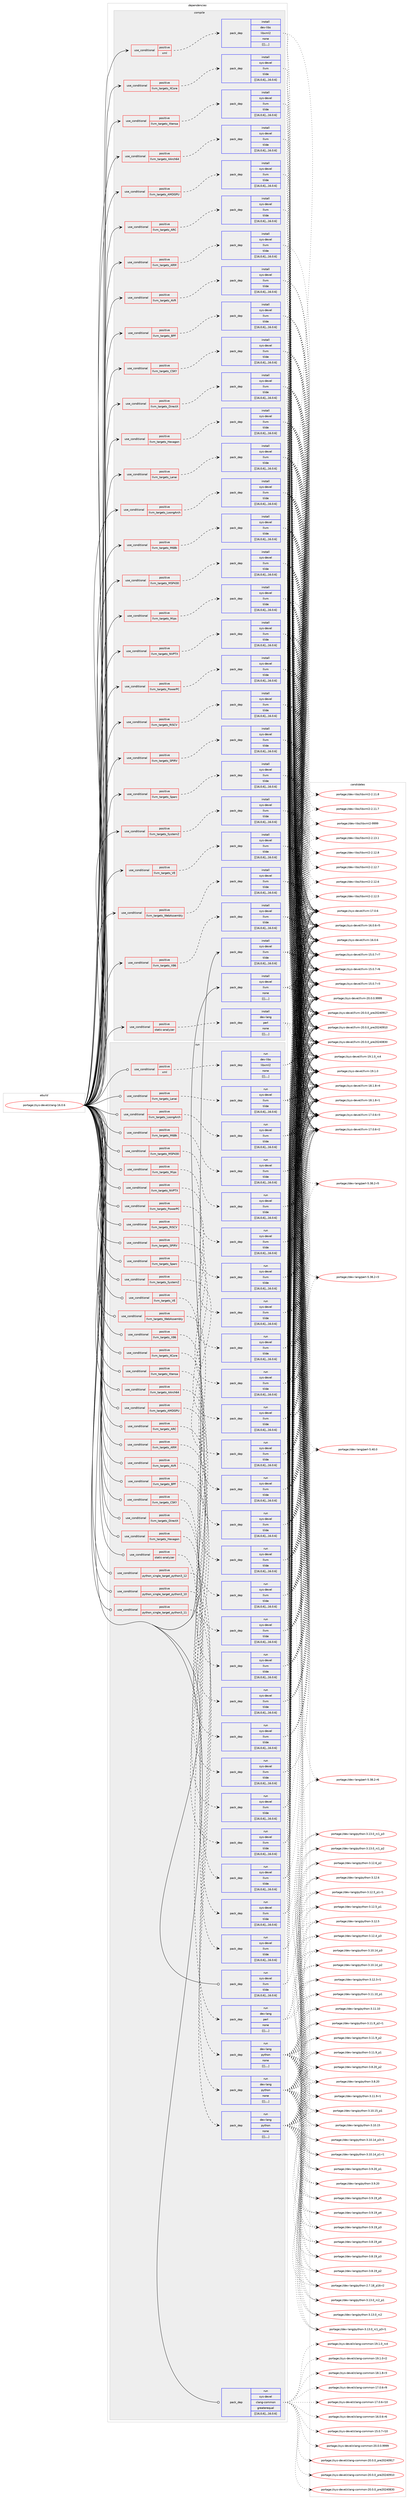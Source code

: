 digraph prolog {

# *************
# Graph options
# *************

newrank=true;
concentrate=true;
compound=true;
graph [rankdir=LR,fontname=Helvetica,fontsize=10,ranksep=1.5];#, ranksep=2.5, nodesep=0.2];
edge  [arrowhead=vee];
node  [fontname=Helvetica,fontsize=10];

# **********
# The ebuild
# **********

subgraph cluster_leftcol {
color=gray;
label=<<i>ebuild</i>>;
id [label="portage://sys-devel/clang-16.0.6", color=red, width=4, href="../sys-devel/clang-16.0.6.svg"];
}

# ****************
# The dependencies
# ****************

subgraph cluster_midcol {
color=gray;
label=<<i>dependencies</i>>;
subgraph cluster_compile {
fillcolor="#eeeeee";
style=filled;
label=<<i>compile</i>>;
subgraph cond119794 {
dependency445463 [label=<<TABLE BORDER="0" CELLBORDER="1" CELLSPACING="0" CELLPADDING="4"><TR><TD ROWSPAN="3" CELLPADDING="10">use_conditional</TD></TR><TR><TD>positive</TD></TR><TR><TD>llvm_targets_AArch64</TD></TR></TABLE>>, shape=none, color=red];
subgraph pack322704 {
dependency445464 [label=<<TABLE BORDER="0" CELLBORDER="1" CELLSPACING="0" CELLPADDING="4" WIDTH="220"><TR><TD ROWSPAN="6" CELLPADDING="30">pack_dep</TD></TR><TR><TD WIDTH="110">install</TD></TR><TR><TD>sys-devel</TD></TR><TR><TD>llvm</TD></TR><TR><TD>tilde</TD></TR><TR><TD>[[16,0,6],,,16.0.6]</TD></TR></TABLE>>, shape=none, color=blue];
}
dependency445463:e -> dependency445464:w [weight=20,style="dashed",arrowhead="vee"];
}
id:e -> dependency445463:w [weight=20,style="solid",arrowhead="vee"];
subgraph cond119795 {
dependency445465 [label=<<TABLE BORDER="0" CELLBORDER="1" CELLSPACING="0" CELLPADDING="4"><TR><TD ROWSPAN="3" CELLPADDING="10">use_conditional</TD></TR><TR><TD>positive</TD></TR><TR><TD>llvm_targets_AMDGPU</TD></TR></TABLE>>, shape=none, color=red];
subgraph pack322705 {
dependency445466 [label=<<TABLE BORDER="0" CELLBORDER="1" CELLSPACING="0" CELLPADDING="4" WIDTH="220"><TR><TD ROWSPAN="6" CELLPADDING="30">pack_dep</TD></TR><TR><TD WIDTH="110">install</TD></TR><TR><TD>sys-devel</TD></TR><TR><TD>llvm</TD></TR><TR><TD>tilde</TD></TR><TR><TD>[[16,0,6],,,16.0.6]</TD></TR></TABLE>>, shape=none, color=blue];
}
dependency445465:e -> dependency445466:w [weight=20,style="dashed",arrowhead="vee"];
}
id:e -> dependency445465:w [weight=20,style="solid",arrowhead="vee"];
subgraph cond119796 {
dependency445467 [label=<<TABLE BORDER="0" CELLBORDER="1" CELLSPACING="0" CELLPADDING="4"><TR><TD ROWSPAN="3" CELLPADDING="10">use_conditional</TD></TR><TR><TD>positive</TD></TR><TR><TD>llvm_targets_ARC</TD></TR></TABLE>>, shape=none, color=red];
subgraph pack322706 {
dependency445468 [label=<<TABLE BORDER="0" CELLBORDER="1" CELLSPACING="0" CELLPADDING="4" WIDTH="220"><TR><TD ROWSPAN="6" CELLPADDING="30">pack_dep</TD></TR><TR><TD WIDTH="110">install</TD></TR><TR><TD>sys-devel</TD></TR><TR><TD>llvm</TD></TR><TR><TD>tilde</TD></TR><TR><TD>[[16,0,6],,,16.0.6]</TD></TR></TABLE>>, shape=none, color=blue];
}
dependency445467:e -> dependency445468:w [weight=20,style="dashed",arrowhead="vee"];
}
id:e -> dependency445467:w [weight=20,style="solid",arrowhead="vee"];
subgraph cond119797 {
dependency445469 [label=<<TABLE BORDER="0" CELLBORDER="1" CELLSPACING="0" CELLPADDING="4"><TR><TD ROWSPAN="3" CELLPADDING="10">use_conditional</TD></TR><TR><TD>positive</TD></TR><TR><TD>llvm_targets_ARM</TD></TR></TABLE>>, shape=none, color=red];
subgraph pack322707 {
dependency445470 [label=<<TABLE BORDER="0" CELLBORDER="1" CELLSPACING="0" CELLPADDING="4" WIDTH="220"><TR><TD ROWSPAN="6" CELLPADDING="30">pack_dep</TD></TR><TR><TD WIDTH="110">install</TD></TR><TR><TD>sys-devel</TD></TR><TR><TD>llvm</TD></TR><TR><TD>tilde</TD></TR><TR><TD>[[16,0,6],,,16.0.6]</TD></TR></TABLE>>, shape=none, color=blue];
}
dependency445469:e -> dependency445470:w [weight=20,style="dashed",arrowhead="vee"];
}
id:e -> dependency445469:w [weight=20,style="solid",arrowhead="vee"];
subgraph cond119798 {
dependency445471 [label=<<TABLE BORDER="0" CELLBORDER="1" CELLSPACING="0" CELLPADDING="4"><TR><TD ROWSPAN="3" CELLPADDING="10">use_conditional</TD></TR><TR><TD>positive</TD></TR><TR><TD>llvm_targets_AVR</TD></TR></TABLE>>, shape=none, color=red];
subgraph pack322708 {
dependency445472 [label=<<TABLE BORDER="0" CELLBORDER="1" CELLSPACING="0" CELLPADDING="4" WIDTH="220"><TR><TD ROWSPAN="6" CELLPADDING="30">pack_dep</TD></TR><TR><TD WIDTH="110">install</TD></TR><TR><TD>sys-devel</TD></TR><TR><TD>llvm</TD></TR><TR><TD>tilde</TD></TR><TR><TD>[[16,0,6],,,16.0.6]</TD></TR></TABLE>>, shape=none, color=blue];
}
dependency445471:e -> dependency445472:w [weight=20,style="dashed",arrowhead="vee"];
}
id:e -> dependency445471:w [weight=20,style="solid",arrowhead="vee"];
subgraph cond119799 {
dependency445473 [label=<<TABLE BORDER="0" CELLBORDER="1" CELLSPACING="0" CELLPADDING="4"><TR><TD ROWSPAN="3" CELLPADDING="10">use_conditional</TD></TR><TR><TD>positive</TD></TR><TR><TD>llvm_targets_BPF</TD></TR></TABLE>>, shape=none, color=red];
subgraph pack322709 {
dependency445474 [label=<<TABLE BORDER="0" CELLBORDER="1" CELLSPACING="0" CELLPADDING="4" WIDTH="220"><TR><TD ROWSPAN="6" CELLPADDING="30">pack_dep</TD></TR><TR><TD WIDTH="110">install</TD></TR><TR><TD>sys-devel</TD></TR><TR><TD>llvm</TD></TR><TR><TD>tilde</TD></TR><TR><TD>[[16,0,6],,,16.0.6]</TD></TR></TABLE>>, shape=none, color=blue];
}
dependency445473:e -> dependency445474:w [weight=20,style="dashed",arrowhead="vee"];
}
id:e -> dependency445473:w [weight=20,style="solid",arrowhead="vee"];
subgraph cond119800 {
dependency445475 [label=<<TABLE BORDER="0" CELLBORDER="1" CELLSPACING="0" CELLPADDING="4"><TR><TD ROWSPAN="3" CELLPADDING="10">use_conditional</TD></TR><TR><TD>positive</TD></TR><TR><TD>llvm_targets_CSKY</TD></TR></TABLE>>, shape=none, color=red];
subgraph pack322710 {
dependency445476 [label=<<TABLE BORDER="0" CELLBORDER="1" CELLSPACING="0" CELLPADDING="4" WIDTH="220"><TR><TD ROWSPAN="6" CELLPADDING="30">pack_dep</TD></TR><TR><TD WIDTH="110">install</TD></TR><TR><TD>sys-devel</TD></TR><TR><TD>llvm</TD></TR><TR><TD>tilde</TD></TR><TR><TD>[[16,0,6],,,16.0.6]</TD></TR></TABLE>>, shape=none, color=blue];
}
dependency445475:e -> dependency445476:w [weight=20,style="dashed",arrowhead="vee"];
}
id:e -> dependency445475:w [weight=20,style="solid",arrowhead="vee"];
subgraph cond119801 {
dependency445477 [label=<<TABLE BORDER="0" CELLBORDER="1" CELLSPACING="0" CELLPADDING="4"><TR><TD ROWSPAN="3" CELLPADDING="10">use_conditional</TD></TR><TR><TD>positive</TD></TR><TR><TD>llvm_targets_DirectX</TD></TR></TABLE>>, shape=none, color=red];
subgraph pack322711 {
dependency445478 [label=<<TABLE BORDER="0" CELLBORDER="1" CELLSPACING="0" CELLPADDING="4" WIDTH="220"><TR><TD ROWSPAN="6" CELLPADDING="30">pack_dep</TD></TR><TR><TD WIDTH="110">install</TD></TR><TR><TD>sys-devel</TD></TR><TR><TD>llvm</TD></TR><TR><TD>tilde</TD></TR><TR><TD>[[16,0,6],,,16.0.6]</TD></TR></TABLE>>, shape=none, color=blue];
}
dependency445477:e -> dependency445478:w [weight=20,style="dashed",arrowhead="vee"];
}
id:e -> dependency445477:w [weight=20,style="solid",arrowhead="vee"];
subgraph cond119802 {
dependency445479 [label=<<TABLE BORDER="0" CELLBORDER="1" CELLSPACING="0" CELLPADDING="4"><TR><TD ROWSPAN="3" CELLPADDING="10">use_conditional</TD></TR><TR><TD>positive</TD></TR><TR><TD>llvm_targets_Hexagon</TD></TR></TABLE>>, shape=none, color=red];
subgraph pack322712 {
dependency445480 [label=<<TABLE BORDER="0" CELLBORDER="1" CELLSPACING="0" CELLPADDING="4" WIDTH="220"><TR><TD ROWSPAN="6" CELLPADDING="30">pack_dep</TD></TR><TR><TD WIDTH="110">install</TD></TR><TR><TD>sys-devel</TD></TR><TR><TD>llvm</TD></TR><TR><TD>tilde</TD></TR><TR><TD>[[16,0,6],,,16.0.6]</TD></TR></TABLE>>, shape=none, color=blue];
}
dependency445479:e -> dependency445480:w [weight=20,style="dashed",arrowhead="vee"];
}
id:e -> dependency445479:w [weight=20,style="solid",arrowhead="vee"];
subgraph cond119803 {
dependency445481 [label=<<TABLE BORDER="0" CELLBORDER="1" CELLSPACING="0" CELLPADDING="4"><TR><TD ROWSPAN="3" CELLPADDING="10">use_conditional</TD></TR><TR><TD>positive</TD></TR><TR><TD>llvm_targets_Lanai</TD></TR></TABLE>>, shape=none, color=red];
subgraph pack322713 {
dependency445482 [label=<<TABLE BORDER="0" CELLBORDER="1" CELLSPACING="0" CELLPADDING="4" WIDTH="220"><TR><TD ROWSPAN="6" CELLPADDING="30">pack_dep</TD></TR><TR><TD WIDTH="110">install</TD></TR><TR><TD>sys-devel</TD></TR><TR><TD>llvm</TD></TR><TR><TD>tilde</TD></TR><TR><TD>[[16,0,6],,,16.0.6]</TD></TR></TABLE>>, shape=none, color=blue];
}
dependency445481:e -> dependency445482:w [weight=20,style="dashed",arrowhead="vee"];
}
id:e -> dependency445481:w [weight=20,style="solid",arrowhead="vee"];
subgraph cond119804 {
dependency445483 [label=<<TABLE BORDER="0" CELLBORDER="1" CELLSPACING="0" CELLPADDING="4"><TR><TD ROWSPAN="3" CELLPADDING="10">use_conditional</TD></TR><TR><TD>positive</TD></TR><TR><TD>llvm_targets_LoongArch</TD></TR></TABLE>>, shape=none, color=red];
subgraph pack322714 {
dependency445484 [label=<<TABLE BORDER="0" CELLBORDER="1" CELLSPACING="0" CELLPADDING="4" WIDTH="220"><TR><TD ROWSPAN="6" CELLPADDING="30">pack_dep</TD></TR><TR><TD WIDTH="110">install</TD></TR><TR><TD>sys-devel</TD></TR><TR><TD>llvm</TD></TR><TR><TD>tilde</TD></TR><TR><TD>[[16,0,6],,,16.0.6]</TD></TR></TABLE>>, shape=none, color=blue];
}
dependency445483:e -> dependency445484:w [weight=20,style="dashed",arrowhead="vee"];
}
id:e -> dependency445483:w [weight=20,style="solid",arrowhead="vee"];
subgraph cond119805 {
dependency445485 [label=<<TABLE BORDER="0" CELLBORDER="1" CELLSPACING="0" CELLPADDING="4"><TR><TD ROWSPAN="3" CELLPADDING="10">use_conditional</TD></TR><TR><TD>positive</TD></TR><TR><TD>llvm_targets_M68k</TD></TR></TABLE>>, shape=none, color=red];
subgraph pack322715 {
dependency445486 [label=<<TABLE BORDER="0" CELLBORDER="1" CELLSPACING="0" CELLPADDING="4" WIDTH="220"><TR><TD ROWSPAN="6" CELLPADDING="30">pack_dep</TD></TR><TR><TD WIDTH="110">install</TD></TR><TR><TD>sys-devel</TD></TR><TR><TD>llvm</TD></TR><TR><TD>tilde</TD></TR><TR><TD>[[16,0,6],,,16.0.6]</TD></TR></TABLE>>, shape=none, color=blue];
}
dependency445485:e -> dependency445486:w [weight=20,style="dashed",arrowhead="vee"];
}
id:e -> dependency445485:w [weight=20,style="solid",arrowhead="vee"];
subgraph cond119806 {
dependency445487 [label=<<TABLE BORDER="0" CELLBORDER="1" CELLSPACING="0" CELLPADDING="4"><TR><TD ROWSPAN="3" CELLPADDING="10">use_conditional</TD></TR><TR><TD>positive</TD></TR><TR><TD>llvm_targets_MSP430</TD></TR></TABLE>>, shape=none, color=red];
subgraph pack322716 {
dependency445488 [label=<<TABLE BORDER="0" CELLBORDER="1" CELLSPACING="0" CELLPADDING="4" WIDTH="220"><TR><TD ROWSPAN="6" CELLPADDING="30">pack_dep</TD></TR><TR><TD WIDTH="110">install</TD></TR><TR><TD>sys-devel</TD></TR><TR><TD>llvm</TD></TR><TR><TD>tilde</TD></TR><TR><TD>[[16,0,6],,,16.0.6]</TD></TR></TABLE>>, shape=none, color=blue];
}
dependency445487:e -> dependency445488:w [weight=20,style="dashed",arrowhead="vee"];
}
id:e -> dependency445487:w [weight=20,style="solid",arrowhead="vee"];
subgraph cond119807 {
dependency445489 [label=<<TABLE BORDER="0" CELLBORDER="1" CELLSPACING="0" CELLPADDING="4"><TR><TD ROWSPAN="3" CELLPADDING="10">use_conditional</TD></TR><TR><TD>positive</TD></TR><TR><TD>llvm_targets_Mips</TD></TR></TABLE>>, shape=none, color=red];
subgraph pack322717 {
dependency445490 [label=<<TABLE BORDER="0" CELLBORDER="1" CELLSPACING="0" CELLPADDING="4" WIDTH="220"><TR><TD ROWSPAN="6" CELLPADDING="30">pack_dep</TD></TR><TR><TD WIDTH="110">install</TD></TR><TR><TD>sys-devel</TD></TR><TR><TD>llvm</TD></TR><TR><TD>tilde</TD></TR><TR><TD>[[16,0,6],,,16.0.6]</TD></TR></TABLE>>, shape=none, color=blue];
}
dependency445489:e -> dependency445490:w [weight=20,style="dashed",arrowhead="vee"];
}
id:e -> dependency445489:w [weight=20,style="solid",arrowhead="vee"];
subgraph cond119808 {
dependency445491 [label=<<TABLE BORDER="0" CELLBORDER="1" CELLSPACING="0" CELLPADDING="4"><TR><TD ROWSPAN="3" CELLPADDING="10">use_conditional</TD></TR><TR><TD>positive</TD></TR><TR><TD>llvm_targets_NVPTX</TD></TR></TABLE>>, shape=none, color=red];
subgraph pack322718 {
dependency445492 [label=<<TABLE BORDER="0" CELLBORDER="1" CELLSPACING="0" CELLPADDING="4" WIDTH="220"><TR><TD ROWSPAN="6" CELLPADDING="30">pack_dep</TD></TR><TR><TD WIDTH="110">install</TD></TR><TR><TD>sys-devel</TD></TR><TR><TD>llvm</TD></TR><TR><TD>tilde</TD></TR><TR><TD>[[16,0,6],,,16.0.6]</TD></TR></TABLE>>, shape=none, color=blue];
}
dependency445491:e -> dependency445492:w [weight=20,style="dashed",arrowhead="vee"];
}
id:e -> dependency445491:w [weight=20,style="solid",arrowhead="vee"];
subgraph cond119809 {
dependency445493 [label=<<TABLE BORDER="0" CELLBORDER="1" CELLSPACING="0" CELLPADDING="4"><TR><TD ROWSPAN="3" CELLPADDING="10">use_conditional</TD></TR><TR><TD>positive</TD></TR><TR><TD>llvm_targets_PowerPC</TD></TR></TABLE>>, shape=none, color=red];
subgraph pack322719 {
dependency445494 [label=<<TABLE BORDER="0" CELLBORDER="1" CELLSPACING="0" CELLPADDING="4" WIDTH="220"><TR><TD ROWSPAN="6" CELLPADDING="30">pack_dep</TD></TR><TR><TD WIDTH="110">install</TD></TR><TR><TD>sys-devel</TD></TR><TR><TD>llvm</TD></TR><TR><TD>tilde</TD></TR><TR><TD>[[16,0,6],,,16.0.6]</TD></TR></TABLE>>, shape=none, color=blue];
}
dependency445493:e -> dependency445494:w [weight=20,style="dashed",arrowhead="vee"];
}
id:e -> dependency445493:w [weight=20,style="solid",arrowhead="vee"];
subgraph cond119810 {
dependency445495 [label=<<TABLE BORDER="0" CELLBORDER="1" CELLSPACING="0" CELLPADDING="4"><TR><TD ROWSPAN="3" CELLPADDING="10">use_conditional</TD></TR><TR><TD>positive</TD></TR><TR><TD>llvm_targets_RISCV</TD></TR></TABLE>>, shape=none, color=red];
subgraph pack322720 {
dependency445496 [label=<<TABLE BORDER="0" CELLBORDER="1" CELLSPACING="0" CELLPADDING="4" WIDTH="220"><TR><TD ROWSPAN="6" CELLPADDING="30">pack_dep</TD></TR><TR><TD WIDTH="110">install</TD></TR><TR><TD>sys-devel</TD></TR><TR><TD>llvm</TD></TR><TR><TD>tilde</TD></TR><TR><TD>[[16,0,6],,,16.0.6]</TD></TR></TABLE>>, shape=none, color=blue];
}
dependency445495:e -> dependency445496:w [weight=20,style="dashed",arrowhead="vee"];
}
id:e -> dependency445495:w [weight=20,style="solid",arrowhead="vee"];
subgraph cond119811 {
dependency445497 [label=<<TABLE BORDER="0" CELLBORDER="1" CELLSPACING="0" CELLPADDING="4"><TR><TD ROWSPAN="3" CELLPADDING="10">use_conditional</TD></TR><TR><TD>positive</TD></TR><TR><TD>llvm_targets_SPIRV</TD></TR></TABLE>>, shape=none, color=red];
subgraph pack322721 {
dependency445498 [label=<<TABLE BORDER="0" CELLBORDER="1" CELLSPACING="0" CELLPADDING="4" WIDTH="220"><TR><TD ROWSPAN="6" CELLPADDING="30">pack_dep</TD></TR><TR><TD WIDTH="110">install</TD></TR><TR><TD>sys-devel</TD></TR><TR><TD>llvm</TD></TR><TR><TD>tilde</TD></TR><TR><TD>[[16,0,6],,,16.0.6]</TD></TR></TABLE>>, shape=none, color=blue];
}
dependency445497:e -> dependency445498:w [weight=20,style="dashed",arrowhead="vee"];
}
id:e -> dependency445497:w [weight=20,style="solid",arrowhead="vee"];
subgraph cond119812 {
dependency445499 [label=<<TABLE BORDER="0" CELLBORDER="1" CELLSPACING="0" CELLPADDING="4"><TR><TD ROWSPAN="3" CELLPADDING="10">use_conditional</TD></TR><TR><TD>positive</TD></TR><TR><TD>llvm_targets_Sparc</TD></TR></TABLE>>, shape=none, color=red];
subgraph pack322722 {
dependency445500 [label=<<TABLE BORDER="0" CELLBORDER="1" CELLSPACING="0" CELLPADDING="4" WIDTH="220"><TR><TD ROWSPAN="6" CELLPADDING="30">pack_dep</TD></TR><TR><TD WIDTH="110">install</TD></TR><TR><TD>sys-devel</TD></TR><TR><TD>llvm</TD></TR><TR><TD>tilde</TD></TR><TR><TD>[[16,0,6],,,16.0.6]</TD></TR></TABLE>>, shape=none, color=blue];
}
dependency445499:e -> dependency445500:w [weight=20,style="dashed",arrowhead="vee"];
}
id:e -> dependency445499:w [weight=20,style="solid",arrowhead="vee"];
subgraph cond119813 {
dependency445501 [label=<<TABLE BORDER="0" CELLBORDER="1" CELLSPACING="0" CELLPADDING="4"><TR><TD ROWSPAN="3" CELLPADDING="10">use_conditional</TD></TR><TR><TD>positive</TD></TR><TR><TD>llvm_targets_SystemZ</TD></TR></TABLE>>, shape=none, color=red];
subgraph pack322723 {
dependency445502 [label=<<TABLE BORDER="0" CELLBORDER="1" CELLSPACING="0" CELLPADDING="4" WIDTH="220"><TR><TD ROWSPAN="6" CELLPADDING="30">pack_dep</TD></TR><TR><TD WIDTH="110">install</TD></TR><TR><TD>sys-devel</TD></TR><TR><TD>llvm</TD></TR><TR><TD>tilde</TD></TR><TR><TD>[[16,0,6],,,16.0.6]</TD></TR></TABLE>>, shape=none, color=blue];
}
dependency445501:e -> dependency445502:w [weight=20,style="dashed",arrowhead="vee"];
}
id:e -> dependency445501:w [weight=20,style="solid",arrowhead="vee"];
subgraph cond119814 {
dependency445503 [label=<<TABLE BORDER="0" CELLBORDER="1" CELLSPACING="0" CELLPADDING="4"><TR><TD ROWSPAN="3" CELLPADDING="10">use_conditional</TD></TR><TR><TD>positive</TD></TR><TR><TD>llvm_targets_VE</TD></TR></TABLE>>, shape=none, color=red];
subgraph pack322724 {
dependency445504 [label=<<TABLE BORDER="0" CELLBORDER="1" CELLSPACING="0" CELLPADDING="4" WIDTH="220"><TR><TD ROWSPAN="6" CELLPADDING="30">pack_dep</TD></TR><TR><TD WIDTH="110">install</TD></TR><TR><TD>sys-devel</TD></TR><TR><TD>llvm</TD></TR><TR><TD>tilde</TD></TR><TR><TD>[[16,0,6],,,16.0.6]</TD></TR></TABLE>>, shape=none, color=blue];
}
dependency445503:e -> dependency445504:w [weight=20,style="dashed",arrowhead="vee"];
}
id:e -> dependency445503:w [weight=20,style="solid",arrowhead="vee"];
subgraph cond119815 {
dependency445505 [label=<<TABLE BORDER="0" CELLBORDER="1" CELLSPACING="0" CELLPADDING="4"><TR><TD ROWSPAN="3" CELLPADDING="10">use_conditional</TD></TR><TR><TD>positive</TD></TR><TR><TD>llvm_targets_WebAssembly</TD></TR></TABLE>>, shape=none, color=red];
subgraph pack322725 {
dependency445506 [label=<<TABLE BORDER="0" CELLBORDER="1" CELLSPACING="0" CELLPADDING="4" WIDTH="220"><TR><TD ROWSPAN="6" CELLPADDING="30">pack_dep</TD></TR><TR><TD WIDTH="110">install</TD></TR><TR><TD>sys-devel</TD></TR><TR><TD>llvm</TD></TR><TR><TD>tilde</TD></TR><TR><TD>[[16,0,6],,,16.0.6]</TD></TR></TABLE>>, shape=none, color=blue];
}
dependency445505:e -> dependency445506:w [weight=20,style="dashed",arrowhead="vee"];
}
id:e -> dependency445505:w [weight=20,style="solid",arrowhead="vee"];
subgraph cond119816 {
dependency445507 [label=<<TABLE BORDER="0" CELLBORDER="1" CELLSPACING="0" CELLPADDING="4"><TR><TD ROWSPAN="3" CELLPADDING="10">use_conditional</TD></TR><TR><TD>positive</TD></TR><TR><TD>llvm_targets_X86</TD></TR></TABLE>>, shape=none, color=red];
subgraph pack322726 {
dependency445508 [label=<<TABLE BORDER="0" CELLBORDER="1" CELLSPACING="0" CELLPADDING="4" WIDTH="220"><TR><TD ROWSPAN="6" CELLPADDING="30">pack_dep</TD></TR><TR><TD WIDTH="110">install</TD></TR><TR><TD>sys-devel</TD></TR><TR><TD>llvm</TD></TR><TR><TD>tilde</TD></TR><TR><TD>[[16,0,6],,,16.0.6]</TD></TR></TABLE>>, shape=none, color=blue];
}
dependency445507:e -> dependency445508:w [weight=20,style="dashed",arrowhead="vee"];
}
id:e -> dependency445507:w [weight=20,style="solid",arrowhead="vee"];
subgraph cond119817 {
dependency445509 [label=<<TABLE BORDER="0" CELLBORDER="1" CELLSPACING="0" CELLPADDING="4"><TR><TD ROWSPAN="3" CELLPADDING="10">use_conditional</TD></TR><TR><TD>positive</TD></TR><TR><TD>llvm_targets_XCore</TD></TR></TABLE>>, shape=none, color=red];
subgraph pack322727 {
dependency445510 [label=<<TABLE BORDER="0" CELLBORDER="1" CELLSPACING="0" CELLPADDING="4" WIDTH="220"><TR><TD ROWSPAN="6" CELLPADDING="30">pack_dep</TD></TR><TR><TD WIDTH="110">install</TD></TR><TR><TD>sys-devel</TD></TR><TR><TD>llvm</TD></TR><TR><TD>tilde</TD></TR><TR><TD>[[16,0,6],,,16.0.6]</TD></TR></TABLE>>, shape=none, color=blue];
}
dependency445509:e -> dependency445510:w [weight=20,style="dashed",arrowhead="vee"];
}
id:e -> dependency445509:w [weight=20,style="solid",arrowhead="vee"];
subgraph cond119818 {
dependency445511 [label=<<TABLE BORDER="0" CELLBORDER="1" CELLSPACING="0" CELLPADDING="4"><TR><TD ROWSPAN="3" CELLPADDING="10">use_conditional</TD></TR><TR><TD>positive</TD></TR><TR><TD>llvm_targets_Xtensa</TD></TR></TABLE>>, shape=none, color=red];
subgraph pack322728 {
dependency445512 [label=<<TABLE BORDER="0" CELLBORDER="1" CELLSPACING="0" CELLPADDING="4" WIDTH="220"><TR><TD ROWSPAN="6" CELLPADDING="30">pack_dep</TD></TR><TR><TD WIDTH="110">install</TD></TR><TR><TD>sys-devel</TD></TR><TR><TD>llvm</TD></TR><TR><TD>tilde</TD></TR><TR><TD>[[16,0,6],,,16.0.6]</TD></TR></TABLE>>, shape=none, color=blue];
}
dependency445511:e -> dependency445512:w [weight=20,style="dashed",arrowhead="vee"];
}
id:e -> dependency445511:w [weight=20,style="solid",arrowhead="vee"];
subgraph cond119819 {
dependency445513 [label=<<TABLE BORDER="0" CELLBORDER="1" CELLSPACING="0" CELLPADDING="4"><TR><TD ROWSPAN="3" CELLPADDING="10">use_conditional</TD></TR><TR><TD>positive</TD></TR><TR><TD>static-analyzer</TD></TR></TABLE>>, shape=none, color=red];
subgraph pack322729 {
dependency445514 [label=<<TABLE BORDER="0" CELLBORDER="1" CELLSPACING="0" CELLPADDING="4" WIDTH="220"><TR><TD ROWSPAN="6" CELLPADDING="30">pack_dep</TD></TR><TR><TD WIDTH="110">install</TD></TR><TR><TD>dev-lang</TD></TR><TR><TD>perl</TD></TR><TR><TD>none</TD></TR><TR><TD>[[],,,,]</TD></TR></TABLE>>, shape=none, color=blue];
}
dependency445513:e -> dependency445514:w [weight=20,style="dashed",arrowhead="vee"];
}
id:e -> dependency445513:w [weight=20,style="solid",arrowhead="vee"];
subgraph cond119820 {
dependency445515 [label=<<TABLE BORDER="0" CELLBORDER="1" CELLSPACING="0" CELLPADDING="4"><TR><TD ROWSPAN="3" CELLPADDING="10">use_conditional</TD></TR><TR><TD>positive</TD></TR><TR><TD>xml</TD></TR></TABLE>>, shape=none, color=red];
subgraph pack322730 {
dependency445516 [label=<<TABLE BORDER="0" CELLBORDER="1" CELLSPACING="0" CELLPADDING="4" WIDTH="220"><TR><TD ROWSPAN="6" CELLPADDING="30">pack_dep</TD></TR><TR><TD WIDTH="110">install</TD></TR><TR><TD>dev-libs</TD></TR><TR><TD>libxml2</TD></TR><TR><TD>none</TD></TR><TR><TD>[[],,,,]</TD></TR></TABLE>>, shape=none, color=blue];
}
dependency445515:e -> dependency445516:w [weight=20,style="dashed",arrowhead="vee"];
}
id:e -> dependency445515:w [weight=20,style="solid",arrowhead="vee"];
subgraph pack322731 {
dependency445517 [label=<<TABLE BORDER="0" CELLBORDER="1" CELLSPACING="0" CELLPADDING="4" WIDTH="220"><TR><TD ROWSPAN="6" CELLPADDING="30">pack_dep</TD></TR><TR><TD WIDTH="110">install</TD></TR><TR><TD>sys-devel</TD></TR><TR><TD>llvm</TD></TR><TR><TD>tilde</TD></TR><TR><TD>[[16,0,6],,,16.0.6]</TD></TR></TABLE>>, shape=none, color=blue];
}
id:e -> dependency445517:w [weight=20,style="solid",arrowhead="vee"];
subgraph pack322732 {
dependency445518 [label=<<TABLE BORDER="0" CELLBORDER="1" CELLSPACING="0" CELLPADDING="4" WIDTH="220"><TR><TD ROWSPAN="6" CELLPADDING="30">pack_dep</TD></TR><TR><TD WIDTH="110">install</TD></TR><TR><TD>sys-devel</TD></TR><TR><TD>llvm</TD></TR><TR><TD>none</TD></TR><TR><TD>[[],,,,]</TD></TR></TABLE>>, shape=none, color=blue];
}
id:e -> dependency445518:w [weight=20,style="solid",arrowhead="vee"];
}
subgraph cluster_compileandrun {
fillcolor="#eeeeee";
style=filled;
label=<<i>compile and run</i>>;
}
subgraph cluster_run {
fillcolor="#eeeeee";
style=filled;
label=<<i>run</i>>;
subgraph cond119821 {
dependency445519 [label=<<TABLE BORDER="0" CELLBORDER="1" CELLSPACING="0" CELLPADDING="4"><TR><TD ROWSPAN="3" CELLPADDING="10">use_conditional</TD></TR><TR><TD>positive</TD></TR><TR><TD>llvm_targets_AArch64</TD></TR></TABLE>>, shape=none, color=red];
subgraph pack322733 {
dependency445520 [label=<<TABLE BORDER="0" CELLBORDER="1" CELLSPACING="0" CELLPADDING="4" WIDTH="220"><TR><TD ROWSPAN="6" CELLPADDING="30">pack_dep</TD></TR><TR><TD WIDTH="110">run</TD></TR><TR><TD>sys-devel</TD></TR><TR><TD>llvm</TD></TR><TR><TD>tilde</TD></TR><TR><TD>[[16,0,6],,,16.0.6]</TD></TR></TABLE>>, shape=none, color=blue];
}
dependency445519:e -> dependency445520:w [weight=20,style="dashed",arrowhead="vee"];
}
id:e -> dependency445519:w [weight=20,style="solid",arrowhead="odot"];
subgraph cond119822 {
dependency445521 [label=<<TABLE BORDER="0" CELLBORDER="1" CELLSPACING="0" CELLPADDING="4"><TR><TD ROWSPAN="3" CELLPADDING="10">use_conditional</TD></TR><TR><TD>positive</TD></TR><TR><TD>llvm_targets_AMDGPU</TD></TR></TABLE>>, shape=none, color=red];
subgraph pack322734 {
dependency445522 [label=<<TABLE BORDER="0" CELLBORDER="1" CELLSPACING="0" CELLPADDING="4" WIDTH="220"><TR><TD ROWSPAN="6" CELLPADDING="30">pack_dep</TD></TR><TR><TD WIDTH="110">run</TD></TR><TR><TD>sys-devel</TD></TR><TR><TD>llvm</TD></TR><TR><TD>tilde</TD></TR><TR><TD>[[16,0,6],,,16.0.6]</TD></TR></TABLE>>, shape=none, color=blue];
}
dependency445521:e -> dependency445522:w [weight=20,style="dashed",arrowhead="vee"];
}
id:e -> dependency445521:w [weight=20,style="solid",arrowhead="odot"];
subgraph cond119823 {
dependency445523 [label=<<TABLE BORDER="0" CELLBORDER="1" CELLSPACING="0" CELLPADDING="4"><TR><TD ROWSPAN="3" CELLPADDING="10">use_conditional</TD></TR><TR><TD>positive</TD></TR><TR><TD>llvm_targets_ARC</TD></TR></TABLE>>, shape=none, color=red];
subgraph pack322735 {
dependency445524 [label=<<TABLE BORDER="0" CELLBORDER="1" CELLSPACING="0" CELLPADDING="4" WIDTH="220"><TR><TD ROWSPAN="6" CELLPADDING="30">pack_dep</TD></TR><TR><TD WIDTH="110">run</TD></TR><TR><TD>sys-devel</TD></TR><TR><TD>llvm</TD></TR><TR><TD>tilde</TD></TR><TR><TD>[[16,0,6],,,16.0.6]</TD></TR></TABLE>>, shape=none, color=blue];
}
dependency445523:e -> dependency445524:w [weight=20,style="dashed",arrowhead="vee"];
}
id:e -> dependency445523:w [weight=20,style="solid",arrowhead="odot"];
subgraph cond119824 {
dependency445525 [label=<<TABLE BORDER="0" CELLBORDER="1" CELLSPACING="0" CELLPADDING="4"><TR><TD ROWSPAN="3" CELLPADDING="10">use_conditional</TD></TR><TR><TD>positive</TD></TR><TR><TD>llvm_targets_ARM</TD></TR></TABLE>>, shape=none, color=red];
subgraph pack322736 {
dependency445526 [label=<<TABLE BORDER="0" CELLBORDER="1" CELLSPACING="0" CELLPADDING="4" WIDTH="220"><TR><TD ROWSPAN="6" CELLPADDING="30">pack_dep</TD></TR><TR><TD WIDTH="110">run</TD></TR><TR><TD>sys-devel</TD></TR><TR><TD>llvm</TD></TR><TR><TD>tilde</TD></TR><TR><TD>[[16,0,6],,,16.0.6]</TD></TR></TABLE>>, shape=none, color=blue];
}
dependency445525:e -> dependency445526:w [weight=20,style="dashed",arrowhead="vee"];
}
id:e -> dependency445525:w [weight=20,style="solid",arrowhead="odot"];
subgraph cond119825 {
dependency445527 [label=<<TABLE BORDER="0" CELLBORDER="1" CELLSPACING="0" CELLPADDING="4"><TR><TD ROWSPAN="3" CELLPADDING="10">use_conditional</TD></TR><TR><TD>positive</TD></TR><TR><TD>llvm_targets_AVR</TD></TR></TABLE>>, shape=none, color=red];
subgraph pack322737 {
dependency445528 [label=<<TABLE BORDER="0" CELLBORDER="1" CELLSPACING="0" CELLPADDING="4" WIDTH="220"><TR><TD ROWSPAN="6" CELLPADDING="30">pack_dep</TD></TR><TR><TD WIDTH="110">run</TD></TR><TR><TD>sys-devel</TD></TR><TR><TD>llvm</TD></TR><TR><TD>tilde</TD></TR><TR><TD>[[16,0,6],,,16.0.6]</TD></TR></TABLE>>, shape=none, color=blue];
}
dependency445527:e -> dependency445528:w [weight=20,style="dashed",arrowhead="vee"];
}
id:e -> dependency445527:w [weight=20,style="solid",arrowhead="odot"];
subgraph cond119826 {
dependency445529 [label=<<TABLE BORDER="0" CELLBORDER="1" CELLSPACING="0" CELLPADDING="4"><TR><TD ROWSPAN="3" CELLPADDING="10">use_conditional</TD></TR><TR><TD>positive</TD></TR><TR><TD>llvm_targets_BPF</TD></TR></TABLE>>, shape=none, color=red];
subgraph pack322738 {
dependency445530 [label=<<TABLE BORDER="0" CELLBORDER="1" CELLSPACING="0" CELLPADDING="4" WIDTH="220"><TR><TD ROWSPAN="6" CELLPADDING="30">pack_dep</TD></TR><TR><TD WIDTH="110">run</TD></TR><TR><TD>sys-devel</TD></TR><TR><TD>llvm</TD></TR><TR><TD>tilde</TD></TR><TR><TD>[[16,0,6],,,16.0.6]</TD></TR></TABLE>>, shape=none, color=blue];
}
dependency445529:e -> dependency445530:w [weight=20,style="dashed",arrowhead="vee"];
}
id:e -> dependency445529:w [weight=20,style="solid",arrowhead="odot"];
subgraph cond119827 {
dependency445531 [label=<<TABLE BORDER="0" CELLBORDER="1" CELLSPACING="0" CELLPADDING="4"><TR><TD ROWSPAN="3" CELLPADDING="10">use_conditional</TD></TR><TR><TD>positive</TD></TR><TR><TD>llvm_targets_CSKY</TD></TR></TABLE>>, shape=none, color=red];
subgraph pack322739 {
dependency445532 [label=<<TABLE BORDER="0" CELLBORDER="1" CELLSPACING="0" CELLPADDING="4" WIDTH="220"><TR><TD ROWSPAN="6" CELLPADDING="30">pack_dep</TD></TR><TR><TD WIDTH="110">run</TD></TR><TR><TD>sys-devel</TD></TR><TR><TD>llvm</TD></TR><TR><TD>tilde</TD></TR><TR><TD>[[16,0,6],,,16.0.6]</TD></TR></TABLE>>, shape=none, color=blue];
}
dependency445531:e -> dependency445532:w [weight=20,style="dashed",arrowhead="vee"];
}
id:e -> dependency445531:w [weight=20,style="solid",arrowhead="odot"];
subgraph cond119828 {
dependency445533 [label=<<TABLE BORDER="0" CELLBORDER="1" CELLSPACING="0" CELLPADDING="4"><TR><TD ROWSPAN="3" CELLPADDING="10">use_conditional</TD></TR><TR><TD>positive</TD></TR><TR><TD>llvm_targets_DirectX</TD></TR></TABLE>>, shape=none, color=red];
subgraph pack322740 {
dependency445534 [label=<<TABLE BORDER="0" CELLBORDER="1" CELLSPACING="0" CELLPADDING="4" WIDTH="220"><TR><TD ROWSPAN="6" CELLPADDING="30">pack_dep</TD></TR><TR><TD WIDTH="110">run</TD></TR><TR><TD>sys-devel</TD></TR><TR><TD>llvm</TD></TR><TR><TD>tilde</TD></TR><TR><TD>[[16,0,6],,,16.0.6]</TD></TR></TABLE>>, shape=none, color=blue];
}
dependency445533:e -> dependency445534:w [weight=20,style="dashed",arrowhead="vee"];
}
id:e -> dependency445533:w [weight=20,style="solid",arrowhead="odot"];
subgraph cond119829 {
dependency445535 [label=<<TABLE BORDER="0" CELLBORDER="1" CELLSPACING="0" CELLPADDING="4"><TR><TD ROWSPAN="3" CELLPADDING="10">use_conditional</TD></TR><TR><TD>positive</TD></TR><TR><TD>llvm_targets_Hexagon</TD></TR></TABLE>>, shape=none, color=red];
subgraph pack322741 {
dependency445536 [label=<<TABLE BORDER="0" CELLBORDER="1" CELLSPACING="0" CELLPADDING="4" WIDTH="220"><TR><TD ROWSPAN="6" CELLPADDING="30">pack_dep</TD></TR><TR><TD WIDTH="110">run</TD></TR><TR><TD>sys-devel</TD></TR><TR><TD>llvm</TD></TR><TR><TD>tilde</TD></TR><TR><TD>[[16,0,6],,,16.0.6]</TD></TR></TABLE>>, shape=none, color=blue];
}
dependency445535:e -> dependency445536:w [weight=20,style="dashed",arrowhead="vee"];
}
id:e -> dependency445535:w [weight=20,style="solid",arrowhead="odot"];
subgraph cond119830 {
dependency445537 [label=<<TABLE BORDER="0" CELLBORDER="1" CELLSPACING="0" CELLPADDING="4"><TR><TD ROWSPAN="3" CELLPADDING="10">use_conditional</TD></TR><TR><TD>positive</TD></TR><TR><TD>llvm_targets_Lanai</TD></TR></TABLE>>, shape=none, color=red];
subgraph pack322742 {
dependency445538 [label=<<TABLE BORDER="0" CELLBORDER="1" CELLSPACING="0" CELLPADDING="4" WIDTH="220"><TR><TD ROWSPAN="6" CELLPADDING="30">pack_dep</TD></TR><TR><TD WIDTH="110">run</TD></TR><TR><TD>sys-devel</TD></TR><TR><TD>llvm</TD></TR><TR><TD>tilde</TD></TR><TR><TD>[[16,0,6],,,16.0.6]</TD></TR></TABLE>>, shape=none, color=blue];
}
dependency445537:e -> dependency445538:w [weight=20,style="dashed",arrowhead="vee"];
}
id:e -> dependency445537:w [weight=20,style="solid",arrowhead="odot"];
subgraph cond119831 {
dependency445539 [label=<<TABLE BORDER="0" CELLBORDER="1" CELLSPACING="0" CELLPADDING="4"><TR><TD ROWSPAN="3" CELLPADDING="10">use_conditional</TD></TR><TR><TD>positive</TD></TR><TR><TD>llvm_targets_LoongArch</TD></TR></TABLE>>, shape=none, color=red];
subgraph pack322743 {
dependency445540 [label=<<TABLE BORDER="0" CELLBORDER="1" CELLSPACING="0" CELLPADDING="4" WIDTH="220"><TR><TD ROWSPAN="6" CELLPADDING="30">pack_dep</TD></TR><TR><TD WIDTH="110">run</TD></TR><TR><TD>sys-devel</TD></TR><TR><TD>llvm</TD></TR><TR><TD>tilde</TD></TR><TR><TD>[[16,0,6],,,16.0.6]</TD></TR></TABLE>>, shape=none, color=blue];
}
dependency445539:e -> dependency445540:w [weight=20,style="dashed",arrowhead="vee"];
}
id:e -> dependency445539:w [weight=20,style="solid",arrowhead="odot"];
subgraph cond119832 {
dependency445541 [label=<<TABLE BORDER="0" CELLBORDER="1" CELLSPACING="0" CELLPADDING="4"><TR><TD ROWSPAN="3" CELLPADDING="10">use_conditional</TD></TR><TR><TD>positive</TD></TR><TR><TD>llvm_targets_M68k</TD></TR></TABLE>>, shape=none, color=red];
subgraph pack322744 {
dependency445542 [label=<<TABLE BORDER="0" CELLBORDER="1" CELLSPACING="0" CELLPADDING="4" WIDTH="220"><TR><TD ROWSPAN="6" CELLPADDING="30">pack_dep</TD></TR><TR><TD WIDTH="110">run</TD></TR><TR><TD>sys-devel</TD></TR><TR><TD>llvm</TD></TR><TR><TD>tilde</TD></TR><TR><TD>[[16,0,6],,,16.0.6]</TD></TR></TABLE>>, shape=none, color=blue];
}
dependency445541:e -> dependency445542:w [weight=20,style="dashed",arrowhead="vee"];
}
id:e -> dependency445541:w [weight=20,style="solid",arrowhead="odot"];
subgraph cond119833 {
dependency445543 [label=<<TABLE BORDER="0" CELLBORDER="1" CELLSPACING="0" CELLPADDING="4"><TR><TD ROWSPAN="3" CELLPADDING="10">use_conditional</TD></TR><TR><TD>positive</TD></TR><TR><TD>llvm_targets_MSP430</TD></TR></TABLE>>, shape=none, color=red];
subgraph pack322745 {
dependency445544 [label=<<TABLE BORDER="0" CELLBORDER="1" CELLSPACING="0" CELLPADDING="4" WIDTH="220"><TR><TD ROWSPAN="6" CELLPADDING="30">pack_dep</TD></TR><TR><TD WIDTH="110">run</TD></TR><TR><TD>sys-devel</TD></TR><TR><TD>llvm</TD></TR><TR><TD>tilde</TD></TR><TR><TD>[[16,0,6],,,16.0.6]</TD></TR></TABLE>>, shape=none, color=blue];
}
dependency445543:e -> dependency445544:w [weight=20,style="dashed",arrowhead="vee"];
}
id:e -> dependency445543:w [weight=20,style="solid",arrowhead="odot"];
subgraph cond119834 {
dependency445545 [label=<<TABLE BORDER="0" CELLBORDER="1" CELLSPACING="0" CELLPADDING="4"><TR><TD ROWSPAN="3" CELLPADDING="10">use_conditional</TD></TR><TR><TD>positive</TD></TR><TR><TD>llvm_targets_Mips</TD></TR></TABLE>>, shape=none, color=red];
subgraph pack322746 {
dependency445546 [label=<<TABLE BORDER="0" CELLBORDER="1" CELLSPACING="0" CELLPADDING="4" WIDTH="220"><TR><TD ROWSPAN="6" CELLPADDING="30">pack_dep</TD></TR><TR><TD WIDTH="110">run</TD></TR><TR><TD>sys-devel</TD></TR><TR><TD>llvm</TD></TR><TR><TD>tilde</TD></TR><TR><TD>[[16,0,6],,,16.0.6]</TD></TR></TABLE>>, shape=none, color=blue];
}
dependency445545:e -> dependency445546:w [weight=20,style="dashed",arrowhead="vee"];
}
id:e -> dependency445545:w [weight=20,style="solid",arrowhead="odot"];
subgraph cond119835 {
dependency445547 [label=<<TABLE BORDER="0" CELLBORDER="1" CELLSPACING="0" CELLPADDING="4"><TR><TD ROWSPAN="3" CELLPADDING="10">use_conditional</TD></TR><TR><TD>positive</TD></TR><TR><TD>llvm_targets_NVPTX</TD></TR></TABLE>>, shape=none, color=red];
subgraph pack322747 {
dependency445548 [label=<<TABLE BORDER="0" CELLBORDER="1" CELLSPACING="0" CELLPADDING="4" WIDTH="220"><TR><TD ROWSPAN="6" CELLPADDING="30">pack_dep</TD></TR><TR><TD WIDTH="110">run</TD></TR><TR><TD>sys-devel</TD></TR><TR><TD>llvm</TD></TR><TR><TD>tilde</TD></TR><TR><TD>[[16,0,6],,,16.0.6]</TD></TR></TABLE>>, shape=none, color=blue];
}
dependency445547:e -> dependency445548:w [weight=20,style="dashed",arrowhead="vee"];
}
id:e -> dependency445547:w [weight=20,style="solid",arrowhead="odot"];
subgraph cond119836 {
dependency445549 [label=<<TABLE BORDER="0" CELLBORDER="1" CELLSPACING="0" CELLPADDING="4"><TR><TD ROWSPAN="3" CELLPADDING="10">use_conditional</TD></TR><TR><TD>positive</TD></TR><TR><TD>llvm_targets_PowerPC</TD></TR></TABLE>>, shape=none, color=red];
subgraph pack322748 {
dependency445550 [label=<<TABLE BORDER="0" CELLBORDER="1" CELLSPACING="0" CELLPADDING="4" WIDTH="220"><TR><TD ROWSPAN="6" CELLPADDING="30">pack_dep</TD></TR><TR><TD WIDTH="110">run</TD></TR><TR><TD>sys-devel</TD></TR><TR><TD>llvm</TD></TR><TR><TD>tilde</TD></TR><TR><TD>[[16,0,6],,,16.0.6]</TD></TR></TABLE>>, shape=none, color=blue];
}
dependency445549:e -> dependency445550:w [weight=20,style="dashed",arrowhead="vee"];
}
id:e -> dependency445549:w [weight=20,style="solid",arrowhead="odot"];
subgraph cond119837 {
dependency445551 [label=<<TABLE BORDER="0" CELLBORDER="1" CELLSPACING="0" CELLPADDING="4"><TR><TD ROWSPAN="3" CELLPADDING="10">use_conditional</TD></TR><TR><TD>positive</TD></TR><TR><TD>llvm_targets_RISCV</TD></TR></TABLE>>, shape=none, color=red];
subgraph pack322749 {
dependency445552 [label=<<TABLE BORDER="0" CELLBORDER="1" CELLSPACING="0" CELLPADDING="4" WIDTH="220"><TR><TD ROWSPAN="6" CELLPADDING="30">pack_dep</TD></TR><TR><TD WIDTH="110">run</TD></TR><TR><TD>sys-devel</TD></TR><TR><TD>llvm</TD></TR><TR><TD>tilde</TD></TR><TR><TD>[[16,0,6],,,16.0.6]</TD></TR></TABLE>>, shape=none, color=blue];
}
dependency445551:e -> dependency445552:w [weight=20,style="dashed",arrowhead="vee"];
}
id:e -> dependency445551:w [weight=20,style="solid",arrowhead="odot"];
subgraph cond119838 {
dependency445553 [label=<<TABLE BORDER="0" CELLBORDER="1" CELLSPACING="0" CELLPADDING="4"><TR><TD ROWSPAN="3" CELLPADDING="10">use_conditional</TD></TR><TR><TD>positive</TD></TR><TR><TD>llvm_targets_SPIRV</TD></TR></TABLE>>, shape=none, color=red];
subgraph pack322750 {
dependency445554 [label=<<TABLE BORDER="0" CELLBORDER="1" CELLSPACING="0" CELLPADDING="4" WIDTH="220"><TR><TD ROWSPAN="6" CELLPADDING="30">pack_dep</TD></TR><TR><TD WIDTH="110">run</TD></TR><TR><TD>sys-devel</TD></TR><TR><TD>llvm</TD></TR><TR><TD>tilde</TD></TR><TR><TD>[[16,0,6],,,16.0.6]</TD></TR></TABLE>>, shape=none, color=blue];
}
dependency445553:e -> dependency445554:w [weight=20,style="dashed",arrowhead="vee"];
}
id:e -> dependency445553:w [weight=20,style="solid",arrowhead="odot"];
subgraph cond119839 {
dependency445555 [label=<<TABLE BORDER="0" CELLBORDER="1" CELLSPACING="0" CELLPADDING="4"><TR><TD ROWSPAN="3" CELLPADDING="10">use_conditional</TD></TR><TR><TD>positive</TD></TR><TR><TD>llvm_targets_Sparc</TD></TR></TABLE>>, shape=none, color=red];
subgraph pack322751 {
dependency445556 [label=<<TABLE BORDER="0" CELLBORDER="1" CELLSPACING="0" CELLPADDING="4" WIDTH="220"><TR><TD ROWSPAN="6" CELLPADDING="30">pack_dep</TD></TR><TR><TD WIDTH="110">run</TD></TR><TR><TD>sys-devel</TD></TR><TR><TD>llvm</TD></TR><TR><TD>tilde</TD></TR><TR><TD>[[16,0,6],,,16.0.6]</TD></TR></TABLE>>, shape=none, color=blue];
}
dependency445555:e -> dependency445556:w [weight=20,style="dashed",arrowhead="vee"];
}
id:e -> dependency445555:w [weight=20,style="solid",arrowhead="odot"];
subgraph cond119840 {
dependency445557 [label=<<TABLE BORDER="0" CELLBORDER="1" CELLSPACING="0" CELLPADDING="4"><TR><TD ROWSPAN="3" CELLPADDING="10">use_conditional</TD></TR><TR><TD>positive</TD></TR><TR><TD>llvm_targets_SystemZ</TD></TR></TABLE>>, shape=none, color=red];
subgraph pack322752 {
dependency445558 [label=<<TABLE BORDER="0" CELLBORDER="1" CELLSPACING="0" CELLPADDING="4" WIDTH="220"><TR><TD ROWSPAN="6" CELLPADDING="30">pack_dep</TD></TR><TR><TD WIDTH="110">run</TD></TR><TR><TD>sys-devel</TD></TR><TR><TD>llvm</TD></TR><TR><TD>tilde</TD></TR><TR><TD>[[16,0,6],,,16.0.6]</TD></TR></TABLE>>, shape=none, color=blue];
}
dependency445557:e -> dependency445558:w [weight=20,style="dashed",arrowhead="vee"];
}
id:e -> dependency445557:w [weight=20,style="solid",arrowhead="odot"];
subgraph cond119841 {
dependency445559 [label=<<TABLE BORDER="0" CELLBORDER="1" CELLSPACING="0" CELLPADDING="4"><TR><TD ROWSPAN="3" CELLPADDING="10">use_conditional</TD></TR><TR><TD>positive</TD></TR><TR><TD>llvm_targets_VE</TD></TR></TABLE>>, shape=none, color=red];
subgraph pack322753 {
dependency445560 [label=<<TABLE BORDER="0" CELLBORDER="1" CELLSPACING="0" CELLPADDING="4" WIDTH="220"><TR><TD ROWSPAN="6" CELLPADDING="30">pack_dep</TD></TR><TR><TD WIDTH="110">run</TD></TR><TR><TD>sys-devel</TD></TR><TR><TD>llvm</TD></TR><TR><TD>tilde</TD></TR><TR><TD>[[16,0,6],,,16.0.6]</TD></TR></TABLE>>, shape=none, color=blue];
}
dependency445559:e -> dependency445560:w [weight=20,style="dashed",arrowhead="vee"];
}
id:e -> dependency445559:w [weight=20,style="solid",arrowhead="odot"];
subgraph cond119842 {
dependency445561 [label=<<TABLE BORDER="0" CELLBORDER="1" CELLSPACING="0" CELLPADDING="4"><TR><TD ROWSPAN="3" CELLPADDING="10">use_conditional</TD></TR><TR><TD>positive</TD></TR><TR><TD>llvm_targets_WebAssembly</TD></TR></TABLE>>, shape=none, color=red];
subgraph pack322754 {
dependency445562 [label=<<TABLE BORDER="0" CELLBORDER="1" CELLSPACING="0" CELLPADDING="4" WIDTH="220"><TR><TD ROWSPAN="6" CELLPADDING="30">pack_dep</TD></TR><TR><TD WIDTH="110">run</TD></TR><TR><TD>sys-devel</TD></TR><TR><TD>llvm</TD></TR><TR><TD>tilde</TD></TR><TR><TD>[[16,0,6],,,16.0.6]</TD></TR></TABLE>>, shape=none, color=blue];
}
dependency445561:e -> dependency445562:w [weight=20,style="dashed",arrowhead="vee"];
}
id:e -> dependency445561:w [weight=20,style="solid",arrowhead="odot"];
subgraph cond119843 {
dependency445563 [label=<<TABLE BORDER="0" CELLBORDER="1" CELLSPACING="0" CELLPADDING="4"><TR><TD ROWSPAN="3" CELLPADDING="10">use_conditional</TD></TR><TR><TD>positive</TD></TR><TR><TD>llvm_targets_X86</TD></TR></TABLE>>, shape=none, color=red];
subgraph pack322755 {
dependency445564 [label=<<TABLE BORDER="0" CELLBORDER="1" CELLSPACING="0" CELLPADDING="4" WIDTH="220"><TR><TD ROWSPAN="6" CELLPADDING="30">pack_dep</TD></TR><TR><TD WIDTH="110">run</TD></TR><TR><TD>sys-devel</TD></TR><TR><TD>llvm</TD></TR><TR><TD>tilde</TD></TR><TR><TD>[[16,0,6],,,16.0.6]</TD></TR></TABLE>>, shape=none, color=blue];
}
dependency445563:e -> dependency445564:w [weight=20,style="dashed",arrowhead="vee"];
}
id:e -> dependency445563:w [weight=20,style="solid",arrowhead="odot"];
subgraph cond119844 {
dependency445565 [label=<<TABLE BORDER="0" CELLBORDER="1" CELLSPACING="0" CELLPADDING="4"><TR><TD ROWSPAN="3" CELLPADDING="10">use_conditional</TD></TR><TR><TD>positive</TD></TR><TR><TD>llvm_targets_XCore</TD></TR></TABLE>>, shape=none, color=red];
subgraph pack322756 {
dependency445566 [label=<<TABLE BORDER="0" CELLBORDER="1" CELLSPACING="0" CELLPADDING="4" WIDTH="220"><TR><TD ROWSPAN="6" CELLPADDING="30">pack_dep</TD></TR><TR><TD WIDTH="110">run</TD></TR><TR><TD>sys-devel</TD></TR><TR><TD>llvm</TD></TR><TR><TD>tilde</TD></TR><TR><TD>[[16,0,6],,,16.0.6]</TD></TR></TABLE>>, shape=none, color=blue];
}
dependency445565:e -> dependency445566:w [weight=20,style="dashed",arrowhead="vee"];
}
id:e -> dependency445565:w [weight=20,style="solid",arrowhead="odot"];
subgraph cond119845 {
dependency445567 [label=<<TABLE BORDER="0" CELLBORDER="1" CELLSPACING="0" CELLPADDING="4"><TR><TD ROWSPAN="3" CELLPADDING="10">use_conditional</TD></TR><TR><TD>positive</TD></TR><TR><TD>llvm_targets_Xtensa</TD></TR></TABLE>>, shape=none, color=red];
subgraph pack322757 {
dependency445568 [label=<<TABLE BORDER="0" CELLBORDER="1" CELLSPACING="0" CELLPADDING="4" WIDTH="220"><TR><TD ROWSPAN="6" CELLPADDING="30">pack_dep</TD></TR><TR><TD WIDTH="110">run</TD></TR><TR><TD>sys-devel</TD></TR><TR><TD>llvm</TD></TR><TR><TD>tilde</TD></TR><TR><TD>[[16,0,6],,,16.0.6]</TD></TR></TABLE>>, shape=none, color=blue];
}
dependency445567:e -> dependency445568:w [weight=20,style="dashed",arrowhead="vee"];
}
id:e -> dependency445567:w [weight=20,style="solid",arrowhead="odot"];
subgraph cond119846 {
dependency445569 [label=<<TABLE BORDER="0" CELLBORDER="1" CELLSPACING="0" CELLPADDING="4"><TR><TD ROWSPAN="3" CELLPADDING="10">use_conditional</TD></TR><TR><TD>positive</TD></TR><TR><TD>python_single_target_python3_10</TD></TR></TABLE>>, shape=none, color=red];
subgraph pack322758 {
dependency445570 [label=<<TABLE BORDER="0" CELLBORDER="1" CELLSPACING="0" CELLPADDING="4" WIDTH="220"><TR><TD ROWSPAN="6" CELLPADDING="30">pack_dep</TD></TR><TR><TD WIDTH="110">run</TD></TR><TR><TD>dev-lang</TD></TR><TR><TD>python</TD></TR><TR><TD>none</TD></TR><TR><TD>[[],,,,]</TD></TR></TABLE>>, shape=none, color=blue];
}
dependency445569:e -> dependency445570:w [weight=20,style="dashed",arrowhead="vee"];
}
id:e -> dependency445569:w [weight=20,style="solid",arrowhead="odot"];
subgraph cond119847 {
dependency445571 [label=<<TABLE BORDER="0" CELLBORDER="1" CELLSPACING="0" CELLPADDING="4"><TR><TD ROWSPAN="3" CELLPADDING="10">use_conditional</TD></TR><TR><TD>positive</TD></TR><TR><TD>python_single_target_python3_11</TD></TR></TABLE>>, shape=none, color=red];
subgraph pack322759 {
dependency445572 [label=<<TABLE BORDER="0" CELLBORDER="1" CELLSPACING="0" CELLPADDING="4" WIDTH="220"><TR><TD ROWSPAN="6" CELLPADDING="30">pack_dep</TD></TR><TR><TD WIDTH="110">run</TD></TR><TR><TD>dev-lang</TD></TR><TR><TD>python</TD></TR><TR><TD>none</TD></TR><TR><TD>[[],,,,]</TD></TR></TABLE>>, shape=none, color=blue];
}
dependency445571:e -> dependency445572:w [weight=20,style="dashed",arrowhead="vee"];
}
id:e -> dependency445571:w [weight=20,style="solid",arrowhead="odot"];
subgraph cond119848 {
dependency445573 [label=<<TABLE BORDER="0" CELLBORDER="1" CELLSPACING="0" CELLPADDING="4"><TR><TD ROWSPAN="3" CELLPADDING="10">use_conditional</TD></TR><TR><TD>positive</TD></TR><TR><TD>python_single_target_python3_12</TD></TR></TABLE>>, shape=none, color=red];
subgraph pack322760 {
dependency445574 [label=<<TABLE BORDER="0" CELLBORDER="1" CELLSPACING="0" CELLPADDING="4" WIDTH="220"><TR><TD ROWSPAN="6" CELLPADDING="30">pack_dep</TD></TR><TR><TD WIDTH="110">run</TD></TR><TR><TD>dev-lang</TD></TR><TR><TD>python</TD></TR><TR><TD>none</TD></TR><TR><TD>[[],,,,]</TD></TR></TABLE>>, shape=none, color=blue];
}
dependency445573:e -> dependency445574:w [weight=20,style="dashed",arrowhead="vee"];
}
id:e -> dependency445573:w [weight=20,style="solid",arrowhead="odot"];
subgraph cond119849 {
dependency445575 [label=<<TABLE BORDER="0" CELLBORDER="1" CELLSPACING="0" CELLPADDING="4"><TR><TD ROWSPAN="3" CELLPADDING="10">use_conditional</TD></TR><TR><TD>positive</TD></TR><TR><TD>static-analyzer</TD></TR></TABLE>>, shape=none, color=red];
subgraph pack322761 {
dependency445576 [label=<<TABLE BORDER="0" CELLBORDER="1" CELLSPACING="0" CELLPADDING="4" WIDTH="220"><TR><TD ROWSPAN="6" CELLPADDING="30">pack_dep</TD></TR><TR><TD WIDTH="110">run</TD></TR><TR><TD>dev-lang</TD></TR><TR><TD>perl</TD></TR><TR><TD>none</TD></TR><TR><TD>[[],,,,]</TD></TR></TABLE>>, shape=none, color=blue];
}
dependency445575:e -> dependency445576:w [weight=20,style="dashed",arrowhead="vee"];
}
id:e -> dependency445575:w [weight=20,style="solid",arrowhead="odot"];
subgraph cond119850 {
dependency445577 [label=<<TABLE BORDER="0" CELLBORDER="1" CELLSPACING="0" CELLPADDING="4"><TR><TD ROWSPAN="3" CELLPADDING="10">use_conditional</TD></TR><TR><TD>positive</TD></TR><TR><TD>xml</TD></TR></TABLE>>, shape=none, color=red];
subgraph pack322762 {
dependency445578 [label=<<TABLE BORDER="0" CELLBORDER="1" CELLSPACING="0" CELLPADDING="4" WIDTH="220"><TR><TD ROWSPAN="6" CELLPADDING="30">pack_dep</TD></TR><TR><TD WIDTH="110">run</TD></TR><TR><TD>dev-libs</TD></TR><TR><TD>libxml2</TD></TR><TR><TD>none</TD></TR><TR><TD>[[],,,,]</TD></TR></TABLE>>, shape=none, color=blue];
}
dependency445577:e -> dependency445578:w [weight=20,style="dashed",arrowhead="vee"];
}
id:e -> dependency445577:w [weight=20,style="solid",arrowhead="odot"];
subgraph pack322763 {
dependency445579 [label=<<TABLE BORDER="0" CELLBORDER="1" CELLSPACING="0" CELLPADDING="4" WIDTH="220"><TR><TD ROWSPAN="6" CELLPADDING="30">pack_dep</TD></TR><TR><TD WIDTH="110">run</TD></TR><TR><TD>sys-devel</TD></TR><TR><TD>clang-common</TD></TR><TR><TD>greaterequal</TD></TR><TR><TD>[[16,0,6],,,16.0.6]</TD></TR></TABLE>>, shape=none, color=blue];
}
id:e -> dependency445579:w [weight=20,style="solid",arrowhead="odot"];
subgraph pack322764 {
dependency445580 [label=<<TABLE BORDER="0" CELLBORDER="1" CELLSPACING="0" CELLPADDING="4" WIDTH="220"><TR><TD ROWSPAN="6" CELLPADDING="30">pack_dep</TD></TR><TR><TD WIDTH="110">run</TD></TR><TR><TD>sys-devel</TD></TR><TR><TD>llvm</TD></TR><TR><TD>tilde</TD></TR><TR><TD>[[16,0,6],,,16.0.6]</TD></TR></TABLE>>, shape=none, color=blue];
}
id:e -> dependency445580:w [weight=20,style="solid",arrowhead="odot"];
}
}

# **************
# The candidates
# **************

subgraph cluster_choices {
rank=same;
color=gray;
label=<<i>candidates</i>>;

subgraph choice322704 {
color=black;
nodesep=1;
choice1151211154510010111810110847108108118109455048464846484657575757 [label="portage://sys-devel/llvm-20.0.0.9999", color=red, width=4,href="../sys-devel/llvm-20.0.0.9999.svg"];
choice115121115451001011181011084710810811810945504846484648951121141015048505248574955 [label="portage://sys-devel/llvm-20.0.0_pre20240917", color=red, width=4,href="../sys-devel/llvm-20.0.0_pre20240917.svg"];
choice115121115451001011181011084710810811810945504846484648951121141015048505248574948 [label="portage://sys-devel/llvm-20.0.0_pre20240910", color=red, width=4,href="../sys-devel/llvm-20.0.0_pre20240910.svg"];
choice115121115451001011181011084710810811810945504846484648951121141015048505248565148 [label="portage://sys-devel/llvm-20.0.0_pre20240830", color=red, width=4,href="../sys-devel/llvm-20.0.0_pre20240830.svg"];
choice115121115451001011181011084710810811810945495746494648951149952 [label="portage://sys-devel/llvm-19.1.0_rc4", color=red, width=4,href="../sys-devel/llvm-19.1.0_rc4.svg"];
choice115121115451001011181011084710810811810945495746494648 [label="portage://sys-devel/llvm-19.1.0", color=red, width=4,href="../sys-devel/llvm-19.1.0.svg"];
choice1151211154510010111810110847108108118109454956464946564511452 [label="portage://sys-devel/llvm-18.1.8-r4", color=red, width=4,href="../sys-devel/llvm-18.1.8-r4.svg"];
choice1151211154510010111810110847108108118109454956464946564511449 [label="portage://sys-devel/llvm-18.1.8-r1", color=red, width=4,href="../sys-devel/llvm-18.1.8-r1.svg"];
choice1151211154510010111810110847108108118109454955464846544511451 [label="portage://sys-devel/llvm-17.0.6-r3", color=red, width=4,href="../sys-devel/llvm-17.0.6-r3.svg"];
choice1151211154510010111810110847108108118109454955464846544511450 [label="portage://sys-devel/llvm-17.0.6-r2", color=red, width=4,href="../sys-devel/llvm-17.0.6-r2.svg"];
choice115121115451001011181011084710810811810945495546484654 [label="portage://sys-devel/llvm-17.0.6", color=red, width=4,href="../sys-devel/llvm-17.0.6.svg"];
choice1151211154510010111810110847108108118109454954464846544511453 [label="portage://sys-devel/llvm-16.0.6-r5", color=red, width=4,href="../sys-devel/llvm-16.0.6-r5.svg"];
choice115121115451001011181011084710810811810945495446484654 [label="portage://sys-devel/llvm-16.0.6", color=red, width=4,href="../sys-devel/llvm-16.0.6.svg"];
choice1151211154510010111810110847108108118109454953464846554511455 [label="portage://sys-devel/llvm-15.0.7-r7", color=red, width=4,href="../sys-devel/llvm-15.0.7-r7.svg"];
choice1151211154510010111810110847108108118109454953464846554511454 [label="portage://sys-devel/llvm-15.0.7-r6", color=red, width=4,href="../sys-devel/llvm-15.0.7-r6.svg"];
choice1151211154510010111810110847108108118109454953464846554511451 [label="portage://sys-devel/llvm-15.0.7-r3", color=red, width=4,href="../sys-devel/llvm-15.0.7-r3.svg"];
dependency445464:e -> choice1151211154510010111810110847108108118109455048464846484657575757:w [style=dotted,weight="100"];
dependency445464:e -> choice115121115451001011181011084710810811810945504846484648951121141015048505248574955:w [style=dotted,weight="100"];
dependency445464:e -> choice115121115451001011181011084710810811810945504846484648951121141015048505248574948:w [style=dotted,weight="100"];
dependency445464:e -> choice115121115451001011181011084710810811810945504846484648951121141015048505248565148:w [style=dotted,weight="100"];
dependency445464:e -> choice115121115451001011181011084710810811810945495746494648951149952:w [style=dotted,weight="100"];
dependency445464:e -> choice115121115451001011181011084710810811810945495746494648:w [style=dotted,weight="100"];
dependency445464:e -> choice1151211154510010111810110847108108118109454956464946564511452:w [style=dotted,weight="100"];
dependency445464:e -> choice1151211154510010111810110847108108118109454956464946564511449:w [style=dotted,weight="100"];
dependency445464:e -> choice1151211154510010111810110847108108118109454955464846544511451:w [style=dotted,weight="100"];
dependency445464:e -> choice1151211154510010111810110847108108118109454955464846544511450:w [style=dotted,weight="100"];
dependency445464:e -> choice115121115451001011181011084710810811810945495546484654:w [style=dotted,weight="100"];
dependency445464:e -> choice1151211154510010111810110847108108118109454954464846544511453:w [style=dotted,weight="100"];
dependency445464:e -> choice115121115451001011181011084710810811810945495446484654:w [style=dotted,weight="100"];
dependency445464:e -> choice1151211154510010111810110847108108118109454953464846554511455:w [style=dotted,weight="100"];
dependency445464:e -> choice1151211154510010111810110847108108118109454953464846554511454:w [style=dotted,weight="100"];
dependency445464:e -> choice1151211154510010111810110847108108118109454953464846554511451:w [style=dotted,weight="100"];
}
subgraph choice322705 {
color=black;
nodesep=1;
choice1151211154510010111810110847108108118109455048464846484657575757 [label="portage://sys-devel/llvm-20.0.0.9999", color=red, width=4,href="../sys-devel/llvm-20.0.0.9999.svg"];
choice115121115451001011181011084710810811810945504846484648951121141015048505248574955 [label="portage://sys-devel/llvm-20.0.0_pre20240917", color=red, width=4,href="../sys-devel/llvm-20.0.0_pre20240917.svg"];
choice115121115451001011181011084710810811810945504846484648951121141015048505248574948 [label="portage://sys-devel/llvm-20.0.0_pre20240910", color=red, width=4,href="../sys-devel/llvm-20.0.0_pre20240910.svg"];
choice115121115451001011181011084710810811810945504846484648951121141015048505248565148 [label="portage://sys-devel/llvm-20.0.0_pre20240830", color=red, width=4,href="../sys-devel/llvm-20.0.0_pre20240830.svg"];
choice115121115451001011181011084710810811810945495746494648951149952 [label="portage://sys-devel/llvm-19.1.0_rc4", color=red, width=4,href="../sys-devel/llvm-19.1.0_rc4.svg"];
choice115121115451001011181011084710810811810945495746494648 [label="portage://sys-devel/llvm-19.1.0", color=red, width=4,href="../sys-devel/llvm-19.1.0.svg"];
choice1151211154510010111810110847108108118109454956464946564511452 [label="portage://sys-devel/llvm-18.1.8-r4", color=red, width=4,href="../sys-devel/llvm-18.1.8-r4.svg"];
choice1151211154510010111810110847108108118109454956464946564511449 [label="portage://sys-devel/llvm-18.1.8-r1", color=red, width=4,href="../sys-devel/llvm-18.1.8-r1.svg"];
choice1151211154510010111810110847108108118109454955464846544511451 [label="portage://sys-devel/llvm-17.0.6-r3", color=red, width=4,href="../sys-devel/llvm-17.0.6-r3.svg"];
choice1151211154510010111810110847108108118109454955464846544511450 [label="portage://sys-devel/llvm-17.0.6-r2", color=red, width=4,href="../sys-devel/llvm-17.0.6-r2.svg"];
choice115121115451001011181011084710810811810945495546484654 [label="portage://sys-devel/llvm-17.0.6", color=red, width=4,href="../sys-devel/llvm-17.0.6.svg"];
choice1151211154510010111810110847108108118109454954464846544511453 [label="portage://sys-devel/llvm-16.0.6-r5", color=red, width=4,href="../sys-devel/llvm-16.0.6-r5.svg"];
choice115121115451001011181011084710810811810945495446484654 [label="portage://sys-devel/llvm-16.0.6", color=red, width=4,href="../sys-devel/llvm-16.0.6.svg"];
choice1151211154510010111810110847108108118109454953464846554511455 [label="portage://sys-devel/llvm-15.0.7-r7", color=red, width=4,href="../sys-devel/llvm-15.0.7-r7.svg"];
choice1151211154510010111810110847108108118109454953464846554511454 [label="portage://sys-devel/llvm-15.0.7-r6", color=red, width=4,href="../sys-devel/llvm-15.0.7-r6.svg"];
choice1151211154510010111810110847108108118109454953464846554511451 [label="portage://sys-devel/llvm-15.0.7-r3", color=red, width=4,href="../sys-devel/llvm-15.0.7-r3.svg"];
dependency445466:e -> choice1151211154510010111810110847108108118109455048464846484657575757:w [style=dotted,weight="100"];
dependency445466:e -> choice115121115451001011181011084710810811810945504846484648951121141015048505248574955:w [style=dotted,weight="100"];
dependency445466:e -> choice115121115451001011181011084710810811810945504846484648951121141015048505248574948:w [style=dotted,weight="100"];
dependency445466:e -> choice115121115451001011181011084710810811810945504846484648951121141015048505248565148:w [style=dotted,weight="100"];
dependency445466:e -> choice115121115451001011181011084710810811810945495746494648951149952:w [style=dotted,weight="100"];
dependency445466:e -> choice115121115451001011181011084710810811810945495746494648:w [style=dotted,weight="100"];
dependency445466:e -> choice1151211154510010111810110847108108118109454956464946564511452:w [style=dotted,weight="100"];
dependency445466:e -> choice1151211154510010111810110847108108118109454956464946564511449:w [style=dotted,weight="100"];
dependency445466:e -> choice1151211154510010111810110847108108118109454955464846544511451:w [style=dotted,weight="100"];
dependency445466:e -> choice1151211154510010111810110847108108118109454955464846544511450:w [style=dotted,weight="100"];
dependency445466:e -> choice115121115451001011181011084710810811810945495546484654:w [style=dotted,weight="100"];
dependency445466:e -> choice1151211154510010111810110847108108118109454954464846544511453:w [style=dotted,weight="100"];
dependency445466:e -> choice115121115451001011181011084710810811810945495446484654:w [style=dotted,weight="100"];
dependency445466:e -> choice1151211154510010111810110847108108118109454953464846554511455:w [style=dotted,weight="100"];
dependency445466:e -> choice1151211154510010111810110847108108118109454953464846554511454:w [style=dotted,weight="100"];
dependency445466:e -> choice1151211154510010111810110847108108118109454953464846554511451:w [style=dotted,weight="100"];
}
subgraph choice322706 {
color=black;
nodesep=1;
choice1151211154510010111810110847108108118109455048464846484657575757 [label="portage://sys-devel/llvm-20.0.0.9999", color=red, width=4,href="../sys-devel/llvm-20.0.0.9999.svg"];
choice115121115451001011181011084710810811810945504846484648951121141015048505248574955 [label="portage://sys-devel/llvm-20.0.0_pre20240917", color=red, width=4,href="../sys-devel/llvm-20.0.0_pre20240917.svg"];
choice115121115451001011181011084710810811810945504846484648951121141015048505248574948 [label="portage://sys-devel/llvm-20.0.0_pre20240910", color=red, width=4,href="../sys-devel/llvm-20.0.0_pre20240910.svg"];
choice115121115451001011181011084710810811810945504846484648951121141015048505248565148 [label="portage://sys-devel/llvm-20.0.0_pre20240830", color=red, width=4,href="../sys-devel/llvm-20.0.0_pre20240830.svg"];
choice115121115451001011181011084710810811810945495746494648951149952 [label="portage://sys-devel/llvm-19.1.0_rc4", color=red, width=4,href="../sys-devel/llvm-19.1.0_rc4.svg"];
choice115121115451001011181011084710810811810945495746494648 [label="portage://sys-devel/llvm-19.1.0", color=red, width=4,href="../sys-devel/llvm-19.1.0.svg"];
choice1151211154510010111810110847108108118109454956464946564511452 [label="portage://sys-devel/llvm-18.1.8-r4", color=red, width=4,href="../sys-devel/llvm-18.1.8-r4.svg"];
choice1151211154510010111810110847108108118109454956464946564511449 [label="portage://sys-devel/llvm-18.1.8-r1", color=red, width=4,href="../sys-devel/llvm-18.1.8-r1.svg"];
choice1151211154510010111810110847108108118109454955464846544511451 [label="portage://sys-devel/llvm-17.0.6-r3", color=red, width=4,href="../sys-devel/llvm-17.0.6-r3.svg"];
choice1151211154510010111810110847108108118109454955464846544511450 [label="portage://sys-devel/llvm-17.0.6-r2", color=red, width=4,href="../sys-devel/llvm-17.0.6-r2.svg"];
choice115121115451001011181011084710810811810945495546484654 [label="portage://sys-devel/llvm-17.0.6", color=red, width=4,href="../sys-devel/llvm-17.0.6.svg"];
choice1151211154510010111810110847108108118109454954464846544511453 [label="portage://sys-devel/llvm-16.0.6-r5", color=red, width=4,href="../sys-devel/llvm-16.0.6-r5.svg"];
choice115121115451001011181011084710810811810945495446484654 [label="portage://sys-devel/llvm-16.0.6", color=red, width=4,href="../sys-devel/llvm-16.0.6.svg"];
choice1151211154510010111810110847108108118109454953464846554511455 [label="portage://sys-devel/llvm-15.0.7-r7", color=red, width=4,href="../sys-devel/llvm-15.0.7-r7.svg"];
choice1151211154510010111810110847108108118109454953464846554511454 [label="portage://sys-devel/llvm-15.0.7-r6", color=red, width=4,href="../sys-devel/llvm-15.0.7-r6.svg"];
choice1151211154510010111810110847108108118109454953464846554511451 [label="portage://sys-devel/llvm-15.0.7-r3", color=red, width=4,href="../sys-devel/llvm-15.0.7-r3.svg"];
dependency445468:e -> choice1151211154510010111810110847108108118109455048464846484657575757:w [style=dotted,weight="100"];
dependency445468:e -> choice115121115451001011181011084710810811810945504846484648951121141015048505248574955:w [style=dotted,weight="100"];
dependency445468:e -> choice115121115451001011181011084710810811810945504846484648951121141015048505248574948:w [style=dotted,weight="100"];
dependency445468:e -> choice115121115451001011181011084710810811810945504846484648951121141015048505248565148:w [style=dotted,weight="100"];
dependency445468:e -> choice115121115451001011181011084710810811810945495746494648951149952:w [style=dotted,weight="100"];
dependency445468:e -> choice115121115451001011181011084710810811810945495746494648:w [style=dotted,weight="100"];
dependency445468:e -> choice1151211154510010111810110847108108118109454956464946564511452:w [style=dotted,weight="100"];
dependency445468:e -> choice1151211154510010111810110847108108118109454956464946564511449:w [style=dotted,weight="100"];
dependency445468:e -> choice1151211154510010111810110847108108118109454955464846544511451:w [style=dotted,weight="100"];
dependency445468:e -> choice1151211154510010111810110847108108118109454955464846544511450:w [style=dotted,weight="100"];
dependency445468:e -> choice115121115451001011181011084710810811810945495546484654:w [style=dotted,weight="100"];
dependency445468:e -> choice1151211154510010111810110847108108118109454954464846544511453:w [style=dotted,weight="100"];
dependency445468:e -> choice115121115451001011181011084710810811810945495446484654:w [style=dotted,weight="100"];
dependency445468:e -> choice1151211154510010111810110847108108118109454953464846554511455:w [style=dotted,weight="100"];
dependency445468:e -> choice1151211154510010111810110847108108118109454953464846554511454:w [style=dotted,weight="100"];
dependency445468:e -> choice1151211154510010111810110847108108118109454953464846554511451:w [style=dotted,weight="100"];
}
subgraph choice322707 {
color=black;
nodesep=1;
choice1151211154510010111810110847108108118109455048464846484657575757 [label="portage://sys-devel/llvm-20.0.0.9999", color=red, width=4,href="../sys-devel/llvm-20.0.0.9999.svg"];
choice115121115451001011181011084710810811810945504846484648951121141015048505248574955 [label="portage://sys-devel/llvm-20.0.0_pre20240917", color=red, width=4,href="../sys-devel/llvm-20.0.0_pre20240917.svg"];
choice115121115451001011181011084710810811810945504846484648951121141015048505248574948 [label="portage://sys-devel/llvm-20.0.0_pre20240910", color=red, width=4,href="../sys-devel/llvm-20.0.0_pre20240910.svg"];
choice115121115451001011181011084710810811810945504846484648951121141015048505248565148 [label="portage://sys-devel/llvm-20.0.0_pre20240830", color=red, width=4,href="../sys-devel/llvm-20.0.0_pre20240830.svg"];
choice115121115451001011181011084710810811810945495746494648951149952 [label="portage://sys-devel/llvm-19.1.0_rc4", color=red, width=4,href="../sys-devel/llvm-19.1.0_rc4.svg"];
choice115121115451001011181011084710810811810945495746494648 [label="portage://sys-devel/llvm-19.1.0", color=red, width=4,href="../sys-devel/llvm-19.1.0.svg"];
choice1151211154510010111810110847108108118109454956464946564511452 [label="portage://sys-devel/llvm-18.1.8-r4", color=red, width=4,href="../sys-devel/llvm-18.1.8-r4.svg"];
choice1151211154510010111810110847108108118109454956464946564511449 [label="portage://sys-devel/llvm-18.1.8-r1", color=red, width=4,href="../sys-devel/llvm-18.1.8-r1.svg"];
choice1151211154510010111810110847108108118109454955464846544511451 [label="portage://sys-devel/llvm-17.0.6-r3", color=red, width=4,href="../sys-devel/llvm-17.0.6-r3.svg"];
choice1151211154510010111810110847108108118109454955464846544511450 [label="portage://sys-devel/llvm-17.0.6-r2", color=red, width=4,href="../sys-devel/llvm-17.0.6-r2.svg"];
choice115121115451001011181011084710810811810945495546484654 [label="portage://sys-devel/llvm-17.0.6", color=red, width=4,href="../sys-devel/llvm-17.0.6.svg"];
choice1151211154510010111810110847108108118109454954464846544511453 [label="portage://sys-devel/llvm-16.0.6-r5", color=red, width=4,href="../sys-devel/llvm-16.0.6-r5.svg"];
choice115121115451001011181011084710810811810945495446484654 [label="portage://sys-devel/llvm-16.0.6", color=red, width=4,href="../sys-devel/llvm-16.0.6.svg"];
choice1151211154510010111810110847108108118109454953464846554511455 [label="portage://sys-devel/llvm-15.0.7-r7", color=red, width=4,href="../sys-devel/llvm-15.0.7-r7.svg"];
choice1151211154510010111810110847108108118109454953464846554511454 [label="portage://sys-devel/llvm-15.0.7-r6", color=red, width=4,href="../sys-devel/llvm-15.0.7-r6.svg"];
choice1151211154510010111810110847108108118109454953464846554511451 [label="portage://sys-devel/llvm-15.0.7-r3", color=red, width=4,href="../sys-devel/llvm-15.0.7-r3.svg"];
dependency445470:e -> choice1151211154510010111810110847108108118109455048464846484657575757:w [style=dotted,weight="100"];
dependency445470:e -> choice115121115451001011181011084710810811810945504846484648951121141015048505248574955:w [style=dotted,weight="100"];
dependency445470:e -> choice115121115451001011181011084710810811810945504846484648951121141015048505248574948:w [style=dotted,weight="100"];
dependency445470:e -> choice115121115451001011181011084710810811810945504846484648951121141015048505248565148:w [style=dotted,weight="100"];
dependency445470:e -> choice115121115451001011181011084710810811810945495746494648951149952:w [style=dotted,weight="100"];
dependency445470:e -> choice115121115451001011181011084710810811810945495746494648:w [style=dotted,weight="100"];
dependency445470:e -> choice1151211154510010111810110847108108118109454956464946564511452:w [style=dotted,weight="100"];
dependency445470:e -> choice1151211154510010111810110847108108118109454956464946564511449:w [style=dotted,weight="100"];
dependency445470:e -> choice1151211154510010111810110847108108118109454955464846544511451:w [style=dotted,weight="100"];
dependency445470:e -> choice1151211154510010111810110847108108118109454955464846544511450:w [style=dotted,weight="100"];
dependency445470:e -> choice115121115451001011181011084710810811810945495546484654:w [style=dotted,weight="100"];
dependency445470:e -> choice1151211154510010111810110847108108118109454954464846544511453:w [style=dotted,weight="100"];
dependency445470:e -> choice115121115451001011181011084710810811810945495446484654:w [style=dotted,weight="100"];
dependency445470:e -> choice1151211154510010111810110847108108118109454953464846554511455:w [style=dotted,weight="100"];
dependency445470:e -> choice1151211154510010111810110847108108118109454953464846554511454:w [style=dotted,weight="100"];
dependency445470:e -> choice1151211154510010111810110847108108118109454953464846554511451:w [style=dotted,weight="100"];
}
subgraph choice322708 {
color=black;
nodesep=1;
choice1151211154510010111810110847108108118109455048464846484657575757 [label="portage://sys-devel/llvm-20.0.0.9999", color=red, width=4,href="../sys-devel/llvm-20.0.0.9999.svg"];
choice115121115451001011181011084710810811810945504846484648951121141015048505248574955 [label="portage://sys-devel/llvm-20.0.0_pre20240917", color=red, width=4,href="../sys-devel/llvm-20.0.0_pre20240917.svg"];
choice115121115451001011181011084710810811810945504846484648951121141015048505248574948 [label="portage://sys-devel/llvm-20.0.0_pre20240910", color=red, width=4,href="../sys-devel/llvm-20.0.0_pre20240910.svg"];
choice115121115451001011181011084710810811810945504846484648951121141015048505248565148 [label="portage://sys-devel/llvm-20.0.0_pre20240830", color=red, width=4,href="../sys-devel/llvm-20.0.0_pre20240830.svg"];
choice115121115451001011181011084710810811810945495746494648951149952 [label="portage://sys-devel/llvm-19.1.0_rc4", color=red, width=4,href="../sys-devel/llvm-19.1.0_rc4.svg"];
choice115121115451001011181011084710810811810945495746494648 [label="portage://sys-devel/llvm-19.1.0", color=red, width=4,href="../sys-devel/llvm-19.1.0.svg"];
choice1151211154510010111810110847108108118109454956464946564511452 [label="portage://sys-devel/llvm-18.1.8-r4", color=red, width=4,href="../sys-devel/llvm-18.1.8-r4.svg"];
choice1151211154510010111810110847108108118109454956464946564511449 [label="portage://sys-devel/llvm-18.1.8-r1", color=red, width=4,href="../sys-devel/llvm-18.1.8-r1.svg"];
choice1151211154510010111810110847108108118109454955464846544511451 [label="portage://sys-devel/llvm-17.0.6-r3", color=red, width=4,href="../sys-devel/llvm-17.0.6-r3.svg"];
choice1151211154510010111810110847108108118109454955464846544511450 [label="portage://sys-devel/llvm-17.0.6-r2", color=red, width=4,href="../sys-devel/llvm-17.0.6-r2.svg"];
choice115121115451001011181011084710810811810945495546484654 [label="portage://sys-devel/llvm-17.0.6", color=red, width=4,href="../sys-devel/llvm-17.0.6.svg"];
choice1151211154510010111810110847108108118109454954464846544511453 [label="portage://sys-devel/llvm-16.0.6-r5", color=red, width=4,href="../sys-devel/llvm-16.0.6-r5.svg"];
choice115121115451001011181011084710810811810945495446484654 [label="portage://sys-devel/llvm-16.0.6", color=red, width=4,href="../sys-devel/llvm-16.0.6.svg"];
choice1151211154510010111810110847108108118109454953464846554511455 [label="portage://sys-devel/llvm-15.0.7-r7", color=red, width=4,href="../sys-devel/llvm-15.0.7-r7.svg"];
choice1151211154510010111810110847108108118109454953464846554511454 [label="portage://sys-devel/llvm-15.0.7-r6", color=red, width=4,href="../sys-devel/llvm-15.0.7-r6.svg"];
choice1151211154510010111810110847108108118109454953464846554511451 [label="portage://sys-devel/llvm-15.0.7-r3", color=red, width=4,href="../sys-devel/llvm-15.0.7-r3.svg"];
dependency445472:e -> choice1151211154510010111810110847108108118109455048464846484657575757:w [style=dotted,weight="100"];
dependency445472:e -> choice115121115451001011181011084710810811810945504846484648951121141015048505248574955:w [style=dotted,weight="100"];
dependency445472:e -> choice115121115451001011181011084710810811810945504846484648951121141015048505248574948:w [style=dotted,weight="100"];
dependency445472:e -> choice115121115451001011181011084710810811810945504846484648951121141015048505248565148:w [style=dotted,weight="100"];
dependency445472:e -> choice115121115451001011181011084710810811810945495746494648951149952:w [style=dotted,weight="100"];
dependency445472:e -> choice115121115451001011181011084710810811810945495746494648:w [style=dotted,weight="100"];
dependency445472:e -> choice1151211154510010111810110847108108118109454956464946564511452:w [style=dotted,weight="100"];
dependency445472:e -> choice1151211154510010111810110847108108118109454956464946564511449:w [style=dotted,weight="100"];
dependency445472:e -> choice1151211154510010111810110847108108118109454955464846544511451:w [style=dotted,weight="100"];
dependency445472:e -> choice1151211154510010111810110847108108118109454955464846544511450:w [style=dotted,weight="100"];
dependency445472:e -> choice115121115451001011181011084710810811810945495546484654:w [style=dotted,weight="100"];
dependency445472:e -> choice1151211154510010111810110847108108118109454954464846544511453:w [style=dotted,weight="100"];
dependency445472:e -> choice115121115451001011181011084710810811810945495446484654:w [style=dotted,weight="100"];
dependency445472:e -> choice1151211154510010111810110847108108118109454953464846554511455:w [style=dotted,weight="100"];
dependency445472:e -> choice1151211154510010111810110847108108118109454953464846554511454:w [style=dotted,weight="100"];
dependency445472:e -> choice1151211154510010111810110847108108118109454953464846554511451:w [style=dotted,weight="100"];
}
subgraph choice322709 {
color=black;
nodesep=1;
choice1151211154510010111810110847108108118109455048464846484657575757 [label="portage://sys-devel/llvm-20.0.0.9999", color=red, width=4,href="../sys-devel/llvm-20.0.0.9999.svg"];
choice115121115451001011181011084710810811810945504846484648951121141015048505248574955 [label="portage://sys-devel/llvm-20.0.0_pre20240917", color=red, width=4,href="../sys-devel/llvm-20.0.0_pre20240917.svg"];
choice115121115451001011181011084710810811810945504846484648951121141015048505248574948 [label="portage://sys-devel/llvm-20.0.0_pre20240910", color=red, width=4,href="../sys-devel/llvm-20.0.0_pre20240910.svg"];
choice115121115451001011181011084710810811810945504846484648951121141015048505248565148 [label="portage://sys-devel/llvm-20.0.0_pre20240830", color=red, width=4,href="../sys-devel/llvm-20.0.0_pre20240830.svg"];
choice115121115451001011181011084710810811810945495746494648951149952 [label="portage://sys-devel/llvm-19.1.0_rc4", color=red, width=4,href="../sys-devel/llvm-19.1.0_rc4.svg"];
choice115121115451001011181011084710810811810945495746494648 [label="portage://sys-devel/llvm-19.1.0", color=red, width=4,href="../sys-devel/llvm-19.1.0.svg"];
choice1151211154510010111810110847108108118109454956464946564511452 [label="portage://sys-devel/llvm-18.1.8-r4", color=red, width=4,href="../sys-devel/llvm-18.1.8-r4.svg"];
choice1151211154510010111810110847108108118109454956464946564511449 [label="portage://sys-devel/llvm-18.1.8-r1", color=red, width=4,href="../sys-devel/llvm-18.1.8-r1.svg"];
choice1151211154510010111810110847108108118109454955464846544511451 [label="portage://sys-devel/llvm-17.0.6-r3", color=red, width=4,href="../sys-devel/llvm-17.0.6-r3.svg"];
choice1151211154510010111810110847108108118109454955464846544511450 [label="portage://sys-devel/llvm-17.0.6-r2", color=red, width=4,href="../sys-devel/llvm-17.0.6-r2.svg"];
choice115121115451001011181011084710810811810945495546484654 [label="portage://sys-devel/llvm-17.0.6", color=red, width=4,href="../sys-devel/llvm-17.0.6.svg"];
choice1151211154510010111810110847108108118109454954464846544511453 [label="portage://sys-devel/llvm-16.0.6-r5", color=red, width=4,href="../sys-devel/llvm-16.0.6-r5.svg"];
choice115121115451001011181011084710810811810945495446484654 [label="portage://sys-devel/llvm-16.0.6", color=red, width=4,href="../sys-devel/llvm-16.0.6.svg"];
choice1151211154510010111810110847108108118109454953464846554511455 [label="portage://sys-devel/llvm-15.0.7-r7", color=red, width=4,href="../sys-devel/llvm-15.0.7-r7.svg"];
choice1151211154510010111810110847108108118109454953464846554511454 [label="portage://sys-devel/llvm-15.0.7-r6", color=red, width=4,href="../sys-devel/llvm-15.0.7-r6.svg"];
choice1151211154510010111810110847108108118109454953464846554511451 [label="portage://sys-devel/llvm-15.0.7-r3", color=red, width=4,href="../sys-devel/llvm-15.0.7-r3.svg"];
dependency445474:e -> choice1151211154510010111810110847108108118109455048464846484657575757:w [style=dotted,weight="100"];
dependency445474:e -> choice115121115451001011181011084710810811810945504846484648951121141015048505248574955:w [style=dotted,weight="100"];
dependency445474:e -> choice115121115451001011181011084710810811810945504846484648951121141015048505248574948:w [style=dotted,weight="100"];
dependency445474:e -> choice115121115451001011181011084710810811810945504846484648951121141015048505248565148:w [style=dotted,weight="100"];
dependency445474:e -> choice115121115451001011181011084710810811810945495746494648951149952:w [style=dotted,weight="100"];
dependency445474:e -> choice115121115451001011181011084710810811810945495746494648:w [style=dotted,weight="100"];
dependency445474:e -> choice1151211154510010111810110847108108118109454956464946564511452:w [style=dotted,weight="100"];
dependency445474:e -> choice1151211154510010111810110847108108118109454956464946564511449:w [style=dotted,weight="100"];
dependency445474:e -> choice1151211154510010111810110847108108118109454955464846544511451:w [style=dotted,weight="100"];
dependency445474:e -> choice1151211154510010111810110847108108118109454955464846544511450:w [style=dotted,weight="100"];
dependency445474:e -> choice115121115451001011181011084710810811810945495546484654:w [style=dotted,weight="100"];
dependency445474:e -> choice1151211154510010111810110847108108118109454954464846544511453:w [style=dotted,weight="100"];
dependency445474:e -> choice115121115451001011181011084710810811810945495446484654:w [style=dotted,weight="100"];
dependency445474:e -> choice1151211154510010111810110847108108118109454953464846554511455:w [style=dotted,weight="100"];
dependency445474:e -> choice1151211154510010111810110847108108118109454953464846554511454:w [style=dotted,weight="100"];
dependency445474:e -> choice1151211154510010111810110847108108118109454953464846554511451:w [style=dotted,weight="100"];
}
subgraph choice322710 {
color=black;
nodesep=1;
choice1151211154510010111810110847108108118109455048464846484657575757 [label="portage://sys-devel/llvm-20.0.0.9999", color=red, width=4,href="../sys-devel/llvm-20.0.0.9999.svg"];
choice115121115451001011181011084710810811810945504846484648951121141015048505248574955 [label="portage://sys-devel/llvm-20.0.0_pre20240917", color=red, width=4,href="../sys-devel/llvm-20.0.0_pre20240917.svg"];
choice115121115451001011181011084710810811810945504846484648951121141015048505248574948 [label="portage://sys-devel/llvm-20.0.0_pre20240910", color=red, width=4,href="../sys-devel/llvm-20.0.0_pre20240910.svg"];
choice115121115451001011181011084710810811810945504846484648951121141015048505248565148 [label="portage://sys-devel/llvm-20.0.0_pre20240830", color=red, width=4,href="../sys-devel/llvm-20.0.0_pre20240830.svg"];
choice115121115451001011181011084710810811810945495746494648951149952 [label="portage://sys-devel/llvm-19.1.0_rc4", color=red, width=4,href="../sys-devel/llvm-19.1.0_rc4.svg"];
choice115121115451001011181011084710810811810945495746494648 [label="portage://sys-devel/llvm-19.1.0", color=red, width=4,href="../sys-devel/llvm-19.1.0.svg"];
choice1151211154510010111810110847108108118109454956464946564511452 [label="portage://sys-devel/llvm-18.1.8-r4", color=red, width=4,href="../sys-devel/llvm-18.1.8-r4.svg"];
choice1151211154510010111810110847108108118109454956464946564511449 [label="portage://sys-devel/llvm-18.1.8-r1", color=red, width=4,href="../sys-devel/llvm-18.1.8-r1.svg"];
choice1151211154510010111810110847108108118109454955464846544511451 [label="portage://sys-devel/llvm-17.0.6-r3", color=red, width=4,href="../sys-devel/llvm-17.0.6-r3.svg"];
choice1151211154510010111810110847108108118109454955464846544511450 [label="portage://sys-devel/llvm-17.0.6-r2", color=red, width=4,href="../sys-devel/llvm-17.0.6-r2.svg"];
choice115121115451001011181011084710810811810945495546484654 [label="portage://sys-devel/llvm-17.0.6", color=red, width=4,href="../sys-devel/llvm-17.0.6.svg"];
choice1151211154510010111810110847108108118109454954464846544511453 [label="portage://sys-devel/llvm-16.0.6-r5", color=red, width=4,href="../sys-devel/llvm-16.0.6-r5.svg"];
choice115121115451001011181011084710810811810945495446484654 [label="portage://sys-devel/llvm-16.0.6", color=red, width=4,href="../sys-devel/llvm-16.0.6.svg"];
choice1151211154510010111810110847108108118109454953464846554511455 [label="portage://sys-devel/llvm-15.0.7-r7", color=red, width=4,href="../sys-devel/llvm-15.0.7-r7.svg"];
choice1151211154510010111810110847108108118109454953464846554511454 [label="portage://sys-devel/llvm-15.0.7-r6", color=red, width=4,href="../sys-devel/llvm-15.0.7-r6.svg"];
choice1151211154510010111810110847108108118109454953464846554511451 [label="portage://sys-devel/llvm-15.0.7-r3", color=red, width=4,href="../sys-devel/llvm-15.0.7-r3.svg"];
dependency445476:e -> choice1151211154510010111810110847108108118109455048464846484657575757:w [style=dotted,weight="100"];
dependency445476:e -> choice115121115451001011181011084710810811810945504846484648951121141015048505248574955:w [style=dotted,weight="100"];
dependency445476:e -> choice115121115451001011181011084710810811810945504846484648951121141015048505248574948:w [style=dotted,weight="100"];
dependency445476:e -> choice115121115451001011181011084710810811810945504846484648951121141015048505248565148:w [style=dotted,weight="100"];
dependency445476:e -> choice115121115451001011181011084710810811810945495746494648951149952:w [style=dotted,weight="100"];
dependency445476:e -> choice115121115451001011181011084710810811810945495746494648:w [style=dotted,weight="100"];
dependency445476:e -> choice1151211154510010111810110847108108118109454956464946564511452:w [style=dotted,weight="100"];
dependency445476:e -> choice1151211154510010111810110847108108118109454956464946564511449:w [style=dotted,weight="100"];
dependency445476:e -> choice1151211154510010111810110847108108118109454955464846544511451:w [style=dotted,weight="100"];
dependency445476:e -> choice1151211154510010111810110847108108118109454955464846544511450:w [style=dotted,weight="100"];
dependency445476:e -> choice115121115451001011181011084710810811810945495546484654:w [style=dotted,weight="100"];
dependency445476:e -> choice1151211154510010111810110847108108118109454954464846544511453:w [style=dotted,weight="100"];
dependency445476:e -> choice115121115451001011181011084710810811810945495446484654:w [style=dotted,weight="100"];
dependency445476:e -> choice1151211154510010111810110847108108118109454953464846554511455:w [style=dotted,weight="100"];
dependency445476:e -> choice1151211154510010111810110847108108118109454953464846554511454:w [style=dotted,weight="100"];
dependency445476:e -> choice1151211154510010111810110847108108118109454953464846554511451:w [style=dotted,weight="100"];
}
subgraph choice322711 {
color=black;
nodesep=1;
choice1151211154510010111810110847108108118109455048464846484657575757 [label="portage://sys-devel/llvm-20.0.0.9999", color=red, width=4,href="../sys-devel/llvm-20.0.0.9999.svg"];
choice115121115451001011181011084710810811810945504846484648951121141015048505248574955 [label="portage://sys-devel/llvm-20.0.0_pre20240917", color=red, width=4,href="../sys-devel/llvm-20.0.0_pre20240917.svg"];
choice115121115451001011181011084710810811810945504846484648951121141015048505248574948 [label="portage://sys-devel/llvm-20.0.0_pre20240910", color=red, width=4,href="../sys-devel/llvm-20.0.0_pre20240910.svg"];
choice115121115451001011181011084710810811810945504846484648951121141015048505248565148 [label="portage://sys-devel/llvm-20.0.0_pre20240830", color=red, width=4,href="../sys-devel/llvm-20.0.0_pre20240830.svg"];
choice115121115451001011181011084710810811810945495746494648951149952 [label="portage://sys-devel/llvm-19.1.0_rc4", color=red, width=4,href="../sys-devel/llvm-19.1.0_rc4.svg"];
choice115121115451001011181011084710810811810945495746494648 [label="portage://sys-devel/llvm-19.1.0", color=red, width=4,href="../sys-devel/llvm-19.1.0.svg"];
choice1151211154510010111810110847108108118109454956464946564511452 [label="portage://sys-devel/llvm-18.1.8-r4", color=red, width=4,href="../sys-devel/llvm-18.1.8-r4.svg"];
choice1151211154510010111810110847108108118109454956464946564511449 [label="portage://sys-devel/llvm-18.1.8-r1", color=red, width=4,href="../sys-devel/llvm-18.1.8-r1.svg"];
choice1151211154510010111810110847108108118109454955464846544511451 [label="portage://sys-devel/llvm-17.0.6-r3", color=red, width=4,href="../sys-devel/llvm-17.0.6-r3.svg"];
choice1151211154510010111810110847108108118109454955464846544511450 [label="portage://sys-devel/llvm-17.0.6-r2", color=red, width=4,href="../sys-devel/llvm-17.0.6-r2.svg"];
choice115121115451001011181011084710810811810945495546484654 [label="portage://sys-devel/llvm-17.0.6", color=red, width=4,href="../sys-devel/llvm-17.0.6.svg"];
choice1151211154510010111810110847108108118109454954464846544511453 [label="portage://sys-devel/llvm-16.0.6-r5", color=red, width=4,href="../sys-devel/llvm-16.0.6-r5.svg"];
choice115121115451001011181011084710810811810945495446484654 [label="portage://sys-devel/llvm-16.0.6", color=red, width=4,href="../sys-devel/llvm-16.0.6.svg"];
choice1151211154510010111810110847108108118109454953464846554511455 [label="portage://sys-devel/llvm-15.0.7-r7", color=red, width=4,href="../sys-devel/llvm-15.0.7-r7.svg"];
choice1151211154510010111810110847108108118109454953464846554511454 [label="portage://sys-devel/llvm-15.0.7-r6", color=red, width=4,href="../sys-devel/llvm-15.0.7-r6.svg"];
choice1151211154510010111810110847108108118109454953464846554511451 [label="portage://sys-devel/llvm-15.0.7-r3", color=red, width=4,href="../sys-devel/llvm-15.0.7-r3.svg"];
dependency445478:e -> choice1151211154510010111810110847108108118109455048464846484657575757:w [style=dotted,weight="100"];
dependency445478:e -> choice115121115451001011181011084710810811810945504846484648951121141015048505248574955:w [style=dotted,weight="100"];
dependency445478:e -> choice115121115451001011181011084710810811810945504846484648951121141015048505248574948:w [style=dotted,weight="100"];
dependency445478:e -> choice115121115451001011181011084710810811810945504846484648951121141015048505248565148:w [style=dotted,weight="100"];
dependency445478:e -> choice115121115451001011181011084710810811810945495746494648951149952:w [style=dotted,weight="100"];
dependency445478:e -> choice115121115451001011181011084710810811810945495746494648:w [style=dotted,weight="100"];
dependency445478:e -> choice1151211154510010111810110847108108118109454956464946564511452:w [style=dotted,weight="100"];
dependency445478:e -> choice1151211154510010111810110847108108118109454956464946564511449:w [style=dotted,weight="100"];
dependency445478:e -> choice1151211154510010111810110847108108118109454955464846544511451:w [style=dotted,weight="100"];
dependency445478:e -> choice1151211154510010111810110847108108118109454955464846544511450:w [style=dotted,weight="100"];
dependency445478:e -> choice115121115451001011181011084710810811810945495546484654:w [style=dotted,weight="100"];
dependency445478:e -> choice1151211154510010111810110847108108118109454954464846544511453:w [style=dotted,weight="100"];
dependency445478:e -> choice115121115451001011181011084710810811810945495446484654:w [style=dotted,weight="100"];
dependency445478:e -> choice1151211154510010111810110847108108118109454953464846554511455:w [style=dotted,weight="100"];
dependency445478:e -> choice1151211154510010111810110847108108118109454953464846554511454:w [style=dotted,weight="100"];
dependency445478:e -> choice1151211154510010111810110847108108118109454953464846554511451:w [style=dotted,weight="100"];
}
subgraph choice322712 {
color=black;
nodesep=1;
choice1151211154510010111810110847108108118109455048464846484657575757 [label="portage://sys-devel/llvm-20.0.0.9999", color=red, width=4,href="../sys-devel/llvm-20.0.0.9999.svg"];
choice115121115451001011181011084710810811810945504846484648951121141015048505248574955 [label="portage://sys-devel/llvm-20.0.0_pre20240917", color=red, width=4,href="../sys-devel/llvm-20.0.0_pre20240917.svg"];
choice115121115451001011181011084710810811810945504846484648951121141015048505248574948 [label="portage://sys-devel/llvm-20.0.0_pre20240910", color=red, width=4,href="../sys-devel/llvm-20.0.0_pre20240910.svg"];
choice115121115451001011181011084710810811810945504846484648951121141015048505248565148 [label="portage://sys-devel/llvm-20.0.0_pre20240830", color=red, width=4,href="../sys-devel/llvm-20.0.0_pre20240830.svg"];
choice115121115451001011181011084710810811810945495746494648951149952 [label="portage://sys-devel/llvm-19.1.0_rc4", color=red, width=4,href="../sys-devel/llvm-19.1.0_rc4.svg"];
choice115121115451001011181011084710810811810945495746494648 [label="portage://sys-devel/llvm-19.1.0", color=red, width=4,href="../sys-devel/llvm-19.1.0.svg"];
choice1151211154510010111810110847108108118109454956464946564511452 [label="portage://sys-devel/llvm-18.1.8-r4", color=red, width=4,href="../sys-devel/llvm-18.1.8-r4.svg"];
choice1151211154510010111810110847108108118109454956464946564511449 [label="portage://sys-devel/llvm-18.1.8-r1", color=red, width=4,href="../sys-devel/llvm-18.1.8-r1.svg"];
choice1151211154510010111810110847108108118109454955464846544511451 [label="portage://sys-devel/llvm-17.0.6-r3", color=red, width=4,href="../sys-devel/llvm-17.0.6-r3.svg"];
choice1151211154510010111810110847108108118109454955464846544511450 [label="portage://sys-devel/llvm-17.0.6-r2", color=red, width=4,href="../sys-devel/llvm-17.0.6-r2.svg"];
choice115121115451001011181011084710810811810945495546484654 [label="portage://sys-devel/llvm-17.0.6", color=red, width=4,href="../sys-devel/llvm-17.0.6.svg"];
choice1151211154510010111810110847108108118109454954464846544511453 [label="portage://sys-devel/llvm-16.0.6-r5", color=red, width=4,href="../sys-devel/llvm-16.0.6-r5.svg"];
choice115121115451001011181011084710810811810945495446484654 [label="portage://sys-devel/llvm-16.0.6", color=red, width=4,href="../sys-devel/llvm-16.0.6.svg"];
choice1151211154510010111810110847108108118109454953464846554511455 [label="portage://sys-devel/llvm-15.0.7-r7", color=red, width=4,href="../sys-devel/llvm-15.0.7-r7.svg"];
choice1151211154510010111810110847108108118109454953464846554511454 [label="portage://sys-devel/llvm-15.0.7-r6", color=red, width=4,href="../sys-devel/llvm-15.0.7-r6.svg"];
choice1151211154510010111810110847108108118109454953464846554511451 [label="portage://sys-devel/llvm-15.0.7-r3", color=red, width=4,href="../sys-devel/llvm-15.0.7-r3.svg"];
dependency445480:e -> choice1151211154510010111810110847108108118109455048464846484657575757:w [style=dotted,weight="100"];
dependency445480:e -> choice115121115451001011181011084710810811810945504846484648951121141015048505248574955:w [style=dotted,weight="100"];
dependency445480:e -> choice115121115451001011181011084710810811810945504846484648951121141015048505248574948:w [style=dotted,weight="100"];
dependency445480:e -> choice115121115451001011181011084710810811810945504846484648951121141015048505248565148:w [style=dotted,weight="100"];
dependency445480:e -> choice115121115451001011181011084710810811810945495746494648951149952:w [style=dotted,weight="100"];
dependency445480:e -> choice115121115451001011181011084710810811810945495746494648:w [style=dotted,weight="100"];
dependency445480:e -> choice1151211154510010111810110847108108118109454956464946564511452:w [style=dotted,weight="100"];
dependency445480:e -> choice1151211154510010111810110847108108118109454956464946564511449:w [style=dotted,weight="100"];
dependency445480:e -> choice1151211154510010111810110847108108118109454955464846544511451:w [style=dotted,weight="100"];
dependency445480:e -> choice1151211154510010111810110847108108118109454955464846544511450:w [style=dotted,weight="100"];
dependency445480:e -> choice115121115451001011181011084710810811810945495546484654:w [style=dotted,weight="100"];
dependency445480:e -> choice1151211154510010111810110847108108118109454954464846544511453:w [style=dotted,weight="100"];
dependency445480:e -> choice115121115451001011181011084710810811810945495446484654:w [style=dotted,weight="100"];
dependency445480:e -> choice1151211154510010111810110847108108118109454953464846554511455:w [style=dotted,weight="100"];
dependency445480:e -> choice1151211154510010111810110847108108118109454953464846554511454:w [style=dotted,weight="100"];
dependency445480:e -> choice1151211154510010111810110847108108118109454953464846554511451:w [style=dotted,weight="100"];
}
subgraph choice322713 {
color=black;
nodesep=1;
choice1151211154510010111810110847108108118109455048464846484657575757 [label="portage://sys-devel/llvm-20.0.0.9999", color=red, width=4,href="../sys-devel/llvm-20.0.0.9999.svg"];
choice115121115451001011181011084710810811810945504846484648951121141015048505248574955 [label="portage://sys-devel/llvm-20.0.0_pre20240917", color=red, width=4,href="../sys-devel/llvm-20.0.0_pre20240917.svg"];
choice115121115451001011181011084710810811810945504846484648951121141015048505248574948 [label="portage://sys-devel/llvm-20.0.0_pre20240910", color=red, width=4,href="../sys-devel/llvm-20.0.0_pre20240910.svg"];
choice115121115451001011181011084710810811810945504846484648951121141015048505248565148 [label="portage://sys-devel/llvm-20.0.0_pre20240830", color=red, width=4,href="../sys-devel/llvm-20.0.0_pre20240830.svg"];
choice115121115451001011181011084710810811810945495746494648951149952 [label="portage://sys-devel/llvm-19.1.0_rc4", color=red, width=4,href="../sys-devel/llvm-19.1.0_rc4.svg"];
choice115121115451001011181011084710810811810945495746494648 [label="portage://sys-devel/llvm-19.1.0", color=red, width=4,href="../sys-devel/llvm-19.1.0.svg"];
choice1151211154510010111810110847108108118109454956464946564511452 [label="portage://sys-devel/llvm-18.1.8-r4", color=red, width=4,href="../sys-devel/llvm-18.1.8-r4.svg"];
choice1151211154510010111810110847108108118109454956464946564511449 [label="portage://sys-devel/llvm-18.1.8-r1", color=red, width=4,href="../sys-devel/llvm-18.1.8-r1.svg"];
choice1151211154510010111810110847108108118109454955464846544511451 [label="portage://sys-devel/llvm-17.0.6-r3", color=red, width=4,href="../sys-devel/llvm-17.0.6-r3.svg"];
choice1151211154510010111810110847108108118109454955464846544511450 [label="portage://sys-devel/llvm-17.0.6-r2", color=red, width=4,href="../sys-devel/llvm-17.0.6-r2.svg"];
choice115121115451001011181011084710810811810945495546484654 [label="portage://sys-devel/llvm-17.0.6", color=red, width=4,href="../sys-devel/llvm-17.0.6.svg"];
choice1151211154510010111810110847108108118109454954464846544511453 [label="portage://sys-devel/llvm-16.0.6-r5", color=red, width=4,href="../sys-devel/llvm-16.0.6-r5.svg"];
choice115121115451001011181011084710810811810945495446484654 [label="portage://sys-devel/llvm-16.0.6", color=red, width=4,href="../sys-devel/llvm-16.0.6.svg"];
choice1151211154510010111810110847108108118109454953464846554511455 [label="portage://sys-devel/llvm-15.0.7-r7", color=red, width=4,href="../sys-devel/llvm-15.0.7-r7.svg"];
choice1151211154510010111810110847108108118109454953464846554511454 [label="portage://sys-devel/llvm-15.0.7-r6", color=red, width=4,href="../sys-devel/llvm-15.0.7-r6.svg"];
choice1151211154510010111810110847108108118109454953464846554511451 [label="portage://sys-devel/llvm-15.0.7-r3", color=red, width=4,href="../sys-devel/llvm-15.0.7-r3.svg"];
dependency445482:e -> choice1151211154510010111810110847108108118109455048464846484657575757:w [style=dotted,weight="100"];
dependency445482:e -> choice115121115451001011181011084710810811810945504846484648951121141015048505248574955:w [style=dotted,weight="100"];
dependency445482:e -> choice115121115451001011181011084710810811810945504846484648951121141015048505248574948:w [style=dotted,weight="100"];
dependency445482:e -> choice115121115451001011181011084710810811810945504846484648951121141015048505248565148:w [style=dotted,weight="100"];
dependency445482:e -> choice115121115451001011181011084710810811810945495746494648951149952:w [style=dotted,weight="100"];
dependency445482:e -> choice115121115451001011181011084710810811810945495746494648:w [style=dotted,weight="100"];
dependency445482:e -> choice1151211154510010111810110847108108118109454956464946564511452:w [style=dotted,weight="100"];
dependency445482:e -> choice1151211154510010111810110847108108118109454956464946564511449:w [style=dotted,weight="100"];
dependency445482:e -> choice1151211154510010111810110847108108118109454955464846544511451:w [style=dotted,weight="100"];
dependency445482:e -> choice1151211154510010111810110847108108118109454955464846544511450:w [style=dotted,weight="100"];
dependency445482:e -> choice115121115451001011181011084710810811810945495546484654:w [style=dotted,weight="100"];
dependency445482:e -> choice1151211154510010111810110847108108118109454954464846544511453:w [style=dotted,weight="100"];
dependency445482:e -> choice115121115451001011181011084710810811810945495446484654:w [style=dotted,weight="100"];
dependency445482:e -> choice1151211154510010111810110847108108118109454953464846554511455:w [style=dotted,weight="100"];
dependency445482:e -> choice1151211154510010111810110847108108118109454953464846554511454:w [style=dotted,weight="100"];
dependency445482:e -> choice1151211154510010111810110847108108118109454953464846554511451:w [style=dotted,weight="100"];
}
subgraph choice322714 {
color=black;
nodesep=1;
choice1151211154510010111810110847108108118109455048464846484657575757 [label="portage://sys-devel/llvm-20.0.0.9999", color=red, width=4,href="../sys-devel/llvm-20.0.0.9999.svg"];
choice115121115451001011181011084710810811810945504846484648951121141015048505248574955 [label="portage://sys-devel/llvm-20.0.0_pre20240917", color=red, width=4,href="../sys-devel/llvm-20.0.0_pre20240917.svg"];
choice115121115451001011181011084710810811810945504846484648951121141015048505248574948 [label="portage://sys-devel/llvm-20.0.0_pre20240910", color=red, width=4,href="../sys-devel/llvm-20.0.0_pre20240910.svg"];
choice115121115451001011181011084710810811810945504846484648951121141015048505248565148 [label="portage://sys-devel/llvm-20.0.0_pre20240830", color=red, width=4,href="../sys-devel/llvm-20.0.0_pre20240830.svg"];
choice115121115451001011181011084710810811810945495746494648951149952 [label="portage://sys-devel/llvm-19.1.0_rc4", color=red, width=4,href="../sys-devel/llvm-19.1.0_rc4.svg"];
choice115121115451001011181011084710810811810945495746494648 [label="portage://sys-devel/llvm-19.1.0", color=red, width=4,href="../sys-devel/llvm-19.1.0.svg"];
choice1151211154510010111810110847108108118109454956464946564511452 [label="portage://sys-devel/llvm-18.1.8-r4", color=red, width=4,href="../sys-devel/llvm-18.1.8-r4.svg"];
choice1151211154510010111810110847108108118109454956464946564511449 [label="portage://sys-devel/llvm-18.1.8-r1", color=red, width=4,href="../sys-devel/llvm-18.1.8-r1.svg"];
choice1151211154510010111810110847108108118109454955464846544511451 [label="portage://sys-devel/llvm-17.0.6-r3", color=red, width=4,href="../sys-devel/llvm-17.0.6-r3.svg"];
choice1151211154510010111810110847108108118109454955464846544511450 [label="portage://sys-devel/llvm-17.0.6-r2", color=red, width=4,href="../sys-devel/llvm-17.0.6-r2.svg"];
choice115121115451001011181011084710810811810945495546484654 [label="portage://sys-devel/llvm-17.0.6", color=red, width=4,href="../sys-devel/llvm-17.0.6.svg"];
choice1151211154510010111810110847108108118109454954464846544511453 [label="portage://sys-devel/llvm-16.0.6-r5", color=red, width=4,href="../sys-devel/llvm-16.0.6-r5.svg"];
choice115121115451001011181011084710810811810945495446484654 [label="portage://sys-devel/llvm-16.0.6", color=red, width=4,href="../sys-devel/llvm-16.0.6.svg"];
choice1151211154510010111810110847108108118109454953464846554511455 [label="portage://sys-devel/llvm-15.0.7-r7", color=red, width=4,href="../sys-devel/llvm-15.0.7-r7.svg"];
choice1151211154510010111810110847108108118109454953464846554511454 [label="portage://sys-devel/llvm-15.0.7-r6", color=red, width=4,href="../sys-devel/llvm-15.0.7-r6.svg"];
choice1151211154510010111810110847108108118109454953464846554511451 [label="portage://sys-devel/llvm-15.0.7-r3", color=red, width=4,href="../sys-devel/llvm-15.0.7-r3.svg"];
dependency445484:e -> choice1151211154510010111810110847108108118109455048464846484657575757:w [style=dotted,weight="100"];
dependency445484:e -> choice115121115451001011181011084710810811810945504846484648951121141015048505248574955:w [style=dotted,weight="100"];
dependency445484:e -> choice115121115451001011181011084710810811810945504846484648951121141015048505248574948:w [style=dotted,weight="100"];
dependency445484:e -> choice115121115451001011181011084710810811810945504846484648951121141015048505248565148:w [style=dotted,weight="100"];
dependency445484:e -> choice115121115451001011181011084710810811810945495746494648951149952:w [style=dotted,weight="100"];
dependency445484:e -> choice115121115451001011181011084710810811810945495746494648:w [style=dotted,weight="100"];
dependency445484:e -> choice1151211154510010111810110847108108118109454956464946564511452:w [style=dotted,weight="100"];
dependency445484:e -> choice1151211154510010111810110847108108118109454956464946564511449:w [style=dotted,weight="100"];
dependency445484:e -> choice1151211154510010111810110847108108118109454955464846544511451:w [style=dotted,weight="100"];
dependency445484:e -> choice1151211154510010111810110847108108118109454955464846544511450:w [style=dotted,weight="100"];
dependency445484:e -> choice115121115451001011181011084710810811810945495546484654:w [style=dotted,weight="100"];
dependency445484:e -> choice1151211154510010111810110847108108118109454954464846544511453:w [style=dotted,weight="100"];
dependency445484:e -> choice115121115451001011181011084710810811810945495446484654:w [style=dotted,weight="100"];
dependency445484:e -> choice1151211154510010111810110847108108118109454953464846554511455:w [style=dotted,weight="100"];
dependency445484:e -> choice1151211154510010111810110847108108118109454953464846554511454:w [style=dotted,weight="100"];
dependency445484:e -> choice1151211154510010111810110847108108118109454953464846554511451:w [style=dotted,weight="100"];
}
subgraph choice322715 {
color=black;
nodesep=1;
choice1151211154510010111810110847108108118109455048464846484657575757 [label="portage://sys-devel/llvm-20.0.0.9999", color=red, width=4,href="../sys-devel/llvm-20.0.0.9999.svg"];
choice115121115451001011181011084710810811810945504846484648951121141015048505248574955 [label="portage://sys-devel/llvm-20.0.0_pre20240917", color=red, width=4,href="../sys-devel/llvm-20.0.0_pre20240917.svg"];
choice115121115451001011181011084710810811810945504846484648951121141015048505248574948 [label="portage://sys-devel/llvm-20.0.0_pre20240910", color=red, width=4,href="../sys-devel/llvm-20.0.0_pre20240910.svg"];
choice115121115451001011181011084710810811810945504846484648951121141015048505248565148 [label="portage://sys-devel/llvm-20.0.0_pre20240830", color=red, width=4,href="../sys-devel/llvm-20.0.0_pre20240830.svg"];
choice115121115451001011181011084710810811810945495746494648951149952 [label="portage://sys-devel/llvm-19.1.0_rc4", color=red, width=4,href="../sys-devel/llvm-19.1.0_rc4.svg"];
choice115121115451001011181011084710810811810945495746494648 [label="portage://sys-devel/llvm-19.1.0", color=red, width=4,href="../sys-devel/llvm-19.1.0.svg"];
choice1151211154510010111810110847108108118109454956464946564511452 [label="portage://sys-devel/llvm-18.1.8-r4", color=red, width=4,href="../sys-devel/llvm-18.1.8-r4.svg"];
choice1151211154510010111810110847108108118109454956464946564511449 [label="portage://sys-devel/llvm-18.1.8-r1", color=red, width=4,href="../sys-devel/llvm-18.1.8-r1.svg"];
choice1151211154510010111810110847108108118109454955464846544511451 [label="portage://sys-devel/llvm-17.0.6-r3", color=red, width=4,href="../sys-devel/llvm-17.0.6-r3.svg"];
choice1151211154510010111810110847108108118109454955464846544511450 [label="portage://sys-devel/llvm-17.0.6-r2", color=red, width=4,href="../sys-devel/llvm-17.0.6-r2.svg"];
choice115121115451001011181011084710810811810945495546484654 [label="portage://sys-devel/llvm-17.0.6", color=red, width=4,href="../sys-devel/llvm-17.0.6.svg"];
choice1151211154510010111810110847108108118109454954464846544511453 [label="portage://sys-devel/llvm-16.0.6-r5", color=red, width=4,href="../sys-devel/llvm-16.0.6-r5.svg"];
choice115121115451001011181011084710810811810945495446484654 [label="portage://sys-devel/llvm-16.0.6", color=red, width=4,href="../sys-devel/llvm-16.0.6.svg"];
choice1151211154510010111810110847108108118109454953464846554511455 [label="portage://sys-devel/llvm-15.0.7-r7", color=red, width=4,href="../sys-devel/llvm-15.0.7-r7.svg"];
choice1151211154510010111810110847108108118109454953464846554511454 [label="portage://sys-devel/llvm-15.0.7-r6", color=red, width=4,href="../sys-devel/llvm-15.0.7-r6.svg"];
choice1151211154510010111810110847108108118109454953464846554511451 [label="portage://sys-devel/llvm-15.0.7-r3", color=red, width=4,href="../sys-devel/llvm-15.0.7-r3.svg"];
dependency445486:e -> choice1151211154510010111810110847108108118109455048464846484657575757:w [style=dotted,weight="100"];
dependency445486:e -> choice115121115451001011181011084710810811810945504846484648951121141015048505248574955:w [style=dotted,weight="100"];
dependency445486:e -> choice115121115451001011181011084710810811810945504846484648951121141015048505248574948:w [style=dotted,weight="100"];
dependency445486:e -> choice115121115451001011181011084710810811810945504846484648951121141015048505248565148:w [style=dotted,weight="100"];
dependency445486:e -> choice115121115451001011181011084710810811810945495746494648951149952:w [style=dotted,weight="100"];
dependency445486:e -> choice115121115451001011181011084710810811810945495746494648:w [style=dotted,weight="100"];
dependency445486:e -> choice1151211154510010111810110847108108118109454956464946564511452:w [style=dotted,weight="100"];
dependency445486:e -> choice1151211154510010111810110847108108118109454956464946564511449:w [style=dotted,weight="100"];
dependency445486:e -> choice1151211154510010111810110847108108118109454955464846544511451:w [style=dotted,weight="100"];
dependency445486:e -> choice1151211154510010111810110847108108118109454955464846544511450:w [style=dotted,weight="100"];
dependency445486:e -> choice115121115451001011181011084710810811810945495546484654:w [style=dotted,weight="100"];
dependency445486:e -> choice1151211154510010111810110847108108118109454954464846544511453:w [style=dotted,weight="100"];
dependency445486:e -> choice115121115451001011181011084710810811810945495446484654:w [style=dotted,weight="100"];
dependency445486:e -> choice1151211154510010111810110847108108118109454953464846554511455:w [style=dotted,weight="100"];
dependency445486:e -> choice1151211154510010111810110847108108118109454953464846554511454:w [style=dotted,weight="100"];
dependency445486:e -> choice1151211154510010111810110847108108118109454953464846554511451:w [style=dotted,weight="100"];
}
subgraph choice322716 {
color=black;
nodesep=1;
choice1151211154510010111810110847108108118109455048464846484657575757 [label="portage://sys-devel/llvm-20.0.0.9999", color=red, width=4,href="../sys-devel/llvm-20.0.0.9999.svg"];
choice115121115451001011181011084710810811810945504846484648951121141015048505248574955 [label="portage://sys-devel/llvm-20.0.0_pre20240917", color=red, width=4,href="../sys-devel/llvm-20.0.0_pre20240917.svg"];
choice115121115451001011181011084710810811810945504846484648951121141015048505248574948 [label="portage://sys-devel/llvm-20.0.0_pre20240910", color=red, width=4,href="../sys-devel/llvm-20.0.0_pre20240910.svg"];
choice115121115451001011181011084710810811810945504846484648951121141015048505248565148 [label="portage://sys-devel/llvm-20.0.0_pre20240830", color=red, width=4,href="../sys-devel/llvm-20.0.0_pre20240830.svg"];
choice115121115451001011181011084710810811810945495746494648951149952 [label="portage://sys-devel/llvm-19.1.0_rc4", color=red, width=4,href="../sys-devel/llvm-19.1.0_rc4.svg"];
choice115121115451001011181011084710810811810945495746494648 [label="portage://sys-devel/llvm-19.1.0", color=red, width=4,href="../sys-devel/llvm-19.1.0.svg"];
choice1151211154510010111810110847108108118109454956464946564511452 [label="portage://sys-devel/llvm-18.1.8-r4", color=red, width=4,href="../sys-devel/llvm-18.1.8-r4.svg"];
choice1151211154510010111810110847108108118109454956464946564511449 [label="portage://sys-devel/llvm-18.1.8-r1", color=red, width=4,href="../sys-devel/llvm-18.1.8-r1.svg"];
choice1151211154510010111810110847108108118109454955464846544511451 [label="portage://sys-devel/llvm-17.0.6-r3", color=red, width=4,href="../sys-devel/llvm-17.0.6-r3.svg"];
choice1151211154510010111810110847108108118109454955464846544511450 [label="portage://sys-devel/llvm-17.0.6-r2", color=red, width=4,href="../sys-devel/llvm-17.0.6-r2.svg"];
choice115121115451001011181011084710810811810945495546484654 [label="portage://sys-devel/llvm-17.0.6", color=red, width=4,href="../sys-devel/llvm-17.0.6.svg"];
choice1151211154510010111810110847108108118109454954464846544511453 [label="portage://sys-devel/llvm-16.0.6-r5", color=red, width=4,href="../sys-devel/llvm-16.0.6-r5.svg"];
choice115121115451001011181011084710810811810945495446484654 [label="portage://sys-devel/llvm-16.0.6", color=red, width=4,href="../sys-devel/llvm-16.0.6.svg"];
choice1151211154510010111810110847108108118109454953464846554511455 [label="portage://sys-devel/llvm-15.0.7-r7", color=red, width=4,href="../sys-devel/llvm-15.0.7-r7.svg"];
choice1151211154510010111810110847108108118109454953464846554511454 [label="portage://sys-devel/llvm-15.0.7-r6", color=red, width=4,href="../sys-devel/llvm-15.0.7-r6.svg"];
choice1151211154510010111810110847108108118109454953464846554511451 [label="portage://sys-devel/llvm-15.0.7-r3", color=red, width=4,href="../sys-devel/llvm-15.0.7-r3.svg"];
dependency445488:e -> choice1151211154510010111810110847108108118109455048464846484657575757:w [style=dotted,weight="100"];
dependency445488:e -> choice115121115451001011181011084710810811810945504846484648951121141015048505248574955:w [style=dotted,weight="100"];
dependency445488:e -> choice115121115451001011181011084710810811810945504846484648951121141015048505248574948:w [style=dotted,weight="100"];
dependency445488:e -> choice115121115451001011181011084710810811810945504846484648951121141015048505248565148:w [style=dotted,weight="100"];
dependency445488:e -> choice115121115451001011181011084710810811810945495746494648951149952:w [style=dotted,weight="100"];
dependency445488:e -> choice115121115451001011181011084710810811810945495746494648:w [style=dotted,weight="100"];
dependency445488:e -> choice1151211154510010111810110847108108118109454956464946564511452:w [style=dotted,weight="100"];
dependency445488:e -> choice1151211154510010111810110847108108118109454956464946564511449:w [style=dotted,weight="100"];
dependency445488:e -> choice1151211154510010111810110847108108118109454955464846544511451:w [style=dotted,weight="100"];
dependency445488:e -> choice1151211154510010111810110847108108118109454955464846544511450:w [style=dotted,weight="100"];
dependency445488:e -> choice115121115451001011181011084710810811810945495546484654:w [style=dotted,weight="100"];
dependency445488:e -> choice1151211154510010111810110847108108118109454954464846544511453:w [style=dotted,weight="100"];
dependency445488:e -> choice115121115451001011181011084710810811810945495446484654:w [style=dotted,weight="100"];
dependency445488:e -> choice1151211154510010111810110847108108118109454953464846554511455:w [style=dotted,weight="100"];
dependency445488:e -> choice1151211154510010111810110847108108118109454953464846554511454:w [style=dotted,weight="100"];
dependency445488:e -> choice1151211154510010111810110847108108118109454953464846554511451:w [style=dotted,weight="100"];
}
subgraph choice322717 {
color=black;
nodesep=1;
choice1151211154510010111810110847108108118109455048464846484657575757 [label="portage://sys-devel/llvm-20.0.0.9999", color=red, width=4,href="../sys-devel/llvm-20.0.0.9999.svg"];
choice115121115451001011181011084710810811810945504846484648951121141015048505248574955 [label="portage://sys-devel/llvm-20.0.0_pre20240917", color=red, width=4,href="../sys-devel/llvm-20.0.0_pre20240917.svg"];
choice115121115451001011181011084710810811810945504846484648951121141015048505248574948 [label="portage://sys-devel/llvm-20.0.0_pre20240910", color=red, width=4,href="../sys-devel/llvm-20.0.0_pre20240910.svg"];
choice115121115451001011181011084710810811810945504846484648951121141015048505248565148 [label="portage://sys-devel/llvm-20.0.0_pre20240830", color=red, width=4,href="../sys-devel/llvm-20.0.0_pre20240830.svg"];
choice115121115451001011181011084710810811810945495746494648951149952 [label="portage://sys-devel/llvm-19.1.0_rc4", color=red, width=4,href="../sys-devel/llvm-19.1.0_rc4.svg"];
choice115121115451001011181011084710810811810945495746494648 [label="portage://sys-devel/llvm-19.1.0", color=red, width=4,href="../sys-devel/llvm-19.1.0.svg"];
choice1151211154510010111810110847108108118109454956464946564511452 [label="portage://sys-devel/llvm-18.1.8-r4", color=red, width=4,href="../sys-devel/llvm-18.1.8-r4.svg"];
choice1151211154510010111810110847108108118109454956464946564511449 [label="portage://sys-devel/llvm-18.1.8-r1", color=red, width=4,href="../sys-devel/llvm-18.1.8-r1.svg"];
choice1151211154510010111810110847108108118109454955464846544511451 [label="portage://sys-devel/llvm-17.0.6-r3", color=red, width=4,href="../sys-devel/llvm-17.0.6-r3.svg"];
choice1151211154510010111810110847108108118109454955464846544511450 [label="portage://sys-devel/llvm-17.0.6-r2", color=red, width=4,href="../sys-devel/llvm-17.0.6-r2.svg"];
choice115121115451001011181011084710810811810945495546484654 [label="portage://sys-devel/llvm-17.0.6", color=red, width=4,href="../sys-devel/llvm-17.0.6.svg"];
choice1151211154510010111810110847108108118109454954464846544511453 [label="portage://sys-devel/llvm-16.0.6-r5", color=red, width=4,href="../sys-devel/llvm-16.0.6-r5.svg"];
choice115121115451001011181011084710810811810945495446484654 [label="portage://sys-devel/llvm-16.0.6", color=red, width=4,href="../sys-devel/llvm-16.0.6.svg"];
choice1151211154510010111810110847108108118109454953464846554511455 [label="portage://sys-devel/llvm-15.0.7-r7", color=red, width=4,href="../sys-devel/llvm-15.0.7-r7.svg"];
choice1151211154510010111810110847108108118109454953464846554511454 [label="portage://sys-devel/llvm-15.0.7-r6", color=red, width=4,href="../sys-devel/llvm-15.0.7-r6.svg"];
choice1151211154510010111810110847108108118109454953464846554511451 [label="portage://sys-devel/llvm-15.0.7-r3", color=red, width=4,href="../sys-devel/llvm-15.0.7-r3.svg"];
dependency445490:e -> choice1151211154510010111810110847108108118109455048464846484657575757:w [style=dotted,weight="100"];
dependency445490:e -> choice115121115451001011181011084710810811810945504846484648951121141015048505248574955:w [style=dotted,weight="100"];
dependency445490:e -> choice115121115451001011181011084710810811810945504846484648951121141015048505248574948:w [style=dotted,weight="100"];
dependency445490:e -> choice115121115451001011181011084710810811810945504846484648951121141015048505248565148:w [style=dotted,weight="100"];
dependency445490:e -> choice115121115451001011181011084710810811810945495746494648951149952:w [style=dotted,weight="100"];
dependency445490:e -> choice115121115451001011181011084710810811810945495746494648:w [style=dotted,weight="100"];
dependency445490:e -> choice1151211154510010111810110847108108118109454956464946564511452:w [style=dotted,weight="100"];
dependency445490:e -> choice1151211154510010111810110847108108118109454956464946564511449:w [style=dotted,weight="100"];
dependency445490:e -> choice1151211154510010111810110847108108118109454955464846544511451:w [style=dotted,weight="100"];
dependency445490:e -> choice1151211154510010111810110847108108118109454955464846544511450:w [style=dotted,weight="100"];
dependency445490:e -> choice115121115451001011181011084710810811810945495546484654:w [style=dotted,weight="100"];
dependency445490:e -> choice1151211154510010111810110847108108118109454954464846544511453:w [style=dotted,weight="100"];
dependency445490:e -> choice115121115451001011181011084710810811810945495446484654:w [style=dotted,weight="100"];
dependency445490:e -> choice1151211154510010111810110847108108118109454953464846554511455:w [style=dotted,weight="100"];
dependency445490:e -> choice1151211154510010111810110847108108118109454953464846554511454:w [style=dotted,weight="100"];
dependency445490:e -> choice1151211154510010111810110847108108118109454953464846554511451:w [style=dotted,weight="100"];
}
subgraph choice322718 {
color=black;
nodesep=1;
choice1151211154510010111810110847108108118109455048464846484657575757 [label="portage://sys-devel/llvm-20.0.0.9999", color=red, width=4,href="../sys-devel/llvm-20.0.0.9999.svg"];
choice115121115451001011181011084710810811810945504846484648951121141015048505248574955 [label="portage://sys-devel/llvm-20.0.0_pre20240917", color=red, width=4,href="../sys-devel/llvm-20.0.0_pre20240917.svg"];
choice115121115451001011181011084710810811810945504846484648951121141015048505248574948 [label="portage://sys-devel/llvm-20.0.0_pre20240910", color=red, width=4,href="../sys-devel/llvm-20.0.0_pre20240910.svg"];
choice115121115451001011181011084710810811810945504846484648951121141015048505248565148 [label="portage://sys-devel/llvm-20.0.0_pre20240830", color=red, width=4,href="../sys-devel/llvm-20.0.0_pre20240830.svg"];
choice115121115451001011181011084710810811810945495746494648951149952 [label="portage://sys-devel/llvm-19.1.0_rc4", color=red, width=4,href="../sys-devel/llvm-19.1.0_rc4.svg"];
choice115121115451001011181011084710810811810945495746494648 [label="portage://sys-devel/llvm-19.1.0", color=red, width=4,href="../sys-devel/llvm-19.1.0.svg"];
choice1151211154510010111810110847108108118109454956464946564511452 [label="portage://sys-devel/llvm-18.1.8-r4", color=red, width=4,href="../sys-devel/llvm-18.1.8-r4.svg"];
choice1151211154510010111810110847108108118109454956464946564511449 [label="portage://sys-devel/llvm-18.1.8-r1", color=red, width=4,href="../sys-devel/llvm-18.1.8-r1.svg"];
choice1151211154510010111810110847108108118109454955464846544511451 [label="portage://sys-devel/llvm-17.0.6-r3", color=red, width=4,href="../sys-devel/llvm-17.0.6-r3.svg"];
choice1151211154510010111810110847108108118109454955464846544511450 [label="portage://sys-devel/llvm-17.0.6-r2", color=red, width=4,href="../sys-devel/llvm-17.0.6-r2.svg"];
choice115121115451001011181011084710810811810945495546484654 [label="portage://sys-devel/llvm-17.0.6", color=red, width=4,href="../sys-devel/llvm-17.0.6.svg"];
choice1151211154510010111810110847108108118109454954464846544511453 [label="portage://sys-devel/llvm-16.0.6-r5", color=red, width=4,href="../sys-devel/llvm-16.0.6-r5.svg"];
choice115121115451001011181011084710810811810945495446484654 [label="portage://sys-devel/llvm-16.0.6", color=red, width=4,href="../sys-devel/llvm-16.0.6.svg"];
choice1151211154510010111810110847108108118109454953464846554511455 [label="portage://sys-devel/llvm-15.0.7-r7", color=red, width=4,href="../sys-devel/llvm-15.0.7-r7.svg"];
choice1151211154510010111810110847108108118109454953464846554511454 [label="portage://sys-devel/llvm-15.0.7-r6", color=red, width=4,href="../sys-devel/llvm-15.0.7-r6.svg"];
choice1151211154510010111810110847108108118109454953464846554511451 [label="portage://sys-devel/llvm-15.0.7-r3", color=red, width=4,href="../sys-devel/llvm-15.0.7-r3.svg"];
dependency445492:e -> choice1151211154510010111810110847108108118109455048464846484657575757:w [style=dotted,weight="100"];
dependency445492:e -> choice115121115451001011181011084710810811810945504846484648951121141015048505248574955:w [style=dotted,weight="100"];
dependency445492:e -> choice115121115451001011181011084710810811810945504846484648951121141015048505248574948:w [style=dotted,weight="100"];
dependency445492:e -> choice115121115451001011181011084710810811810945504846484648951121141015048505248565148:w [style=dotted,weight="100"];
dependency445492:e -> choice115121115451001011181011084710810811810945495746494648951149952:w [style=dotted,weight="100"];
dependency445492:e -> choice115121115451001011181011084710810811810945495746494648:w [style=dotted,weight="100"];
dependency445492:e -> choice1151211154510010111810110847108108118109454956464946564511452:w [style=dotted,weight="100"];
dependency445492:e -> choice1151211154510010111810110847108108118109454956464946564511449:w [style=dotted,weight="100"];
dependency445492:e -> choice1151211154510010111810110847108108118109454955464846544511451:w [style=dotted,weight="100"];
dependency445492:e -> choice1151211154510010111810110847108108118109454955464846544511450:w [style=dotted,weight="100"];
dependency445492:e -> choice115121115451001011181011084710810811810945495546484654:w [style=dotted,weight="100"];
dependency445492:e -> choice1151211154510010111810110847108108118109454954464846544511453:w [style=dotted,weight="100"];
dependency445492:e -> choice115121115451001011181011084710810811810945495446484654:w [style=dotted,weight="100"];
dependency445492:e -> choice1151211154510010111810110847108108118109454953464846554511455:w [style=dotted,weight="100"];
dependency445492:e -> choice1151211154510010111810110847108108118109454953464846554511454:w [style=dotted,weight="100"];
dependency445492:e -> choice1151211154510010111810110847108108118109454953464846554511451:w [style=dotted,weight="100"];
}
subgraph choice322719 {
color=black;
nodesep=1;
choice1151211154510010111810110847108108118109455048464846484657575757 [label="portage://sys-devel/llvm-20.0.0.9999", color=red, width=4,href="../sys-devel/llvm-20.0.0.9999.svg"];
choice115121115451001011181011084710810811810945504846484648951121141015048505248574955 [label="portage://sys-devel/llvm-20.0.0_pre20240917", color=red, width=4,href="../sys-devel/llvm-20.0.0_pre20240917.svg"];
choice115121115451001011181011084710810811810945504846484648951121141015048505248574948 [label="portage://sys-devel/llvm-20.0.0_pre20240910", color=red, width=4,href="../sys-devel/llvm-20.0.0_pre20240910.svg"];
choice115121115451001011181011084710810811810945504846484648951121141015048505248565148 [label="portage://sys-devel/llvm-20.0.0_pre20240830", color=red, width=4,href="../sys-devel/llvm-20.0.0_pre20240830.svg"];
choice115121115451001011181011084710810811810945495746494648951149952 [label="portage://sys-devel/llvm-19.1.0_rc4", color=red, width=4,href="../sys-devel/llvm-19.1.0_rc4.svg"];
choice115121115451001011181011084710810811810945495746494648 [label="portage://sys-devel/llvm-19.1.0", color=red, width=4,href="../sys-devel/llvm-19.1.0.svg"];
choice1151211154510010111810110847108108118109454956464946564511452 [label="portage://sys-devel/llvm-18.1.8-r4", color=red, width=4,href="../sys-devel/llvm-18.1.8-r4.svg"];
choice1151211154510010111810110847108108118109454956464946564511449 [label="portage://sys-devel/llvm-18.1.8-r1", color=red, width=4,href="../sys-devel/llvm-18.1.8-r1.svg"];
choice1151211154510010111810110847108108118109454955464846544511451 [label="portage://sys-devel/llvm-17.0.6-r3", color=red, width=4,href="../sys-devel/llvm-17.0.6-r3.svg"];
choice1151211154510010111810110847108108118109454955464846544511450 [label="portage://sys-devel/llvm-17.0.6-r2", color=red, width=4,href="../sys-devel/llvm-17.0.6-r2.svg"];
choice115121115451001011181011084710810811810945495546484654 [label="portage://sys-devel/llvm-17.0.6", color=red, width=4,href="../sys-devel/llvm-17.0.6.svg"];
choice1151211154510010111810110847108108118109454954464846544511453 [label="portage://sys-devel/llvm-16.0.6-r5", color=red, width=4,href="../sys-devel/llvm-16.0.6-r5.svg"];
choice115121115451001011181011084710810811810945495446484654 [label="portage://sys-devel/llvm-16.0.6", color=red, width=4,href="../sys-devel/llvm-16.0.6.svg"];
choice1151211154510010111810110847108108118109454953464846554511455 [label="portage://sys-devel/llvm-15.0.7-r7", color=red, width=4,href="../sys-devel/llvm-15.0.7-r7.svg"];
choice1151211154510010111810110847108108118109454953464846554511454 [label="portage://sys-devel/llvm-15.0.7-r6", color=red, width=4,href="../sys-devel/llvm-15.0.7-r6.svg"];
choice1151211154510010111810110847108108118109454953464846554511451 [label="portage://sys-devel/llvm-15.0.7-r3", color=red, width=4,href="../sys-devel/llvm-15.0.7-r3.svg"];
dependency445494:e -> choice1151211154510010111810110847108108118109455048464846484657575757:w [style=dotted,weight="100"];
dependency445494:e -> choice115121115451001011181011084710810811810945504846484648951121141015048505248574955:w [style=dotted,weight="100"];
dependency445494:e -> choice115121115451001011181011084710810811810945504846484648951121141015048505248574948:w [style=dotted,weight="100"];
dependency445494:e -> choice115121115451001011181011084710810811810945504846484648951121141015048505248565148:w [style=dotted,weight="100"];
dependency445494:e -> choice115121115451001011181011084710810811810945495746494648951149952:w [style=dotted,weight="100"];
dependency445494:e -> choice115121115451001011181011084710810811810945495746494648:w [style=dotted,weight="100"];
dependency445494:e -> choice1151211154510010111810110847108108118109454956464946564511452:w [style=dotted,weight="100"];
dependency445494:e -> choice1151211154510010111810110847108108118109454956464946564511449:w [style=dotted,weight="100"];
dependency445494:e -> choice1151211154510010111810110847108108118109454955464846544511451:w [style=dotted,weight="100"];
dependency445494:e -> choice1151211154510010111810110847108108118109454955464846544511450:w [style=dotted,weight="100"];
dependency445494:e -> choice115121115451001011181011084710810811810945495546484654:w [style=dotted,weight="100"];
dependency445494:e -> choice1151211154510010111810110847108108118109454954464846544511453:w [style=dotted,weight="100"];
dependency445494:e -> choice115121115451001011181011084710810811810945495446484654:w [style=dotted,weight="100"];
dependency445494:e -> choice1151211154510010111810110847108108118109454953464846554511455:w [style=dotted,weight="100"];
dependency445494:e -> choice1151211154510010111810110847108108118109454953464846554511454:w [style=dotted,weight="100"];
dependency445494:e -> choice1151211154510010111810110847108108118109454953464846554511451:w [style=dotted,weight="100"];
}
subgraph choice322720 {
color=black;
nodesep=1;
choice1151211154510010111810110847108108118109455048464846484657575757 [label="portage://sys-devel/llvm-20.0.0.9999", color=red, width=4,href="../sys-devel/llvm-20.0.0.9999.svg"];
choice115121115451001011181011084710810811810945504846484648951121141015048505248574955 [label="portage://sys-devel/llvm-20.0.0_pre20240917", color=red, width=4,href="../sys-devel/llvm-20.0.0_pre20240917.svg"];
choice115121115451001011181011084710810811810945504846484648951121141015048505248574948 [label="portage://sys-devel/llvm-20.0.0_pre20240910", color=red, width=4,href="../sys-devel/llvm-20.0.0_pre20240910.svg"];
choice115121115451001011181011084710810811810945504846484648951121141015048505248565148 [label="portage://sys-devel/llvm-20.0.0_pre20240830", color=red, width=4,href="../sys-devel/llvm-20.0.0_pre20240830.svg"];
choice115121115451001011181011084710810811810945495746494648951149952 [label="portage://sys-devel/llvm-19.1.0_rc4", color=red, width=4,href="../sys-devel/llvm-19.1.0_rc4.svg"];
choice115121115451001011181011084710810811810945495746494648 [label="portage://sys-devel/llvm-19.1.0", color=red, width=4,href="../sys-devel/llvm-19.1.0.svg"];
choice1151211154510010111810110847108108118109454956464946564511452 [label="portage://sys-devel/llvm-18.1.8-r4", color=red, width=4,href="../sys-devel/llvm-18.1.8-r4.svg"];
choice1151211154510010111810110847108108118109454956464946564511449 [label="portage://sys-devel/llvm-18.1.8-r1", color=red, width=4,href="../sys-devel/llvm-18.1.8-r1.svg"];
choice1151211154510010111810110847108108118109454955464846544511451 [label="portage://sys-devel/llvm-17.0.6-r3", color=red, width=4,href="../sys-devel/llvm-17.0.6-r3.svg"];
choice1151211154510010111810110847108108118109454955464846544511450 [label="portage://sys-devel/llvm-17.0.6-r2", color=red, width=4,href="../sys-devel/llvm-17.0.6-r2.svg"];
choice115121115451001011181011084710810811810945495546484654 [label="portage://sys-devel/llvm-17.0.6", color=red, width=4,href="../sys-devel/llvm-17.0.6.svg"];
choice1151211154510010111810110847108108118109454954464846544511453 [label="portage://sys-devel/llvm-16.0.6-r5", color=red, width=4,href="../sys-devel/llvm-16.0.6-r5.svg"];
choice115121115451001011181011084710810811810945495446484654 [label="portage://sys-devel/llvm-16.0.6", color=red, width=4,href="../sys-devel/llvm-16.0.6.svg"];
choice1151211154510010111810110847108108118109454953464846554511455 [label="portage://sys-devel/llvm-15.0.7-r7", color=red, width=4,href="../sys-devel/llvm-15.0.7-r7.svg"];
choice1151211154510010111810110847108108118109454953464846554511454 [label="portage://sys-devel/llvm-15.0.7-r6", color=red, width=4,href="../sys-devel/llvm-15.0.7-r6.svg"];
choice1151211154510010111810110847108108118109454953464846554511451 [label="portage://sys-devel/llvm-15.0.7-r3", color=red, width=4,href="../sys-devel/llvm-15.0.7-r3.svg"];
dependency445496:e -> choice1151211154510010111810110847108108118109455048464846484657575757:w [style=dotted,weight="100"];
dependency445496:e -> choice115121115451001011181011084710810811810945504846484648951121141015048505248574955:w [style=dotted,weight="100"];
dependency445496:e -> choice115121115451001011181011084710810811810945504846484648951121141015048505248574948:w [style=dotted,weight="100"];
dependency445496:e -> choice115121115451001011181011084710810811810945504846484648951121141015048505248565148:w [style=dotted,weight="100"];
dependency445496:e -> choice115121115451001011181011084710810811810945495746494648951149952:w [style=dotted,weight="100"];
dependency445496:e -> choice115121115451001011181011084710810811810945495746494648:w [style=dotted,weight="100"];
dependency445496:e -> choice1151211154510010111810110847108108118109454956464946564511452:w [style=dotted,weight="100"];
dependency445496:e -> choice1151211154510010111810110847108108118109454956464946564511449:w [style=dotted,weight="100"];
dependency445496:e -> choice1151211154510010111810110847108108118109454955464846544511451:w [style=dotted,weight="100"];
dependency445496:e -> choice1151211154510010111810110847108108118109454955464846544511450:w [style=dotted,weight="100"];
dependency445496:e -> choice115121115451001011181011084710810811810945495546484654:w [style=dotted,weight="100"];
dependency445496:e -> choice1151211154510010111810110847108108118109454954464846544511453:w [style=dotted,weight="100"];
dependency445496:e -> choice115121115451001011181011084710810811810945495446484654:w [style=dotted,weight="100"];
dependency445496:e -> choice1151211154510010111810110847108108118109454953464846554511455:w [style=dotted,weight="100"];
dependency445496:e -> choice1151211154510010111810110847108108118109454953464846554511454:w [style=dotted,weight="100"];
dependency445496:e -> choice1151211154510010111810110847108108118109454953464846554511451:w [style=dotted,weight="100"];
}
subgraph choice322721 {
color=black;
nodesep=1;
choice1151211154510010111810110847108108118109455048464846484657575757 [label="portage://sys-devel/llvm-20.0.0.9999", color=red, width=4,href="../sys-devel/llvm-20.0.0.9999.svg"];
choice115121115451001011181011084710810811810945504846484648951121141015048505248574955 [label="portage://sys-devel/llvm-20.0.0_pre20240917", color=red, width=4,href="../sys-devel/llvm-20.0.0_pre20240917.svg"];
choice115121115451001011181011084710810811810945504846484648951121141015048505248574948 [label="portage://sys-devel/llvm-20.0.0_pre20240910", color=red, width=4,href="../sys-devel/llvm-20.0.0_pre20240910.svg"];
choice115121115451001011181011084710810811810945504846484648951121141015048505248565148 [label="portage://sys-devel/llvm-20.0.0_pre20240830", color=red, width=4,href="../sys-devel/llvm-20.0.0_pre20240830.svg"];
choice115121115451001011181011084710810811810945495746494648951149952 [label="portage://sys-devel/llvm-19.1.0_rc4", color=red, width=4,href="../sys-devel/llvm-19.1.0_rc4.svg"];
choice115121115451001011181011084710810811810945495746494648 [label="portage://sys-devel/llvm-19.1.0", color=red, width=4,href="../sys-devel/llvm-19.1.0.svg"];
choice1151211154510010111810110847108108118109454956464946564511452 [label="portage://sys-devel/llvm-18.1.8-r4", color=red, width=4,href="../sys-devel/llvm-18.1.8-r4.svg"];
choice1151211154510010111810110847108108118109454956464946564511449 [label="portage://sys-devel/llvm-18.1.8-r1", color=red, width=4,href="../sys-devel/llvm-18.1.8-r1.svg"];
choice1151211154510010111810110847108108118109454955464846544511451 [label="portage://sys-devel/llvm-17.0.6-r3", color=red, width=4,href="../sys-devel/llvm-17.0.6-r3.svg"];
choice1151211154510010111810110847108108118109454955464846544511450 [label="portage://sys-devel/llvm-17.0.6-r2", color=red, width=4,href="../sys-devel/llvm-17.0.6-r2.svg"];
choice115121115451001011181011084710810811810945495546484654 [label="portage://sys-devel/llvm-17.0.6", color=red, width=4,href="../sys-devel/llvm-17.0.6.svg"];
choice1151211154510010111810110847108108118109454954464846544511453 [label="portage://sys-devel/llvm-16.0.6-r5", color=red, width=4,href="../sys-devel/llvm-16.0.6-r5.svg"];
choice115121115451001011181011084710810811810945495446484654 [label="portage://sys-devel/llvm-16.0.6", color=red, width=4,href="../sys-devel/llvm-16.0.6.svg"];
choice1151211154510010111810110847108108118109454953464846554511455 [label="portage://sys-devel/llvm-15.0.7-r7", color=red, width=4,href="../sys-devel/llvm-15.0.7-r7.svg"];
choice1151211154510010111810110847108108118109454953464846554511454 [label="portage://sys-devel/llvm-15.0.7-r6", color=red, width=4,href="../sys-devel/llvm-15.0.7-r6.svg"];
choice1151211154510010111810110847108108118109454953464846554511451 [label="portage://sys-devel/llvm-15.0.7-r3", color=red, width=4,href="../sys-devel/llvm-15.0.7-r3.svg"];
dependency445498:e -> choice1151211154510010111810110847108108118109455048464846484657575757:w [style=dotted,weight="100"];
dependency445498:e -> choice115121115451001011181011084710810811810945504846484648951121141015048505248574955:w [style=dotted,weight="100"];
dependency445498:e -> choice115121115451001011181011084710810811810945504846484648951121141015048505248574948:w [style=dotted,weight="100"];
dependency445498:e -> choice115121115451001011181011084710810811810945504846484648951121141015048505248565148:w [style=dotted,weight="100"];
dependency445498:e -> choice115121115451001011181011084710810811810945495746494648951149952:w [style=dotted,weight="100"];
dependency445498:e -> choice115121115451001011181011084710810811810945495746494648:w [style=dotted,weight="100"];
dependency445498:e -> choice1151211154510010111810110847108108118109454956464946564511452:w [style=dotted,weight="100"];
dependency445498:e -> choice1151211154510010111810110847108108118109454956464946564511449:w [style=dotted,weight="100"];
dependency445498:e -> choice1151211154510010111810110847108108118109454955464846544511451:w [style=dotted,weight="100"];
dependency445498:e -> choice1151211154510010111810110847108108118109454955464846544511450:w [style=dotted,weight="100"];
dependency445498:e -> choice115121115451001011181011084710810811810945495546484654:w [style=dotted,weight="100"];
dependency445498:e -> choice1151211154510010111810110847108108118109454954464846544511453:w [style=dotted,weight="100"];
dependency445498:e -> choice115121115451001011181011084710810811810945495446484654:w [style=dotted,weight="100"];
dependency445498:e -> choice1151211154510010111810110847108108118109454953464846554511455:w [style=dotted,weight="100"];
dependency445498:e -> choice1151211154510010111810110847108108118109454953464846554511454:w [style=dotted,weight="100"];
dependency445498:e -> choice1151211154510010111810110847108108118109454953464846554511451:w [style=dotted,weight="100"];
}
subgraph choice322722 {
color=black;
nodesep=1;
choice1151211154510010111810110847108108118109455048464846484657575757 [label="portage://sys-devel/llvm-20.0.0.9999", color=red, width=4,href="../sys-devel/llvm-20.0.0.9999.svg"];
choice115121115451001011181011084710810811810945504846484648951121141015048505248574955 [label="portage://sys-devel/llvm-20.0.0_pre20240917", color=red, width=4,href="../sys-devel/llvm-20.0.0_pre20240917.svg"];
choice115121115451001011181011084710810811810945504846484648951121141015048505248574948 [label="portage://sys-devel/llvm-20.0.0_pre20240910", color=red, width=4,href="../sys-devel/llvm-20.0.0_pre20240910.svg"];
choice115121115451001011181011084710810811810945504846484648951121141015048505248565148 [label="portage://sys-devel/llvm-20.0.0_pre20240830", color=red, width=4,href="../sys-devel/llvm-20.0.0_pre20240830.svg"];
choice115121115451001011181011084710810811810945495746494648951149952 [label="portage://sys-devel/llvm-19.1.0_rc4", color=red, width=4,href="../sys-devel/llvm-19.1.0_rc4.svg"];
choice115121115451001011181011084710810811810945495746494648 [label="portage://sys-devel/llvm-19.1.0", color=red, width=4,href="../sys-devel/llvm-19.1.0.svg"];
choice1151211154510010111810110847108108118109454956464946564511452 [label="portage://sys-devel/llvm-18.1.8-r4", color=red, width=4,href="../sys-devel/llvm-18.1.8-r4.svg"];
choice1151211154510010111810110847108108118109454956464946564511449 [label="portage://sys-devel/llvm-18.1.8-r1", color=red, width=4,href="../sys-devel/llvm-18.1.8-r1.svg"];
choice1151211154510010111810110847108108118109454955464846544511451 [label="portage://sys-devel/llvm-17.0.6-r3", color=red, width=4,href="../sys-devel/llvm-17.0.6-r3.svg"];
choice1151211154510010111810110847108108118109454955464846544511450 [label="portage://sys-devel/llvm-17.0.6-r2", color=red, width=4,href="../sys-devel/llvm-17.0.6-r2.svg"];
choice115121115451001011181011084710810811810945495546484654 [label="portage://sys-devel/llvm-17.0.6", color=red, width=4,href="../sys-devel/llvm-17.0.6.svg"];
choice1151211154510010111810110847108108118109454954464846544511453 [label="portage://sys-devel/llvm-16.0.6-r5", color=red, width=4,href="../sys-devel/llvm-16.0.6-r5.svg"];
choice115121115451001011181011084710810811810945495446484654 [label="portage://sys-devel/llvm-16.0.6", color=red, width=4,href="../sys-devel/llvm-16.0.6.svg"];
choice1151211154510010111810110847108108118109454953464846554511455 [label="portage://sys-devel/llvm-15.0.7-r7", color=red, width=4,href="../sys-devel/llvm-15.0.7-r7.svg"];
choice1151211154510010111810110847108108118109454953464846554511454 [label="portage://sys-devel/llvm-15.0.7-r6", color=red, width=4,href="../sys-devel/llvm-15.0.7-r6.svg"];
choice1151211154510010111810110847108108118109454953464846554511451 [label="portage://sys-devel/llvm-15.0.7-r3", color=red, width=4,href="../sys-devel/llvm-15.0.7-r3.svg"];
dependency445500:e -> choice1151211154510010111810110847108108118109455048464846484657575757:w [style=dotted,weight="100"];
dependency445500:e -> choice115121115451001011181011084710810811810945504846484648951121141015048505248574955:w [style=dotted,weight="100"];
dependency445500:e -> choice115121115451001011181011084710810811810945504846484648951121141015048505248574948:w [style=dotted,weight="100"];
dependency445500:e -> choice115121115451001011181011084710810811810945504846484648951121141015048505248565148:w [style=dotted,weight="100"];
dependency445500:e -> choice115121115451001011181011084710810811810945495746494648951149952:w [style=dotted,weight="100"];
dependency445500:e -> choice115121115451001011181011084710810811810945495746494648:w [style=dotted,weight="100"];
dependency445500:e -> choice1151211154510010111810110847108108118109454956464946564511452:w [style=dotted,weight="100"];
dependency445500:e -> choice1151211154510010111810110847108108118109454956464946564511449:w [style=dotted,weight="100"];
dependency445500:e -> choice1151211154510010111810110847108108118109454955464846544511451:w [style=dotted,weight="100"];
dependency445500:e -> choice1151211154510010111810110847108108118109454955464846544511450:w [style=dotted,weight="100"];
dependency445500:e -> choice115121115451001011181011084710810811810945495546484654:w [style=dotted,weight="100"];
dependency445500:e -> choice1151211154510010111810110847108108118109454954464846544511453:w [style=dotted,weight="100"];
dependency445500:e -> choice115121115451001011181011084710810811810945495446484654:w [style=dotted,weight="100"];
dependency445500:e -> choice1151211154510010111810110847108108118109454953464846554511455:w [style=dotted,weight="100"];
dependency445500:e -> choice1151211154510010111810110847108108118109454953464846554511454:w [style=dotted,weight="100"];
dependency445500:e -> choice1151211154510010111810110847108108118109454953464846554511451:w [style=dotted,weight="100"];
}
subgraph choice322723 {
color=black;
nodesep=1;
choice1151211154510010111810110847108108118109455048464846484657575757 [label="portage://sys-devel/llvm-20.0.0.9999", color=red, width=4,href="../sys-devel/llvm-20.0.0.9999.svg"];
choice115121115451001011181011084710810811810945504846484648951121141015048505248574955 [label="portage://sys-devel/llvm-20.0.0_pre20240917", color=red, width=4,href="../sys-devel/llvm-20.0.0_pre20240917.svg"];
choice115121115451001011181011084710810811810945504846484648951121141015048505248574948 [label="portage://sys-devel/llvm-20.0.0_pre20240910", color=red, width=4,href="../sys-devel/llvm-20.0.0_pre20240910.svg"];
choice115121115451001011181011084710810811810945504846484648951121141015048505248565148 [label="portage://sys-devel/llvm-20.0.0_pre20240830", color=red, width=4,href="../sys-devel/llvm-20.0.0_pre20240830.svg"];
choice115121115451001011181011084710810811810945495746494648951149952 [label="portage://sys-devel/llvm-19.1.0_rc4", color=red, width=4,href="../sys-devel/llvm-19.1.0_rc4.svg"];
choice115121115451001011181011084710810811810945495746494648 [label="portage://sys-devel/llvm-19.1.0", color=red, width=4,href="../sys-devel/llvm-19.1.0.svg"];
choice1151211154510010111810110847108108118109454956464946564511452 [label="portage://sys-devel/llvm-18.1.8-r4", color=red, width=4,href="../sys-devel/llvm-18.1.8-r4.svg"];
choice1151211154510010111810110847108108118109454956464946564511449 [label="portage://sys-devel/llvm-18.1.8-r1", color=red, width=4,href="../sys-devel/llvm-18.1.8-r1.svg"];
choice1151211154510010111810110847108108118109454955464846544511451 [label="portage://sys-devel/llvm-17.0.6-r3", color=red, width=4,href="../sys-devel/llvm-17.0.6-r3.svg"];
choice1151211154510010111810110847108108118109454955464846544511450 [label="portage://sys-devel/llvm-17.0.6-r2", color=red, width=4,href="../sys-devel/llvm-17.0.6-r2.svg"];
choice115121115451001011181011084710810811810945495546484654 [label="portage://sys-devel/llvm-17.0.6", color=red, width=4,href="../sys-devel/llvm-17.0.6.svg"];
choice1151211154510010111810110847108108118109454954464846544511453 [label="portage://sys-devel/llvm-16.0.6-r5", color=red, width=4,href="../sys-devel/llvm-16.0.6-r5.svg"];
choice115121115451001011181011084710810811810945495446484654 [label="portage://sys-devel/llvm-16.0.6", color=red, width=4,href="../sys-devel/llvm-16.0.6.svg"];
choice1151211154510010111810110847108108118109454953464846554511455 [label="portage://sys-devel/llvm-15.0.7-r7", color=red, width=4,href="../sys-devel/llvm-15.0.7-r7.svg"];
choice1151211154510010111810110847108108118109454953464846554511454 [label="portage://sys-devel/llvm-15.0.7-r6", color=red, width=4,href="../sys-devel/llvm-15.0.7-r6.svg"];
choice1151211154510010111810110847108108118109454953464846554511451 [label="portage://sys-devel/llvm-15.0.7-r3", color=red, width=4,href="../sys-devel/llvm-15.0.7-r3.svg"];
dependency445502:e -> choice1151211154510010111810110847108108118109455048464846484657575757:w [style=dotted,weight="100"];
dependency445502:e -> choice115121115451001011181011084710810811810945504846484648951121141015048505248574955:w [style=dotted,weight="100"];
dependency445502:e -> choice115121115451001011181011084710810811810945504846484648951121141015048505248574948:w [style=dotted,weight="100"];
dependency445502:e -> choice115121115451001011181011084710810811810945504846484648951121141015048505248565148:w [style=dotted,weight="100"];
dependency445502:e -> choice115121115451001011181011084710810811810945495746494648951149952:w [style=dotted,weight="100"];
dependency445502:e -> choice115121115451001011181011084710810811810945495746494648:w [style=dotted,weight="100"];
dependency445502:e -> choice1151211154510010111810110847108108118109454956464946564511452:w [style=dotted,weight="100"];
dependency445502:e -> choice1151211154510010111810110847108108118109454956464946564511449:w [style=dotted,weight="100"];
dependency445502:e -> choice1151211154510010111810110847108108118109454955464846544511451:w [style=dotted,weight="100"];
dependency445502:e -> choice1151211154510010111810110847108108118109454955464846544511450:w [style=dotted,weight="100"];
dependency445502:e -> choice115121115451001011181011084710810811810945495546484654:w [style=dotted,weight="100"];
dependency445502:e -> choice1151211154510010111810110847108108118109454954464846544511453:w [style=dotted,weight="100"];
dependency445502:e -> choice115121115451001011181011084710810811810945495446484654:w [style=dotted,weight="100"];
dependency445502:e -> choice1151211154510010111810110847108108118109454953464846554511455:w [style=dotted,weight="100"];
dependency445502:e -> choice1151211154510010111810110847108108118109454953464846554511454:w [style=dotted,weight="100"];
dependency445502:e -> choice1151211154510010111810110847108108118109454953464846554511451:w [style=dotted,weight="100"];
}
subgraph choice322724 {
color=black;
nodesep=1;
choice1151211154510010111810110847108108118109455048464846484657575757 [label="portage://sys-devel/llvm-20.0.0.9999", color=red, width=4,href="../sys-devel/llvm-20.0.0.9999.svg"];
choice115121115451001011181011084710810811810945504846484648951121141015048505248574955 [label="portage://sys-devel/llvm-20.0.0_pre20240917", color=red, width=4,href="../sys-devel/llvm-20.0.0_pre20240917.svg"];
choice115121115451001011181011084710810811810945504846484648951121141015048505248574948 [label="portage://sys-devel/llvm-20.0.0_pre20240910", color=red, width=4,href="../sys-devel/llvm-20.0.0_pre20240910.svg"];
choice115121115451001011181011084710810811810945504846484648951121141015048505248565148 [label="portage://sys-devel/llvm-20.0.0_pre20240830", color=red, width=4,href="../sys-devel/llvm-20.0.0_pre20240830.svg"];
choice115121115451001011181011084710810811810945495746494648951149952 [label="portage://sys-devel/llvm-19.1.0_rc4", color=red, width=4,href="../sys-devel/llvm-19.1.0_rc4.svg"];
choice115121115451001011181011084710810811810945495746494648 [label="portage://sys-devel/llvm-19.1.0", color=red, width=4,href="../sys-devel/llvm-19.1.0.svg"];
choice1151211154510010111810110847108108118109454956464946564511452 [label="portage://sys-devel/llvm-18.1.8-r4", color=red, width=4,href="../sys-devel/llvm-18.1.8-r4.svg"];
choice1151211154510010111810110847108108118109454956464946564511449 [label="portage://sys-devel/llvm-18.1.8-r1", color=red, width=4,href="../sys-devel/llvm-18.1.8-r1.svg"];
choice1151211154510010111810110847108108118109454955464846544511451 [label="portage://sys-devel/llvm-17.0.6-r3", color=red, width=4,href="../sys-devel/llvm-17.0.6-r3.svg"];
choice1151211154510010111810110847108108118109454955464846544511450 [label="portage://sys-devel/llvm-17.0.6-r2", color=red, width=4,href="../sys-devel/llvm-17.0.6-r2.svg"];
choice115121115451001011181011084710810811810945495546484654 [label="portage://sys-devel/llvm-17.0.6", color=red, width=4,href="../sys-devel/llvm-17.0.6.svg"];
choice1151211154510010111810110847108108118109454954464846544511453 [label="portage://sys-devel/llvm-16.0.6-r5", color=red, width=4,href="../sys-devel/llvm-16.0.6-r5.svg"];
choice115121115451001011181011084710810811810945495446484654 [label="portage://sys-devel/llvm-16.0.6", color=red, width=4,href="../sys-devel/llvm-16.0.6.svg"];
choice1151211154510010111810110847108108118109454953464846554511455 [label="portage://sys-devel/llvm-15.0.7-r7", color=red, width=4,href="../sys-devel/llvm-15.0.7-r7.svg"];
choice1151211154510010111810110847108108118109454953464846554511454 [label="portage://sys-devel/llvm-15.0.7-r6", color=red, width=4,href="../sys-devel/llvm-15.0.7-r6.svg"];
choice1151211154510010111810110847108108118109454953464846554511451 [label="portage://sys-devel/llvm-15.0.7-r3", color=red, width=4,href="../sys-devel/llvm-15.0.7-r3.svg"];
dependency445504:e -> choice1151211154510010111810110847108108118109455048464846484657575757:w [style=dotted,weight="100"];
dependency445504:e -> choice115121115451001011181011084710810811810945504846484648951121141015048505248574955:w [style=dotted,weight="100"];
dependency445504:e -> choice115121115451001011181011084710810811810945504846484648951121141015048505248574948:w [style=dotted,weight="100"];
dependency445504:e -> choice115121115451001011181011084710810811810945504846484648951121141015048505248565148:w [style=dotted,weight="100"];
dependency445504:e -> choice115121115451001011181011084710810811810945495746494648951149952:w [style=dotted,weight="100"];
dependency445504:e -> choice115121115451001011181011084710810811810945495746494648:w [style=dotted,weight="100"];
dependency445504:e -> choice1151211154510010111810110847108108118109454956464946564511452:w [style=dotted,weight="100"];
dependency445504:e -> choice1151211154510010111810110847108108118109454956464946564511449:w [style=dotted,weight="100"];
dependency445504:e -> choice1151211154510010111810110847108108118109454955464846544511451:w [style=dotted,weight="100"];
dependency445504:e -> choice1151211154510010111810110847108108118109454955464846544511450:w [style=dotted,weight="100"];
dependency445504:e -> choice115121115451001011181011084710810811810945495546484654:w [style=dotted,weight="100"];
dependency445504:e -> choice1151211154510010111810110847108108118109454954464846544511453:w [style=dotted,weight="100"];
dependency445504:e -> choice115121115451001011181011084710810811810945495446484654:w [style=dotted,weight="100"];
dependency445504:e -> choice1151211154510010111810110847108108118109454953464846554511455:w [style=dotted,weight="100"];
dependency445504:e -> choice1151211154510010111810110847108108118109454953464846554511454:w [style=dotted,weight="100"];
dependency445504:e -> choice1151211154510010111810110847108108118109454953464846554511451:w [style=dotted,weight="100"];
}
subgraph choice322725 {
color=black;
nodesep=1;
choice1151211154510010111810110847108108118109455048464846484657575757 [label="portage://sys-devel/llvm-20.0.0.9999", color=red, width=4,href="../sys-devel/llvm-20.0.0.9999.svg"];
choice115121115451001011181011084710810811810945504846484648951121141015048505248574955 [label="portage://sys-devel/llvm-20.0.0_pre20240917", color=red, width=4,href="../sys-devel/llvm-20.0.0_pre20240917.svg"];
choice115121115451001011181011084710810811810945504846484648951121141015048505248574948 [label="portage://sys-devel/llvm-20.0.0_pre20240910", color=red, width=4,href="../sys-devel/llvm-20.0.0_pre20240910.svg"];
choice115121115451001011181011084710810811810945504846484648951121141015048505248565148 [label="portage://sys-devel/llvm-20.0.0_pre20240830", color=red, width=4,href="../sys-devel/llvm-20.0.0_pre20240830.svg"];
choice115121115451001011181011084710810811810945495746494648951149952 [label="portage://sys-devel/llvm-19.1.0_rc4", color=red, width=4,href="../sys-devel/llvm-19.1.0_rc4.svg"];
choice115121115451001011181011084710810811810945495746494648 [label="portage://sys-devel/llvm-19.1.0", color=red, width=4,href="../sys-devel/llvm-19.1.0.svg"];
choice1151211154510010111810110847108108118109454956464946564511452 [label="portage://sys-devel/llvm-18.1.8-r4", color=red, width=4,href="../sys-devel/llvm-18.1.8-r4.svg"];
choice1151211154510010111810110847108108118109454956464946564511449 [label="portage://sys-devel/llvm-18.1.8-r1", color=red, width=4,href="../sys-devel/llvm-18.1.8-r1.svg"];
choice1151211154510010111810110847108108118109454955464846544511451 [label="portage://sys-devel/llvm-17.0.6-r3", color=red, width=4,href="../sys-devel/llvm-17.0.6-r3.svg"];
choice1151211154510010111810110847108108118109454955464846544511450 [label="portage://sys-devel/llvm-17.0.6-r2", color=red, width=4,href="../sys-devel/llvm-17.0.6-r2.svg"];
choice115121115451001011181011084710810811810945495546484654 [label="portage://sys-devel/llvm-17.0.6", color=red, width=4,href="../sys-devel/llvm-17.0.6.svg"];
choice1151211154510010111810110847108108118109454954464846544511453 [label="portage://sys-devel/llvm-16.0.6-r5", color=red, width=4,href="../sys-devel/llvm-16.0.6-r5.svg"];
choice115121115451001011181011084710810811810945495446484654 [label="portage://sys-devel/llvm-16.0.6", color=red, width=4,href="../sys-devel/llvm-16.0.6.svg"];
choice1151211154510010111810110847108108118109454953464846554511455 [label="portage://sys-devel/llvm-15.0.7-r7", color=red, width=4,href="../sys-devel/llvm-15.0.7-r7.svg"];
choice1151211154510010111810110847108108118109454953464846554511454 [label="portage://sys-devel/llvm-15.0.7-r6", color=red, width=4,href="../sys-devel/llvm-15.0.7-r6.svg"];
choice1151211154510010111810110847108108118109454953464846554511451 [label="portage://sys-devel/llvm-15.0.7-r3", color=red, width=4,href="../sys-devel/llvm-15.0.7-r3.svg"];
dependency445506:e -> choice1151211154510010111810110847108108118109455048464846484657575757:w [style=dotted,weight="100"];
dependency445506:e -> choice115121115451001011181011084710810811810945504846484648951121141015048505248574955:w [style=dotted,weight="100"];
dependency445506:e -> choice115121115451001011181011084710810811810945504846484648951121141015048505248574948:w [style=dotted,weight="100"];
dependency445506:e -> choice115121115451001011181011084710810811810945504846484648951121141015048505248565148:w [style=dotted,weight="100"];
dependency445506:e -> choice115121115451001011181011084710810811810945495746494648951149952:w [style=dotted,weight="100"];
dependency445506:e -> choice115121115451001011181011084710810811810945495746494648:w [style=dotted,weight="100"];
dependency445506:e -> choice1151211154510010111810110847108108118109454956464946564511452:w [style=dotted,weight="100"];
dependency445506:e -> choice1151211154510010111810110847108108118109454956464946564511449:w [style=dotted,weight="100"];
dependency445506:e -> choice1151211154510010111810110847108108118109454955464846544511451:w [style=dotted,weight="100"];
dependency445506:e -> choice1151211154510010111810110847108108118109454955464846544511450:w [style=dotted,weight="100"];
dependency445506:e -> choice115121115451001011181011084710810811810945495546484654:w [style=dotted,weight="100"];
dependency445506:e -> choice1151211154510010111810110847108108118109454954464846544511453:w [style=dotted,weight="100"];
dependency445506:e -> choice115121115451001011181011084710810811810945495446484654:w [style=dotted,weight="100"];
dependency445506:e -> choice1151211154510010111810110847108108118109454953464846554511455:w [style=dotted,weight="100"];
dependency445506:e -> choice1151211154510010111810110847108108118109454953464846554511454:w [style=dotted,weight="100"];
dependency445506:e -> choice1151211154510010111810110847108108118109454953464846554511451:w [style=dotted,weight="100"];
}
subgraph choice322726 {
color=black;
nodesep=1;
choice1151211154510010111810110847108108118109455048464846484657575757 [label="portage://sys-devel/llvm-20.0.0.9999", color=red, width=4,href="../sys-devel/llvm-20.0.0.9999.svg"];
choice115121115451001011181011084710810811810945504846484648951121141015048505248574955 [label="portage://sys-devel/llvm-20.0.0_pre20240917", color=red, width=4,href="../sys-devel/llvm-20.0.0_pre20240917.svg"];
choice115121115451001011181011084710810811810945504846484648951121141015048505248574948 [label="portage://sys-devel/llvm-20.0.0_pre20240910", color=red, width=4,href="../sys-devel/llvm-20.0.0_pre20240910.svg"];
choice115121115451001011181011084710810811810945504846484648951121141015048505248565148 [label="portage://sys-devel/llvm-20.0.0_pre20240830", color=red, width=4,href="../sys-devel/llvm-20.0.0_pre20240830.svg"];
choice115121115451001011181011084710810811810945495746494648951149952 [label="portage://sys-devel/llvm-19.1.0_rc4", color=red, width=4,href="../sys-devel/llvm-19.1.0_rc4.svg"];
choice115121115451001011181011084710810811810945495746494648 [label="portage://sys-devel/llvm-19.1.0", color=red, width=4,href="../sys-devel/llvm-19.1.0.svg"];
choice1151211154510010111810110847108108118109454956464946564511452 [label="portage://sys-devel/llvm-18.1.8-r4", color=red, width=4,href="../sys-devel/llvm-18.1.8-r4.svg"];
choice1151211154510010111810110847108108118109454956464946564511449 [label="portage://sys-devel/llvm-18.1.8-r1", color=red, width=4,href="../sys-devel/llvm-18.1.8-r1.svg"];
choice1151211154510010111810110847108108118109454955464846544511451 [label="portage://sys-devel/llvm-17.0.6-r3", color=red, width=4,href="../sys-devel/llvm-17.0.6-r3.svg"];
choice1151211154510010111810110847108108118109454955464846544511450 [label="portage://sys-devel/llvm-17.0.6-r2", color=red, width=4,href="../sys-devel/llvm-17.0.6-r2.svg"];
choice115121115451001011181011084710810811810945495546484654 [label="portage://sys-devel/llvm-17.0.6", color=red, width=4,href="../sys-devel/llvm-17.0.6.svg"];
choice1151211154510010111810110847108108118109454954464846544511453 [label="portage://sys-devel/llvm-16.0.6-r5", color=red, width=4,href="../sys-devel/llvm-16.0.6-r5.svg"];
choice115121115451001011181011084710810811810945495446484654 [label="portage://sys-devel/llvm-16.0.6", color=red, width=4,href="../sys-devel/llvm-16.0.6.svg"];
choice1151211154510010111810110847108108118109454953464846554511455 [label="portage://sys-devel/llvm-15.0.7-r7", color=red, width=4,href="../sys-devel/llvm-15.0.7-r7.svg"];
choice1151211154510010111810110847108108118109454953464846554511454 [label="portage://sys-devel/llvm-15.0.7-r6", color=red, width=4,href="../sys-devel/llvm-15.0.7-r6.svg"];
choice1151211154510010111810110847108108118109454953464846554511451 [label="portage://sys-devel/llvm-15.0.7-r3", color=red, width=4,href="../sys-devel/llvm-15.0.7-r3.svg"];
dependency445508:e -> choice1151211154510010111810110847108108118109455048464846484657575757:w [style=dotted,weight="100"];
dependency445508:e -> choice115121115451001011181011084710810811810945504846484648951121141015048505248574955:w [style=dotted,weight="100"];
dependency445508:e -> choice115121115451001011181011084710810811810945504846484648951121141015048505248574948:w [style=dotted,weight="100"];
dependency445508:e -> choice115121115451001011181011084710810811810945504846484648951121141015048505248565148:w [style=dotted,weight="100"];
dependency445508:e -> choice115121115451001011181011084710810811810945495746494648951149952:w [style=dotted,weight="100"];
dependency445508:e -> choice115121115451001011181011084710810811810945495746494648:w [style=dotted,weight="100"];
dependency445508:e -> choice1151211154510010111810110847108108118109454956464946564511452:w [style=dotted,weight="100"];
dependency445508:e -> choice1151211154510010111810110847108108118109454956464946564511449:w [style=dotted,weight="100"];
dependency445508:e -> choice1151211154510010111810110847108108118109454955464846544511451:w [style=dotted,weight="100"];
dependency445508:e -> choice1151211154510010111810110847108108118109454955464846544511450:w [style=dotted,weight="100"];
dependency445508:e -> choice115121115451001011181011084710810811810945495546484654:w [style=dotted,weight="100"];
dependency445508:e -> choice1151211154510010111810110847108108118109454954464846544511453:w [style=dotted,weight="100"];
dependency445508:e -> choice115121115451001011181011084710810811810945495446484654:w [style=dotted,weight="100"];
dependency445508:e -> choice1151211154510010111810110847108108118109454953464846554511455:w [style=dotted,weight="100"];
dependency445508:e -> choice1151211154510010111810110847108108118109454953464846554511454:w [style=dotted,weight="100"];
dependency445508:e -> choice1151211154510010111810110847108108118109454953464846554511451:w [style=dotted,weight="100"];
}
subgraph choice322727 {
color=black;
nodesep=1;
choice1151211154510010111810110847108108118109455048464846484657575757 [label="portage://sys-devel/llvm-20.0.0.9999", color=red, width=4,href="../sys-devel/llvm-20.0.0.9999.svg"];
choice115121115451001011181011084710810811810945504846484648951121141015048505248574955 [label="portage://sys-devel/llvm-20.0.0_pre20240917", color=red, width=4,href="../sys-devel/llvm-20.0.0_pre20240917.svg"];
choice115121115451001011181011084710810811810945504846484648951121141015048505248574948 [label="portage://sys-devel/llvm-20.0.0_pre20240910", color=red, width=4,href="../sys-devel/llvm-20.0.0_pre20240910.svg"];
choice115121115451001011181011084710810811810945504846484648951121141015048505248565148 [label="portage://sys-devel/llvm-20.0.0_pre20240830", color=red, width=4,href="../sys-devel/llvm-20.0.0_pre20240830.svg"];
choice115121115451001011181011084710810811810945495746494648951149952 [label="portage://sys-devel/llvm-19.1.0_rc4", color=red, width=4,href="../sys-devel/llvm-19.1.0_rc4.svg"];
choice115121115451001011181011084710810811810945495746494648 [label="portage://sys-devel/llvm-19.1.0", color=red, width=4,href="../sys-devel/llvm-19.1.0.svg"];
choice1151211154510010111810110847108108118109454956464946564511452 [label="portage://sys-devel/llvm-18.1.8-r4", color=red, width=4,href="../sys-devel/llvm-18.1.8-r4.svg"];
choice1151211154510010111810110847108108118109454956464946564511449 [label="portage://sys-devel/llvm-18.1.8-r1", color=red, width=4,href="../sys-devel/llvm-18.1.8-r1.svg"];
choice1151211154510010111810110847108108118109454955464846544511451 [label="portage://sys-devel/llvm-17.0.6-r3", color=red, width=4,href="../sys-devel/llvm-17.0.6-r3.svg"];
choice1151211154510010111810110847108108118109454955464846544511450 [label="portage://sys-devel/llvm-17.0.6-r2", color=red, width=4,href="../sys-devel/llvm-17.0.6-r2.svg"];
choice115121115451001011181011084710810811810945495546484654 [label="portage://sys-devel/llvm-17.0.6", color=red, width=4,href="../sys-devel/llvm-17.0.6.svg"];
choice1151211154510010111810110847108108118109454954464846544511453 [label="portage://sys-devel/llvm-16.0.6-r5", color=red, width=4,href="../sys-devel/llvm-16.0.6-r5.svg"];
choice115121115451001011181011084710810811810945495446484654 [label="portage://sys-devel/llvm-16.0.6", color=red, width=4,href="../sys-devel/llvm-16.0.6.svg"];
choice1151211154510010111810110847108108118109454953464846554511455 [label="portage://sys-devel/llvm-15.0.7-r7", color=red, width=4,href="../sys-devel/llvm-15.0.7-r7.svg"];
choice1151211154510010111810110847108108118109454953464846554511454 [label="portage://sys-devel/llvm-15.0.7-r6", color=red, width=4,href="../sys-devel/llvm-15.0.7-r6.svg"];
choice1151211154510010111810110847108108118109454953464846554511451 [label="portage://sys-devel/llvm-15.0.7-r3", color=red, width=4,href="../sys-devel/llvm-15.0.7-r3.svg"];
dependency445510:e -> choice1151211154510010111810110847108108118109455048464846484657575757:w [style=dotted,weight="100"];
dependency445510:e -> choice115121115451001011181011084710810811810945504846484648951121141015048505248574955:w [style=dotted,weight="100"];
dependency445510:e -> choice115121115451001011181011084710810811810945504846484648951121141015048505248574948:w [style=dotted,weight="100"];
dependency445510:e -> choice115121115451001011181011084710810811810945504846484648951121141015048505248565148:w [style=dotted,weight="100"];
dependency445510:e -> choice115121115451001011181011084710810811810945495746494648951149952:w [style=dotted,weight="100"];
dependency445510:e -> choice115121115451001011181011084710810811810945495746494648:w [style=dotted,weight="100"];
dependency445510:e -> choice1151211154510010111810110847108108118109454956464946564511452:w [style=dotted,weight="100"];
dependency445510:e -> choice1151211154510010111810110847108108118109454956464946564511449:w [style=dotted,weight="100"];
dependency445510:e -> choice1151211154510010111810110847108108118109454955464846544511451:w [style=dotted,weight="100"];
dependency445510:e -> choice1151211154510010111810110847108108118109454955464846544511450:w [style=dotted,weight="100"];
dependency445510:e -> choice115121115451001011181011084710810811810945495546484654:w [style=dotted,weight="100"];
dependency445510:e -> choice1151211154510010111810110847108108118109454954464846544511453:w [style=dotted,weight="100"];
dependency445510:e -> choice115121115451001011181011084710810811810945495446484654:w [style=dotted,weight="100"];
dependency445510:e -> choice1151211154510010111810110847108108118109454953464846554511455:w [style=dotted,weight="100"];
dependency445510:e -> choice1151211154510010111810110847108108118109454953464846554511454:w [style=dotted,weight="100"];
dependency445510:e -> choice1151211154510010111810110847108108118109454953464846554511451:w [style=dotted,weight="100"];
}
subgraph choice322728 {
color=black;
nodesep=1;
choice1151211154510010111810110847108108118109455048464846484657575757 [label="portage://sys-devel/llvm-20.0.0.9999", color=red, width=4,href="../sys-devel/llvm-20.0.0.9999.svg"];
choice115121115451001011181011084710810811810945504846484648951121141015048505248574955 [label="portage://sys-devel/llvm-20.0.0_pre20240917", color=red, width=4,href="../sys-devel/llvm-20.0.0_pre20240917.svg"];
choice115121115451001011181011084710810811810945504846484648951121141015048505248574948 [label="portage://sys-devel/llvm-20.0.0_pre20240910", color=red, width=4,href="../sys-devel/llvm-20.0.0_pre20240910.svg"];
choice115121115451001011181011084710810811810945504846484648951121141015048505248565148 [label="portage://sys-devel/llvm-20.0.0_pre20240830", color=red, width=4,href="../sys-devel/llvm-20.0.0_pre20240830.svg"];
choice115121115451001011181011084710810811810945495746494648951149952 [label="portage://sys-devel/llvm-19.1.0_rc4", color=red, width=4,href="../sys-devel/llvm-19.1.0_rc4.svg"];
choice115121115451001011181011084710810811810945495746494648 [label="portage://sys-devel/llvm-19.1.0", color=red, width=4,href="../sys-devel/llvm-19.1.0.svg"];
choice1151211154510010111810110847108108118109454956464946564511452 [label="portage://sys-devel/llvm-18.1.8-r4", color=red, width=4,href="../sys-devel/llvm-18.1.8-r4.svg"];
choice1151211154510010111810110847108108118109454956464946564511449 [label="portage://sys-devel/llvm-18.1.8-r1", color=red, width=4,href="../sys-devel/llvm-18.1.8-r1.svg"];
choice1151211154510010111810110847108108118109454955464846544511451 [label="portage://sys-devel/llvm-17.0.6-r3", color=red, width=4,href="../sys-devel/llvm-17.0.6-r3.svg"];
choice1151211154510010111810110847108108118109454955464846544511450 [label="portage://sys-devel/llvm-17.0.6-r2", color=red, width=4,href="../sys-devel/llvm-17.0.6-r2.svg"];
choice115121115451001011181011084710810811810945495546484654 [label="portage://sys-devel/llvm-17.0.6", color=red, width=4,href="../sys-devel/llvm-17.0.6.svg"];
choice1151211154510010111810110847108108118109454954464846544511453 [label="portage://sys-devel/llvm-16.0.6-r5", color=red, width=4,href="../sys-devel/llvm-16.0.6-r5.svg"];
choice115121115451001011181011084710810811810945495446484654 [label="portage://sys-devel/llvm-16.0.6", color=red, width=4,href="../sys-devel/llvm-16.0.6.svg"];
choice1151211154510010111810110847108108118109454953464846554511455 [label="portage://sys-devel/llvm-15.0.7-r7", color=red, width=4,href="../sys-devel/llvm-15.0.7-r7.svg"];
choice1151211154510010111810110847108108118109454953464846554511454 [label="portage://sys-devel/llvm-15.0.7-r6", color=red, width=4,href="../sys-devel/llvm-15.0.7-r6.svg"];
choice1151211154510010111810110847108108118109454953464846554511451 [label="portage://sys-devel/llvm-15.0.7-r3", color=red, width=4,href="../sys-devel/llvm-15.0.7-r3.svg"];
dependency445512:e -> choice1151211154510010111810110847108108118109455048464846484657575757:w [style=dotted,weight="100"];
dependency445512:e -> choice115121115451001011181011084710810811810945504846484648951121141015048505248574955:w [style=dotted,weight="100"];
dependency445512:e -> choice115121115451001011181011084710810811810945504846484648951121141015048505248574948:w [style=dotted,weight="100"];
dependency445512:e -> choice115121115451001011181011084710810811810945504846484648951121141015048505248565148:w [style=dotted,weight="100"];
dependency445512:e -> choice115121115451001011181011084710810811810945495746494648951149952:w [style=dotted,weight="100"];
dependency445512:e -> choice115121115451001011181011084710810811810945495746494648:w [style=dotted,weight="100"];
dependency445512:e -> choice1151211154510010111810110847108108118109454956464946564511452:w [style=dotted,weight="100"];
dependency445512:e -> choice1151211154510010111810110847108108118109454956464946564511449:w [style=dotted,weight="100"];
dependency445512:e -> choice1151211154510010111810110847108108118109454955464846544511451:w [style=dotted,weight="100"];
dependency445512:e -> choice1151211154510010111810110847108108118109454955464846544511450:w [style=dotted,weight="100"];
dependency445512:e -> choice115121115451001011181011084710810811810945495546484654:w [style=dotted,weight="100"];
dependency445512:e -> choice1151211154510010111810110847108108118109454954464846544511453:w [style=dotted,weight="100"];
dependency445512:e -> choice115121115451001011181011084710810811810945495446484654:w [style=dotted,weight="100"];
dependency445512:e -> choice1151211154510010111810110847108108118109454953464846554511455:w [style=dotted,weight="100"];
dependency445512:e -> choice1151211154510010111810110847108108118109454953464846554511454:w [style=dotted,weight="100"];
dependency445512:e -> choice1151211154510010111810110847108108118109454953464846554511451:w [style=dotted,weight="100"];
}
subgraph choice322729 {
color=black;
nodesep=1;
choice10010111845108971101034711210111410845534652484648 [label="portage://dev-lang/perl-5.40.0", color=red, width=4,href="../dev-lang/perl-5.40.0.svg"];
choice100101118451089711010347112101114108455346515646504511454 [label="portage://dev-lang/perl-5.38.2-r6", color=red, width=4,href="../dev-lang/perl-5.38.2-r6.svg"];
choice100101118451089711010347112101114108455346515646504511453 [label="portage://dev-lang/perl-5.38.2-r5", color=red, width=4,href="../dev-lang/perl-5.38.2-r5.svg"];
choice100101118451089711010347112101114108455346515646504511451 [label="portage://dev-lang/perl-5.38.2-r3", color=red, width=4,href="../dev-lang/perl-5.38.2-r3.svg"];
dependency445514:e -> choice10010111845108971101034711210111410845534652484648:w [style=dotted,weight="100"];
dependency445514:e -> choice100101118451089711010347112101114108455346515646504511454:w [style=dotted,weight="100"];
dependency445514:e -> choice100101118451089711010347112101114108455346515646504511453:w [style=dotted,weight="100"];
dependency445514:e -> choice100101118451089711010347112101114108455346515646504511451:w [style=dotted,weight="100"];
}
subgraph choice322730 {
color=black;
nodesep=1;
choice10010111845108105981154710810598120109108504557575757 [label="portage://dev-libs/libxml2-9999", color=red, width=4,href="../dev-libs/libxml2-9999.svg"];
choice100101118451081059811547108105981201091085045504649514649 [label="portage://dev-libs/libxml2-2.13.1", color=red, width=4,href="../dev-libs/libxml2-2.13.1.svg"];
choice100101118451081059811547108105981201091085045504649504656 [label="portage://dev-libs/libxml2-2.12.8", color=red, width=4,href="../dev-libs/libxml2-2.12.8.svg"];
choice100101118451081059811547108105981201091085045504649504655 [label="portage://dev-libs/libxml2-2.12.7", color=red, width=4,href="../dev-libs/libxml2-2.12.7.svg"];
choice100101118451081059811547108105981201091085045504649504654 [label="portage://dev-libs/libxml2-2.12.6", color=red, width=4,href="../dev-libs/libxml2-2.12.6.svg"];
choice100101118451081059811547108105981201091085045504649504653 [label="portage://dev-libs/libxml2-2.12.5", color=red, width=4,href="../dev-libs/libxml2-2.12.5.svg"];
choice100101118451081059811547108105981201091085045504649494656 [label="portage://dev-libs/libxml2-2.11.8", color=red, width=4,href="../dev-libs/libxml2-2.11.8.svg"];
choice100101118451081059811547108105981201091085045504649494655 [label="portage://dev-libs/libxml2-2.11.7", color=red, width=4,href="../dev-libs/libxml2-2.11.7.svg"];
dependency445516:e -> choice10010111845108105981154710810598120109108504557575757:w [style=dotted,weight="100"];
dependency445516:e -> choice100101118451081059811547108105981201091085045504649514649:w [style=dotted,weight="100"];
dependency445516:e -> choice100101118451081059811547108105981201091085045504649504656:w [style=dotted,weight="100"];
dependency445516:e -> choice100101118451081059811547108105981201091085045504649504655:w [style=dotted,weight="100"];
dependency445516:e -> choice100101118451081059811547108105981201091085045504649504654:w [style=dotted,weight="100"];
dependency445516:e -> choice100101118451081059811547108105981201091085045504649504653:w [style=dotted,weight="100"];
dependency445516:e -> choice100101118451081059811547108105981201091085045504649494656:w [style=dotted,weight="100"];
dependency445516:e -> choice100101118451081059811547108105981201091085045504649494655:w [style=dotted,weight="100"];
}
subgraph choice322731 {
color=black;
nodesep=1;
choice1151211154510010111810110847108108118109455048464846484657575757 [label="portage://sys-devel/llvm-20.0.0.9999", color=red, width=4,href="../sys-devel/llvm-20.0.0.9999.svg"];
choice115121115451001011181011084710810811810945504846484648951121141015048505248574955 [label="portage://sys-devel/llvm-20.0.0_pre20240917", color=red, width=4,href="../sys-devel/llvm-20.0.0_pre20240917.svg"];
choice115121115451001011181011084710810811810945504846484648951121141015048505248574948 [label="portage://sys-devel/llvm-20.0.0_pre20240910", color=red, width=4,href="../sys-devel/llvm-20.0.0_pre20240910.svg"];
choice115121115451001011181011084710810811810945504846484648951121141015048505248565148 [label="portage://sys-devel/llvm-20.0.0_pre20240830", color=red, width=4,href="../sys-devel/llvm-20.0.0_pre20240830.svg"];
choice115121115451001011181011084710810811810945495746494648951149952 [label="portage://sys-devel/llvm-19.1.0_rc4", color=red, width=4,href="../sys-devel/llvm-19.1.0_rc4.svg"];
choice115121115451001011181011084710810811810945495746494648 [label="portage://sys-devel/llvm-19.1.0", color=red, width=4,href="../sys-devel/llvm-19.1.0.svg"];
choice1151211154510010111810110847108108118109454956464946564511452 [label="portage://sys-devel/llvm-18.1.8-r4", color=red, width=4,href="../sys-devel/llvm-18.1.8-r4.svg"];
choice1151211154510010111810110847108108118109454956464946564511449 [label="portage://sys-devel/llvm-18.1.8-r1", color=red, width=4,href="../sys-devel/llvm-18.1.8-r1.svg"];
choice1151211154510010111810110847108108118109454955464846544511451 [label="portage://sys-devel/llvm-17.0.6-r3", color=red, width=4,href="../sys-devel/llvm-17.0.6-r3.svg"];
choice1151211154510010111810110847108108118109454955464846544511450 [label="portage://sys-devel/llvm-17.0.6-r2", color=red, width=4,href="../sys-devel/llvm-17.0.6-r2.svg"];
choice115121115451001011181011084710810811810945495546484654 [label="portage://sys-devel/llvm-17.0.6", color=red, width=4,href="../sys-devel/llvm-17.0.6.svg"];
choice1151211154510010111810110847108108118109454954464846544511453 [label="portage://sys-devel/llvm-16.0.6-r5", color=red, width=4,href="../sys-devel/llvm-16.0.6-r5.svg"];
choice115121115451001011181011084710810811810945495446484654 [label="portage://sys-devel/llvm-16.0.6", color=red, width=4,href="../sys-devel/llvm-16.0.6.svg"];
choice1151211154510010111810110847108108118109454953464846554511455 [label="portage://sys-devel/llvm-15.0.7-r7", color=red, width=4,href="../sys-devel/llvm-15.0.7-r7.svg"];
choice1151211154510010111810110847108108118109454953464846554511454 [label="portage://sys-devel/llvm-15.0.7-r6", color=red, width=4,href="../sys-devel/llvm-15.0.7-r6.svg"];
choice1151211154510010111810110847108108118109454953464846554511451 [label="portage://sys-devel/llvm-15.0.7-r3", color=red, width=4,href="../sys-devel/llvm-15.0.7-r3.svg"];
dependency445517:e -> choice1151211154510010111810110847108108118109455048464846484657575757:w [style=dotted,weight="100"];
dependency445517:e -> choice115121115451001011181011084710810811810945504846484648951121141015048505248574955:w [style=dotted,weight="100"];
dependency445517:e -> choice115121115451001011181011084710810811810945504846484648951121141015048505248574948:w [style=dotted,weight="100"];
dependency445517:e -> choice115121115451001011181011084710810811810945504846484648951121141015048505248565148:w [style=dotted,weight="100"];
dependency445517:e -> choice115121115451001011181011084710810811810945495746494648951149952:w [style=dotted,weight="100"];
dependency445517:e -> choice115121115451001011181011084710810811810945495746494648:w [style=dotted,weight="100"];
dependency445517:e -> choice1151211154510010111810110847108108118109454956464946564511452:w [style=dotted,weight="100"];
dependency445517:e -> choice1151211154510010111810110847108108118109454956464946564511449:w [style=dotted,weight="100"];
dependency445517:e -> choice1151211154510010111810110847108108118109454955464846544511451:w [style=dotted,weight="100"];
dependency445517:e -> choice1151211154510010111810110847108108118109454955464846544511450:w [style=dotted,weight="100"];
dependency445517:e -> choice115121115451001011181011084710810811810945495546484654:w [style=dotted,weight="100"];
dependency445517:e -> choice1151211154510010111810110847108108118109454954464846544511453:w [style=dotted,weight="100"];
dependency445517:e -> choice115121115451001011181011084710810811810945495446484654:w [style=dotted,weight="100"];
dependency445517:e -> choice1151211154510010111810110847108108118109454953464846554511455:w [style=dotted,weight="100"];
dependency445517:e -> choice1151211154510010111810110847108108118109454953464846554511454:w [style=dotted,weight="100"];
dependency445517:e -> choice1151211154510010111810110847108108118109454953464846554511451:w [style=dotted,weight="100"];
}
subgraph choice322732 {
color=black;
nodesep=1;
choice1151211154510010111810110847108108118109455048464846484657575757 [label="portage://sys-devel/llvm-20.0.0.9999", color=red, width=4,href="../sys-devel/llvm-20.0.0.9999.svg"];
choice115121115451001011181011084710810811810945504846484648951121141015048505248574955 [label="portage://sys-devel/llvm-20.0.0_pre20240917", color=red, width=4,href="../sys-devel/llvm-20.0.0_pre20240917.svg"];
choice115121115451001011181011084710810811810945504846484648951121141015048505248574948 [label="portage://sys-devel/llvm-20.0.0_pre20240910", color=red, width=4,href="../sys-devel/llvm-20.0.0_pre20240910.svg"];
choice115121115451001011181011084710810811810945504846484648951121141015048505248565148 [label="portage://sys-devel/llvm-20.0.0_pre20240830", color=red, width=4,href="../sys-devel/llvm-20.0.0_pre20240830.svg"];
choice115121115451001011181011084710810811810945495746494648951149952 [label="portage://sys-devel/llvm-19.1.0_rc4", color=red, width=4,href="../sys-devel/llvm-19.1.0_rc4.svg"];
choice115121115451001011181011084710810811810945495746494648 [label="portage://sys-devel/llvm-19.1.0", color=red, width=4,href="../sys-devel/llvm-19.1.0.svg"];
choice1151211154510010111810110847108108118109454956464946564511452 [label="portage://sys-devel/llvm-18.1.8-r4", color=red, width=4,href="../sys-devel/llvm-18.1.8-r4.svg"];
choice1151211154510010111810110847108108118109454956464946564511449 [label="portage://sys-devel/llvm-18.1.8-r1", color=red, width=4,href="../sys-devel/llvm-18.1.8-r1.svg"];
choice1151211154510010111810110847108108118109454955464846544511451 [label="portage://sys-devel/llvm-17.0.6-r3", color=red, width=4,href="../sys-devel/llvm-17.0.6-r3.svg"];
choice1151211154510010111810110847108108118109454955464846544511450 [label="portage://sys-devel/llvm-17.0.6-r2", color=red, width=4,href="../sys-devel/llvm-17.0.6-r2.svg"];
choice115121115451001011181011084710810811810945495546484654 [label="portage://sys-devel/llvm-17.0.6", color=red, width=4,href="../sys-devel/llvm-17.0.6.svg"];
choice1151211154510010111810110847108108118109454954464846544511453 [label="portage://sys-devel/llvm-16.0.6-r5", color=red, width=4,href="../sys-devel/llvm-16.0.6-r5.svg"];
choice115121115451001011181011084710810811810945495446484654 [label="portage://sys-devel/llvm-16.0.6", color=red, width=4,href="../sys-devel/llvm-16.0.6.svg"];
choice1151211154510010111810110847108108118109454953464846554511455 [label="portage://sys-devel/llvm-15.0.7-r7", color=red, width=4,href="../sys-devel/llvm-15.0.7-r7.svg"];
choice1151211154510010111810110847108108118109454953464846554511454 [label="portage://sys-devel/llvm-15.0.7-r6", color=red, width=4,href="../sys-devel/llvm-15.0.7-r6.svg"];
choice1151211154510010111810110847108108118109454953464846554511451 [label="portage://sys-devel/llvm-15.0.7-r3", color=red, width=4,href="../sys-devel/llvm-15.0.7-r3.svg"];
dependency445518:e -> choice1151211154510010111810110847108108118109455048464846484657575757:w [style=dotted,weight="100"];
dependency445518:e -> choice115121115451001011181011084710810811810945504846484648951121141015048505248574955:w [style=dotted,weight="100"];
dependency445518:e -> choice115121115451001011181011084710810811810945504846484648951121141015048505248574948:w [style=dotted,weight="100"];
dependency445518:e -> choice115121115451001011181011084710810811810945504846484648951121141015048505248565148:w [style=dotted,weight="100"];
dependency445518:e -> choice115121115451001011181011084710810811810945495746494648951149952:w [style=dotted,weight="100"];
dependency445518:e -> choice115121115451001011181011084710810811810945495746494648:w [style=dotted,weight="100"];
dependency445518:e -> choice1151211154510010111810110847108108118109454956464946564511452:w [style=dotted,weight="100"];
dependency445518:e -> choice1151211154510010111810110847108108118109454956464946564511449:w [style=dotted,weight="100"];
dependency445518:e -> choice1151211154510010111810110847108108118109454955464846544511451:w [style=dotted,weight="100"];
dependency445518:e -> choice1151211154510010111810110847108108118109454955464846544511450:w [style=dotted,weight="100"];
dependency445518:e -> choice115121115451001011181011084710810811810945495546484654:w [style=dotted,weight="100"];
dependency445518:e -> choice1151211154510010111810110847108108118109454954464846544511453:w [style=dotted,weight="100"];
dependency445518:e -> choice115121115451001011181011084710810811810945495446484654:w [style=dotted,weight="100"];
dependency445518:e -> choice1151211154510010111810110847108108118109454953464846554511455:w [style=dotted,weight="100"];
dependency445518:e -> choice1151211154510010111810110847108108118109454953464846554511454:w [style=dotted,weight="100"];
dependency445518:e -> choice1151211154510010111810110847108108118109454953464846554511451:w [style=dotted,weight="100"];
}
subgraph choice322733 {
color=black;
nodesep=1;
choice1151211154510010111810110847108108118109455048464846484657575757 [label="portage://sys-devel/llvm-20.0.0.9999", color=red, width=4,href="../sys-devel/llvm-20.0.0.9999.svg"];
choice115121115451001011181011084710810811810945504846484648951121141015048505248574955 [label="portage://sys-devel/llvm-20.0.0_pre20240917", color=red, width=4,href="../sys-devel/llvm-20.0.0_pre20240917.svg"];
choice115121115451001011181011084710810811810945504846484648951121141015048505248574948 [label="portage://sys-devel/llvm-20.0.0_pre20240910", color=red, width=4,href="../sys-devel/llvm-20.0.0_pre20240910.svg"];
choice115121115451001011181011084710810811810945504846484648951121141015048505248565148 [label="portage://sys-devel/llvm-20.0.0_pre20240830", color=red, width=4,href="../sys-devel/llvm-20.0.0_pre20240830.svg"];
choice115121115451001011181011084710810811810945495746494648951149952 [label="portage://sys-devel/llvm-19.1.0_rc4", color=red, width=4,href="../sys-devel/llvm-19.1.0_rc4.svg"];
choice115121115451001011181011084710810811810945495746494648 [label="portage://sys-devel/llvm-19.1.0", color=red, width=4,href="../sys-devel/llvm-19.1.0.svg"];
choice1151211154510010111810110847108108118109454956464946564511452 [label="portage://sys-devel/llvm-18.1.8-r4", color=red, width=4,href="../sys-devel/llvm-18.1.8-r4.svg"];
choice1151211154510010111810110847108108118109454956464946564511449 [label="portage://sys-devel/llvm-18.1.8-r1", color=red, width=4,href="../sys-devel/llvm-18.1.8-r1.svg"];
choice1151211154510010111810110847108108118109454955464846544511451 [label="portage://sys-devel/llvm-17.0.6-r3", color=red, width=4,href="../sys-devel/llvm-17.0.6-r3.svg"];
choice1151211154510010111810110847108108118109454955464846544511450 [label="portage://sys-devel/llvm-17.0.6-r2", color=red, width=4,href="../sys-devel/llvm-17.0.6-r2.svg"];
choice115121115451001011181011084710810811810945495546484654 [label="portage://sys-devel/llvm-17.0.6", color=red, width=4,href="../sys-devel/llvm-17.0.6.svg"];
choice1151211154510010111810110847108108118109454954464846544511453 [label="portage://sys-devel/llvm-16.0.6-r5", color=red, width=4,href="../sys-devel/llvm-16.0.6-r5.svg"];
choice115121115451001011181011084710810811810945495446484654 [label="portage://sys-devel/llvm-16.0.6", color=red, width=4,href="../sys-devel/llvm-16.0.6.svg"];
choice1151211154510010111810110847108108118109454953464846554511455 [label="portage://sys-devel/llvm-15.0.7-r7", color=red, width=4,href="../sys-devel/llvm-15.0.7-r7.svg"];
choice1151211154510010111810110847108108118109454953464846554511454 [label="portage://sys-devel/llvm-15.0.7-r6", color=red, width=4,href="../sys-devel/llvm-15.0.7-r6.svg"];
choice1151211154510010111810110847108108118109454953464846554511451 [label="portage://sys-devel/llvm-15.0.7-r3", color=red, width=4,href="../sys-devel/llvm-15.0.7-r3.svg"];
dependency445520:e -> choice1151211154510010111810110847108108118109455048464846484657575757:w [style=dotted,weight="100"];
dependency445520:e -> choice115121115451001011181011084710810811810945504846484648951121141015048505248574955:w [style=dotted,weight="100"];
dependency445520:e -> choice115121115451001011181011084710810811810945504846484648951121141015048505248574948:w [style=dotted,weight="100"];
dependency445520:e -> choice115121115451001011181011084710810811810945504846484648951121141015048505248565148:w [style=dotted,weight="100"];
dependency445520:e -> choice115121115451001011181011084710810811810945495746494648951149952:w [style=dotted,weight="100"];
dependency445520:e -> choice115121115451001011181011084710810811810945495746494648:w [style=dotted,weight="100"];
dependency445520:e -> choice1151211154510010111810110847108108118109454956464946564511452:w [style=dotted,weight="100"];
dependency445520:e -> choice1151211154510010111810110847108108118109454956464946564511449:w [style=dotted,weight="100"];
dependency445520:e -> choice1151211154510010111810110847108108118109454955464846544511451:w [style=dotted,weight="100"];
dependency445520:e -> choice1151211154510010111810110847108108118109454955464846544511450:w [style=dotted,weight="100"];
dependency445520:e -> choice115121115451001011181011084710810811810945495546484654:w [style=dotted,weight="100"];
dependency445520:e -> choice1151211154510010111810110847108108118109454954464846544511453:w [style=dotted,weight="100"];
dependency445520:e -> choice115121115451001011181011084710810811810945495446484654:w [style=dotted,weight="100"];
dependency445520:e -> choice1151211154510010111810110847108108118109454953464846554511455:w [style=dotted,weight="100"];
dependency445520:e -> choice1151211154510010111810110847108108118109454953464846554511454:w [style=dotted,weight="100"];
dependency445520:e -> choice1151211154510010111810110847108108118109454953464846554511451:w [style=dotted,weight="100"];
}
subgraph choice322734 {
color=black;
nodesep=1;
choice1151211154510010111810110847108108118109455048464846484657575757 [label="portage://sys-devel/llvm-20.0.0.9999", color=red, width=4,href="../sys-devel/llvm-20.0.0.9999.svg"];
choice115121115451001011181011084710810811810945504846484648951121141015048505248574955 [label="portage://sys-devel/llvm-20.0.0_pre20240917", color=red, width=4,href="../sys-devel/llvm-20.0.0_pre20240917.svg"];
choice115121115451001011181011084710810811810945504846484648951121141015048505248574948 [label="portage://sys-devel/llvm-20.0.0_pre20240910", color=red, width=4,href="../sys-devel/llvm-20.0.0_pre20240910.svg"];
choice115121115451001011181011084710810811810945504846484648951121141015048505248565148 [label="portage://sys-devel/llvm-20.0.0_pre20240830", color=red, width=4,href="../sys-devel/llvm-20.0.0_pre20240830.svg"];
choice115121115451001011181011084710810811810945495746494648951149952 [label="portage://sys-devel/llvm-19.1.0_rc4", color=red, width=4,href="../sys-devel/llvm-19.1.0_rc4.svg"];
choice115121115451001011181011084710810811810945495746494648 [label="portage://sys-devel/llvm-19.1.0", color=red, width=4,href="../sys-devel/llvm-19.1.0.svg"];
choice1151211154510010111810110847108108118109454956464946564511452 [label="portage://sys-devel/llvm-18.1.8-r4", color=red, width=4,href="../sys-devel/llvm-18.1.8-r4.svg"];
choice1151211154510010111810110847108108118109454956464946564511449 [label="portage://sys-devel/llvm-18.1.8-r1", color=red, width=4,href="../sys-devel/llvm-18.1.8-r1.svg"];
choice1151211154510010111810110847108108118109454955464846544511451 [label="portage://sys-devel/llvm-17.0.6-r3", color=red, width=4,href="../sys-devel/llvm-17.0.6-r3.svg"];
choice1151211154510010111810110847108108118109454955464846544511450 [label="portage://sys-devel/llvm-17.0.6-r2", color=red, width=4,href="../sys-devel/llvm-17.0.6-r2.svg"];
choice115121115451001011181011084710810811810945495546484654 [label="portage://sys-devel/llvm-17.0.6", color=red, width=4,href="../sys-devel/llvm-17.0.6.svg"];
choice1151211154510010111810110847108108118109454954464846544511453 [label="portage://sys-devel/llvm-16.0.6-r5", color=red, width=4,href="../sys-devel/llvm-16.0.6-r5.svg"];
choice115121115451001011181011084710810811810945495446484654 [label="portage://sys-devel/llvm-16.0.6", color=red, width=4,href="../sys-devel/llvm-16.0.6.svg"];
choice1151211154510010111810110847108108118109454953464846554511455 [label="portage://sys-devel/llvm-15.0.7-r7", color=red, width=4,href="../sys-devel/llvm-15.0.7-r7.svg"];
choice1151211154510010111810110847108108118109454953464846554511454 [label="portage://sys-devel/llvm-15.0.7-r6", color=red, width=4,href="../sys-devel/llvm-15.0.7-r6.svg"];
choice1151211154510010111810110847108108118109454953464846554511451 [label="portage://sys-devel/llvm-15.0.7-r3", color=red, width=4,href="../sys-devel/llvm-15.0.7-r3.svg"];
dependency445522:e -> choice1151211154510010111810110847108108118109455048464846484657575757:w [style=dotted,weight="100"];
dependency445522:e -> choice115121115451001011181011084710810811810945504846484648951121141015048505248574955:w [style=dotted,weight="100"];
dependency445522:e -> choice115121115451001011181011084710810811810945504846484648951121141015048505248574948:w [style=dotted,weight="100"];
dependency445522:e -> choice115121115451001011181011084710810811810945504846484648951121141015048505248565148:w [style=dotted,weight="100"];
dependency445522:e -> choice115121115451001011181011084710810811810945495746494648951149952:w [style=dotted,weight="100"];
dependency445522:e -> choice115121115451001011181011084710810811810945495746494648:w [style=dotted,weight="100"];
dependency445522:e -> choice1151211154510010111810110847108108118109454956464946564511452:w [style=dotted,weight="100"];
dependency445522:e -> choice1151211154510010111810110847108108118109454956464946564511449:w [style=dotted,weight="100"];
dependency445522:e -> choice1151211154510010111810110847108108118109454955464846544511451:w [style=dotted,weight="100"];
dependency445522:e -> choice1151211154510010111810110847108108118109454955464846544511450:w [style=dotted,weight="100"];
dependency445522:e -> choice115121115451001011181011084710810811810945495546484654:w [style=dotted,weight="100"];
dependency445522:e -> choice1151211154510010111810110847108108118109454954464846544511453:w [style=dotted,weight="100"];
dependency445522:e -> choice115121115451001011181011084710810811810945495446484654:w [style=dotted,weight="100"];
dependency445522:e -> choice1151211154510010111810110847108108118109454953464846554511455:w [style=dotted,weight="100"];
dependency445522:e -> choice1151211154510010111810110847108108118109454953464846554511454:w [style=dotted,weight="100"];
dependency445522:e -> choice1151211154510010111810110847108108118109454953464846554511451:w [style=dotted,weight="100"];
}
subgraph choice322735 {
color=black;
nodesep=1;
choice1151211154510010111810110847108108118109455048464846484657575757 [label="portage://sys-devel/llvm-20.0.0.9999", color=red, width=4,href="../sys-devel/llvm-20.0.0.9999.svg"];
choice115121115451001011181011084710810811810945504846484648951121141015048505248574955 [label="portage://sys-devel/llvm-20.0.0_pre20240917", color=red, width=4,href="../sys-devel/llvm-20.0.0_pre20240917.svg"];
choice115121115451001011181011084710810811810945504846484648951121141015048505248574948 [label="portage://sys-devel/llvm-20.0.0_pre20240910", color=red, width=4,href="../sys-devel/llvm-20.0.0_pre20240910.svg"];
choice115121115451001011181011084710810811810945504846484648951121141015048505248565148 [label="portage://sys-devel/llvm-20.0.0_pre20240830", color=red, width=4,href="../sys-devel/llvm-20.0.0_pre20240830.svg"];
choice115121115451001011181011084710810811810945495746494648951149952 [label="portage://sys-devel/llvm-19.1.0_rc4", color=red, width=4,href="../sys-devel/llvm-19.1.0_rc4.svg"];
choice115121115451001011181011084710810811810945495746494648 [label="portage://sys-devel/llvm-19.1.0", color=red, width=4,href="../sys-devel/llvm-19.1.0.svg"];
choice1151211154510010111810110847108108118109454956464946564511452 [label="portage://sys-devel/llvm-18.1.8-r4", color=red, width=4,href="../sys-devel/llvm-18.1.8-r4.svg"];
choice1151211154510010111810110847108108118109454956464946564511449 [label="portage://sys-devel/llvm-18.1.8-r1", color=red, width=4,href="../sys-devel/llvm-18.1.8-r1.svg"];
choice1151211154510010111810110847108108118109454955464846544511451 [label="portage://sys-devel/llvm-17.0.6-r3", color=red, width=4,href="../sys-devel/llvm-17.0.6-r3.svg"];
choice1151211154510010111810110847108108118109454955464846544511450 [label="portage://sys-devel/llvm-17.0.6-r2", color=red, width=4,href="../sys-devel/llvm-17.0.6-r2.svg"];
choice115121115451001011181011084710810811810945495546484654 [label="portage://sys-devel/llvm-17.0.6", color=red, width=4,href="../sys-devel/llvm-17.0.6.svg"];
choice1151211154510010111810110847108108118109454954464846544511453 [label="portage://sys-devel/llvm-16.0.6-r5", color=red, width=4,href="../sys-devel/llvm-16.0.6-r5.svg"];
choice115121115451001011181011084710810811810945495446484654 [label="portage://sys-devel/llvm-16.0.6", color=red, width=4,href="../sys-devel/llvm-16.0.6.svg"];
choice1151211154510010111810110847108108118109454953464846554511455 [label="portage://sys-devel/llvm-15.0.7-r7", color=red, width=4,href="../sys-devel/llvm-15.0.7-r7.svg"];
choice1151211154510010111810110847108108118109454953464846554511454 [label="portage://sys-devel/llvm-15.0.7-r6", color=red, width=4,href="../sys-devel/llvm-15.0.7-r6.svg"];
choice1151211154510010111810110847108108118109454953464846554511451 [label="portage://sys-devel/llvm-15.0.7-r3", color=red, width=4,href="../sys-devel/llvm-15.0.7-r3.svg"];
dependency445524:e -> choice1151211154510010111810110847108108118109455048464846484657575757:w [style=dotted,weight="100"];
dependency445524:e -> choice115121115451001011181011084710810811810945504846484648951121141015048505248574955:w [style=dotted,weight="100"];
dependency445524:e -> choice115121115451001011181011084710810811810945504846484648951121141015048505248574948:w [style=dotted,weight="100"];
dependency445524:e -> choice115121115451001011181011084710810811810945504846484648951121141015048505248565148:w [style=dotted,weight="100"];
dependency445524:e -> choice115121115451001011181011084710810811810945495746494648951149952:w [style=dotted,weight="100"];
dependency445524:e -> choice115121115451001011181011084710810811810945495746494648:w [style=dotted,weight="100"];
dependency445524:e -> choice1151211154510010111810110847108108118109454956464946564511452:w [style=dotted,weight="100"];
dependency445524:e -> choice1151211154510010111810110847108108118109454956464946564511449:w [style=dotted,weight="100"];
dependency445524:e -> choice1151211154510010111810110847108108118109454955464846544511451:w [style=dotted,weight="100"];
dependency445524:e -> choice1151211154510010111810110847108108118109454955464846544511450:w [style=dotted,weight="100"];
dependency445524:e -> choice115121115451001011181011084710810811810945495546484654:w [style=dotted,weight="100"];
dependency445524:e -> choice1151211154510010111810110847108108118109454954464846544511453:w [style=dotted,weight="100"];
dependency445524:e -> choice115121115451001011181011084710810811810945495446484654:w [style=dotted,weight="100"];
dependency445524:e -> choice1151211154510010111810110847108108118109454953464846554511455:w [style=dotted,weight="100"];
dependency445524:e -> choice1151211154510010111810110847108108118109454953464846554511454:w [style=dotted,weight="100"];
dependency445524:e -> choice1151211154510010111810110847108108118109454953464846554511451:w [style=dotted,weight="100"];
}
subgraph choice322736 {
color=black;
nodesep=1;
choice1151211154510010111810110847108108118109455048464846484657575757 [label="portage://sys-devel/llvm-20.0.0.9999", color=red, width=4,href="../sys-devel/llvm-20.0.0.9999.svg"];
choice115121115451001011181011084710810811810945504846484648951121141015048505248574955 [label="portage://sys-devel/llvm-20.0.0_pre20240917", color=red, width=4,href="../sys-devel/llvm-20.0.0_pre20240917.svg"];
choice115121115451001011181011084710810811810945504846484648951121141015048505248574948 [label="portage://sys-devel/llvm-20.0.0_pre20240910", color=red, width=4,href="../sys-devel/llvm-20.0.0_pre20240910.svg"];
choice115121115451001011181011084710810811810945504846484648951121141015048505248565148 [label="portage://sys-devel/llvm-20.0.0_pre20240830", color=red, width=4,href="../sys-devel/llvm-20.0.0_pre20240830.svg"];
choice115121115451001011181011084710810811810945495746494648951149952 [label="portage://sys-devel/llvm-19.1.0_rc4", color=red, width=4,href="../sys-devel/llvm-19.1.0_rc4.svg"];
choice115121115451001011181011084710810811810945495746494648 [label="portage://sys-devel/llvm-19.1.0", color=red, width=4,href="../sys-devel/llvm-19.1.0.svg"];
choice1151211154510010111810110847108108118109454956464946564511452 [label="portage://sys-devel/llvm-18.1.8-r4", color=red, width=4,href="../sys-devel/llvm-18.1.8-r4.svg"];
choice1151211154510010111810110847108108118109454956464946564511449 [label="portage://sys-devel/llvm-18.1.8-r1", color=red, width=4,href="../sys-devel/llvm-18.1.8-r1.svg"];
choice1151211154510010111810110847108108118109454955464846544511451 [label="portage://sys-devel/llvm-17.0.6-r3", color=red, width=4,href="../sys-devel/llvm-17.0.6-r3.svg"];
choice1151211154510010111810110847108108118109454955464846544511450 [label="portage://sys-devel/llvm-17.0.6-r2", color=red, width=4,href="../sys-devel/llvm-17.0.6-r2.svg"];
choice115121115451001011181011084710810811810945495546484654 [label="portage://sys-devel/llvm-17.0.6", color=red, width=4,href="../sys-devel/llvm-17.0.6.svg"];
choice1151211154510010111810110847108108118109454954464846544511453 [label="portage://sys-devel/llvm-16.0.6-r5", color=red, width=4,href="../sys-devel/llvm-16.0.6-r5.svg"];
choice115121115451001011181011084710810811810945495446484654 [label="portage://sys-devel/llvm-16.0.6", color=red, width=4,href="../sys-devel/llvm-16.0.6.svg"];
choice1151211154510010111810110847108108118109454953464846554511455 [label="portage://sys-devel/llvm-15.0.7-r7", color=red, width=4,href="../sys-devel/llvm-15.0.7-r7.svg"];
choice1151211154510010111810110847108108118109454953464846554511454 [label="portage://sys-devel/llvm-15.0.7-r6", color=red, width=4,href="../sys-devel/llvm-15.0.7-r6.svg"];
choice1151211154510010111810110847108108118109454953464846554511451 [label="portage://sys-devel/llvm-15.0.7-r3", color=red, width=4,href="../sys-devel/llvm-15.0.7-r3.svg"];
dependency445526:e -> choice1151211154510010111810110847108108118109455048464846484657575757:w [style=dotted,weight="100"];
dependency445526:e -> choice115121115451001011181011084710810811810945504846484648951121141015048505248574955:w [style=dotted,weight="100"];
dependency445526:e -> choice115121115451001011181011084710810811810945504846484648951121141015048505248574948:w [style=dotted,weight="100"];
dependency445526:e -> choice115121115451001011181011084710810811810945504846484648951121141015048505248565148:w [style=dotted,weight="100"];
dependency445526:e -> choice115121115451001011181011084710810811810945495746494648951149952:w [style=dotted,weight="100"];
dependency445526:e -> choice115121115451001011181011084710810811810945495746494648:w [style=dotted,weight="100"];
dependency445526:e -> choice1151211154510010111810110847108108118109454956464946564511452:w [style=dotted,weight="100"];
dependency445526:e -> choice1151211154510010111810110847108108118109454956464946564511449:w [style=dotted,weight="100"];
dependency445526:e -> choice1151211154510010111810110847108108118109454955464846544511451:w [style=dotted,weight="100"];
dependency445526:e -> choice1151211154510010111810110847108108118109454955464846544511450:w [style=dotted,weight="100"];
dependency445526:e -> choice115121115451001011181011084710810811810945495546484654:w [style=dotted,weight="100"];
dependency445526:e -> choice1151211154510010111810110847108108118109454954464846544511453:w [style=dotted,weight="100"];
dependency445526:e -> choice115121115451001011181011084710810811810945495446484654:w [style=dotted,weight="100"];
dependency445526:e -> choice1151211154510010111810110847108108118109454953464846554511455:w [style=dotted,weight="100"];
dependency445526:e -> choice1151211154510010111810110847108108118109454953464846554511454:w [style=dotted,weight="100"];
dependency445526:e -> choice1151211154510010111810110847108108118109454953464846554511451:w [style=dotted,weight="100"];
}
subgraph choice322737 {
color=black;
nodesep=1;
choice1151211154510010111810110847108108118109455048464846484657575757 [label="portage://sys-devel/llvm-20.0.0.9999", color=red, width=4,href="../sys-devel/llvm-20.0.0.9999.svg"];
choice115121115451001011181011084710810811810945504846484648951121141015048505248574955 [label="portage://sys-devel/llvm-20.0.0_pre20240917", color=red, width=4,href="../sys-devel/llvm-20.0.0_pre20240917.svg"];
choice115121115451001011181011084710810811810945504846484648951121141015048505248574948 [label="portage://sys-devel/llvm-20.0.0_pre20240910", color=red, width=4,href="../sys-devel/llvm-20.0.0_pre20240910.svg"];
choice115121115451001011181011084710810811810945504846484648951121141015048505248565148 [label="portage://sys-devel/llvm-20.0.0_pre20240830", color=red, width=4,href="../sys-devel/llvm-20.0.0_pre20240830.svg"];
choice115121115451001011181011084710810811810945495746494648951149952 [label="portage://sys-devel/llvm-19.1.0_rc4", color=red, width=4,href="../sys-devel/llvm-19.1.0_rc4.svg"];
choice115121115451001011181011084710810811810945495746494648 [label="portage://sys-devel/llvm-19.1.0", color=red, width=4,href="../sys-devel/llvm-19.1.0.svg"];
choice1151211154510010111810110847108108118109454956464946564511452 [label="portage://sys-devel/llvm-18.1.8-r4", color=red, width=4,href="../sys-devel/llvm-18.1.8-r4.svg"];
choice1151211154510010111810110847108108118109454956464946564511449 [label="portage://sys-devel/llvm-18.1.8-r1", color=red, width=4,href="../sys-devel/llvm-18.1.8-r1.svg"];
choice1151211154510010111810110847108108118109454955464846544511451 [label="portage://sys-devel/llvm-17.0.6-r3", color=red, width=4,href="../sys-devel/llvm-17.0.6-r3.svg"];
choice1151211154510010111810110847108108118109454955464846544511450 [label="portage://sys-devel/llvm-17.0.6-r2", color=red, width=4,href="../sys-devel/llvm-17.0.6-r2.svg"];
choice115121115451001011181011084710810811810945495546484654 [label="portage://sys-devel/llvm-17.0.6", color=red, width=4,href="../sys-devel/llvm-17.0.6.svg"];
choice1151211154510010111810110847108108118109454954464846544511453 [label="portage://sys-devel/llvm-16.0.6-r5", color=red, width=4,href="../sys-devel/llvm-16.0.6-r5.svg"];
choice115121115451001011181011084710810811810945495446484654 [label="portage://sys-devel/llvm-16.0.6", color=red, width=4,href="../sys-devel/llvm-16.0.6.svg"];
choice1151211154510010111810110847108108118109454953464846554511455 [label="portage://sys-devel/llvm-15.0.7-r7", color=red, width=4,href="../sys-devel/llvm-15.0.7-r7.svg"];
choice1151211154510010111810110847108108118109454953464846554511454 [label="portage://sys-devel/llvm-15.0.7-r6", color=red, width=4,href="../sys-devel/llvm-15.0.7-r6.svg"];
choice1151211154510010111810110847108108118109454953464846554511451 [label="portage://sys-devel/llvm-15.0.7-r3", color=red, width=4,href="../sys-devel/llvm-15.0.7-r3.svg"];
dependency445528:e -> choice1151211154510010111810110847108108118109455048464846484657575757:w [style=dotted,weight="100"];
dependency445528:e -> choice115121115451001011181011084710810811810945504846484648951121141015048505248574955:w [style=dotted,weight="100"];
dependency445528:e -> choice115121115451001011181011084710810811810945504846484648951121141015048505248574948:w [style=dotted,weight="100"];
dependency445528:e -> choice115121115451001011181011084710810811810945504846484648951121141015048505248565148:w [style=dotted,weight="100"];
dependency445528:e -> choice115121115451001011181011084710810811810945495746494648951149952:w [style=dotted,weight="100"];
dependency445528:e -> choice115121115451001011181011084710810811810945495746494648:w [style=dotted,weight="100"];
dependency445528:e -> choice1151211154510010111810110847108108118109454956464946564511452:w [style=dotted,weight="100"];
dependency445528:e -> choice1151211154510010111810110847108108118109454956464946564511449:w [style=dotted,weight="100"];
dependency445528:e -> choice1151211154510010111810110847108108118109454955464846544511451:w [style=dotted,weight="100"];
dependency445528:e -> choice1151211154510010111810110847108108118109454955464846544511450:w [style=dotted,weight="100"];
dependency445528:e -> choice115121115451001011181011084710810811810945495546484654:w [style=dotted,weight="100"];
dependency445528:e -> choice1151211154510010111810110847108108118109454954464846544511453:w [style=dotted,weight="100"];
dependency445528:e -> choice115121115451001011181011084710810811810945495446484654:w [style=dotted,weight="100"];
dependency445528:e -> choice1151211154510010111810110847108108118109454953464846554511455:w [style=dotted,weight="100"];
dependency445528:e -> choice1151211154510010111810110847108108118109454953464846554511454:w [style=dotted,weight="100"];
dependency445528:e -> choice1151211154510010111810110847108108118109454953464846554511451:w [style=dotted,weight="100"];
}
subgraph choice322738 {
color=black;
nodesep=1;
choice1151211154510010111810110847108108118109455048464846484657575757 [label="portage://sys-devel/llvm-20.0.0.9999", color=red, width=4,href="../sys-devel/llvm-20.0.0.9999.svg"];
choice115121115451001011181011084710810811810945504846484648951121141015048505248574955 [label="portage://sys-devel/llvm-20.0.0_pre20240917", color=red, width=4,href="../sys-devel/llvm-20.0.0_pre20240917.svg"];
choice115121115451001011181011084710810811810945504846484648951121141015048505248574948 [label="portage://sys-devel/llvm-20.0.0_pre20240910", color=red, width=4,href="../sys-devel/llvm-20.0.0_pre20240910.svg"];
choice115121115451001011181011084710810811810945504846484648951121141015048505248565148 [label="portage://sys-devel/llvm-20.0.0_pre20240830", color=red, width=4,href="../sys-devel/llvm-20.0.0_pre20240830.svg"];
choice115121115451001011181011084710810811810945495746494648951149952 [label="portage://sys-devel/llvm-19.1.0_rc4", color=red, width=4,href="../sys-devel/llvm-19.1.0_rc4.svg"];
choice115121115451001011181011084710810811810945495746494648 [label="portage://sys-devel/llvm-19.1.0", color=red, width=4,href="../sys-devel/llvm-19.1.0.svg"];
choice1151211154510010111810110847108108118109454956464946564511452 [label="portage://sys-devel/llvm-18.1.8-r4", color=red, width=4,href="../sys-devel/llvm-18.1.8-r4.svg"];
choice1151211154510010111810110847108108118109454956464946564511449 [label="portage://sys-devel/llvm-18.1.8-r1", color=red, width=4,href="../sys-devel/llvm-18.1.8-r1.svg"];
choice1151211154510010111810110847108108118109454955464846544511451 [label="portage://sys-devel/llvm-17.0.6-r3", color=red, width=4,href="../sys-devel/llvm-17.0.6-r3.svg"];
choice1151211154510010111810110847108108118109454955464846544511450 [label="portage://sys-devel/llvm-17.0.6-r2", color=red, width=4,href="../sys-devel/llvm-17.0.6-r2.svg"];
choice115121115451001011181011084710810811810945495546484654 [label="portage://sys-devel/llvm-17.0.6", color=red, width=4,href="../sys-devel/llvm-17.0.6.svg"];
choice1151211154510010111810110847108108118109454954464846544511453 [label="portage://sys-devel/llvm-16.0.6-r5", color=red, width=4,href="../sys-devel/llvm-16.0.6-r5.svg"];
choice115121115451001011181011084710810811810945495446484654 [label="portage://sys-devel/llvm-16.0.6", color=red, width=4,href="../sys-devel/llvm-16.0.6.svg"];
choice1151211154510010111810110847108108118109454953464846554511455 [label="portage://sys-devel/llvm-15.0.7-r7", color=red, width=4,href="../sys-devel/llvm-15.0.7-r7.svg"];
choice1151211154510010111810110847108108118109454953464846554511454 [label="portage://sys-devel/llvm-15.0.7-r6", color=red, width=4,href="../sys-devel/llvm-15.0.7-r6.svg"];
choice1151211154510010111810110847108108118109454953464846554511451 [label="portage://sys-devel/llvm-15.0.7-r3", color=red, width=4,href="../sys-devel/llvm-15.0.7-r3.svg"];
dependency445530:e -> choice1151211154510010111810110847108108118109455048464846484657575757:w [style=dotted,weight="100"];
dependency445530:e -> choice115121115451001011181011084710810811810945504846484648951121141015048505248574955:w [style=dotted,weight="100"];
dependency445530:e -> choice115121115451001011181011084710810811810945504846484648951121141015048505248574948:w [style=dotted,weight="100"];
dependency445530:e -> choice115121115451001011181011084710810811810945504846484648951121141015048505248565148:w [style=dotted,weight="100"];
dependency445530:e -> choice115121115451001011181011084710810811810945495746494648951149952:w [style=dotted,weight="100"];
dependency445530:e -> choice115121115451001011181011084710810811810945495746494648:w [style=dotted,weight="100"];
dependency445530:e -> choice1151211154510010111810110847108108118109454956464946564511452:w [style=dotted,weight="100"];
dependency445530:e -> choice1151211154510010111810110847108108118109454956464946564511449:w [style=dotted,weight="100"];
dependency445530:e -> choice1151211154510010111810110847108108118109454955464846544511451:w [style=dotted,weight="100"];
dependency445530:e -> choice1151211154510010111810110847108108118109454955464846544511450:w [style=dotted,weight="100"];
dependency445530:e -> choice115121115451001011181011084710810811810945495546484654:w [style=dotted,weight="100"];
dependency445530:e -> choice1151211154510010111810110847108108118109454954464846544511453:w [style=dotted,weight="100"];
dependency445530:e -> choice115121115451001011181011084710810811810945495446484654:w [style=dotted,weight="100"];
dependency445530:e -> choice1151211154510010111810110847108108118109454953464846554511455:w [style=dotted,weight="100"];
dependency445530:e -> choice1151211154510010111810110847108108118109454953464846554511454:w [style=dotted,weight="100"];
dependency445530:e -> choice1151211154510010111810110847108108118109454953464846554511451:w [style=dotted,weight="100"];
}
subgraph choice322739 {
color=black;
nodesep=1;
choice1151211154510010111810110847108108118109455048464846484657575757 [label="portage://sys-devel/llvm-20.0.0.9999", color=red, width=4,href="../sys-devel/llvm-20.0.0.9999.svg"];
choice115121115451001011181011084710810811810945504846484648951121141015048505248574955 [label="portage://sys-devel/llvm-20.0.0_pre20240917", color=red, width=4,href="../sys-devel/llvm-20.0.0_pre20240917.svg"];
choice115121115451001011181011084710810811810945504846484648951121141015048505248574948 [label="portage://sys-devel/llvm-20.0.0_pre20240910", color=red, width=4,href="../sys-devel/llvm-20.0.0_pre20240910.svg"];
choice115121115451001011181011084710810811810945504846484648951121141015048505248565148 [label="portage://sys-devel/llvm-20.0.0_pre20240830", color=red, width=4,href="../sys-devel/llvm-20.0.0_pre20240830.svg"];
choice115121115451001011181011084710810811810945495746494648951149952 [label="portage://sys-devel/llvm-19.1.0_rc4", color=red, width=4,href="../sys-devel/llvm-19.1.0_rc4.svg"];
choice115121115451001011181011084710810811810945495746494648 [label="portage://sys-devel/llvm-19.1.0", color=red, width=4,href="../sys-devel/llvm-19.1.0.svg"];
choice1151211154510010111810110847108108118109454956464946564511452 [label="portage://sys-devel/llvm-18.1.8-r4", color=red, width=4,href="../sys-devel/llvm-18.1.8-r4.svg"];
choice1151211154510010111810110847108108118109454956464946564511449 [label="portage://sys-devel/llvm-18.1.8-r1", color=red, width=4,href="../sys-devel/llvm-18.1.8-r1.svg"];
choice1151211154510010111810110847108108118109454955464846544511451 [label="portage://sys-devel/llvm-17.0.6-r3", color=red, width=4,href="../sys-devel/llvm-17.0.6-r3.svg"];
choice1151211154510010111810110847108108118109454955464846544511450 [label="portage://sys-devel/llvm-17.0.6-r2", color=red, width=4,href="../sys-devel/llvm-17.0.6-r2.svg"];
choice115121115451001011181011084710810811810945495546484654 [label="portage://sys-devel/llvm-17.0.6", color=red, width=4,href="../sys-devel/llvm-17.0.6.svg"];
choice1151211154510010111810110847108108118109454954464846544511453 [label="portage://sys-devel/llvm-16.0.6-r5", color=red, width=4,href="../sys-devel/llvm-16.0.6-r5.svg"];
choice115121115451001011181011084710810811810945495446484654 [label="portage://sys-devel/llvm-16.0.6", color=red, width=4,href="../sys-devel/llvm-16.0.6.svg"];
choice1151211154510010111810110847108108118109454953464846554511455 [label="portage://sys-devel/llvm-15.0.7-r7", color=red, width=4,href="../sys-devel/llvm-15.0.7-r7.svg"];
choice1151211154510010111810110847108108118109454953464846554511454 [label="portage://sys-devel/llvm-15.0.7-r6", color=red, width=4,href="../sys-devel/llvm-15.0.7-r6.svg"];
choice1151211154510010111810110847108108118109454953464846554511451 [label="portage://sys-devel/llvm-15.0.7-r3", color=red, width=4,href="../sys-devel/llvm-15.0.7-r3.svg"];
dependency445532:e -> choice1151211154510010111810110847108108118109455048464846484657575757:w [style=dotted,weight="100"];
dependency445532:e -> choice115121115451001011181011084710810811810945504846484648951121141015048505248574955:w [style=dotted,weight="100"];
dependency445532:e -> choice115121115451001011181011084710810811810945504846484648951121141015048505248574948:w [style=dotted,weight="100"];
dependency445532:e -> choice115121115451001011181011084710810811810945504846484648951121141015048505248565148:w [style=dotted,weight="100"];
dependency445532:e -> choice115121115451001011181011084710810811810945495746494648951149952:w [style=dotted,weight="100"];
dependency445532:e -> choice115121115451001011181011084710810811810945495746494648:w [style=dotted,weight="100"];
dependency445532:e -> choice1151211154510010111810110847108108118109454956464946564511452:w [style=dotted,weight="100"];
dependency445532:e -> choice1151211154510010111810110847108108118109454956464946564511449:w [style=dotted,weight="100"];
dependency445532:e -> choice1151211154510010111810110847108108118109454955464846544511451:w [style=dotted,weight="100"];
dependency445532:e -> choice1151211154510010111810110847108108118109454955464846544511450:w [style=dotted,weight="100"];
dependency445532:e -> choice115121115451001011181011084710810811810945495546484654:w [style=dotted,weight="100"];
dependency445532:e -> choice1151211154510010111810110847108108118109454954464846544511453:w [style=dotted,weight="100"];
dependency445532:e -> choice115121115451001011181011084710810811810945495446484654:w [style=dotted,weight="100"];
dependency445532:e -> choice1151211154510010111810110847108108118109454953464846554511455:w [style=dotted,weight="100"];
dependency445532:e -> choice1151211154510010111810110847108108118109454953464846554511454:w [style=dotted,weight="100"];
dependency445532:e -> choice1151211154510010111810110847108108118109454953464846554511451:w [style=dotted,weight="100"];
}
subgraph choice322740 {
color=black;
nodesep=1;
choice1151211154510010111810110847108108118109455048464846484657575757 [label="portage://sys-devel/llvm-20.0.0.9999", color=red, width=4,href="../sys-devel/llvm-20.0.0.9999.svg"];
choice115121115451001011181011084710810811810945504846484648951121141015048505248574955 [label="portage://sys-devel/llvm-20.0.0_pre20240917", color=red, width=4,href="../sys-devel/llvm-20.0.0_pre20240917.svg"];
choice115121115451001011181011084710810811810945504846484648951121141015048505248574948 [label="portage://sys-devel/llvm-20.0.0_pre20240910", color=red, width=4,href="../sys-devel/llvm-20.0.0_pre20240910.svg"];
choice115121115451001011181011084710810811810945504846484648951121141015048505248565148 [label="portage://sys-devel/llvm-20.0.0_pre20240830", color=red, width=4,href="../sys-devel/llvm-20.0.0_pre20240830.svg"];
choice115121115451001011181011084710810811810945495746494648951149952 [label="portage://sys-devel/llvm-19.1.0_rc4", color=red, width=4,href="../sys-devel/llvm-19.1.0_rc4.svg"];
choice115121115451001011181011084710810811810945495746494648 [label="portage://sys-devel/llvm-19.1.0", color=red, width=4,href="../sys-devel/llvm-19.1.0.svg"];
choice1151211154510010111810110847108108118109454956464946564511452 [label="portage://sys-devel/llvm-18.1.8-r4", color=red, width=4,href="../sys-devel/llvm-18.1.8-r4.svg"];
choice1151211154510010111810110847108108118109454956464946564511449 [label="portage://sys-devel/llvm-18.1.8-r1", color=red, width=4,href="../sys-devel/llvm-18.1.8-r1.svg"];
choice1151211154510010111810110847108108118109454955464846544511451 [label="portage://sys-devel/llvm-17.0.6-r3", color=red, width=4,href="../sys-devel/llvm-17.0.6-r3.svg"];
choice1151211154510010111810110847108108118109454955464846544511450 [label="portage://sys-devel/llvm-17.0.6-r2", color=red, width=4,href="../sys-devel/llvm-17.0.6-r2.svg"];
choice115121115451001011181011084710810811810945495546484654 [label="portage://sys-devel/llvm-17.0.6", color=red, width=4,href="../sys-devel/llvm-17.0.6.svg"];
choice1151211154510010111810110847108108118109454954464846544511453 [label="portage://sys-devel/llvm-16.0.6-r5", color=red, width=4,href="../sys-devel/llvm-16.0.6-r5.svg"];
choice115121115451001011181011084710810811810945495446484654 [label="portage://sys-devel/llvm-16.0.6", color=red, width=4,href="../sys-devel/llvm-16.0.6.svg"];
choice1151211154510010111810110847108108118109454953464846554511455 [label="portage://sys-devel/llvm-15.0.7-r7", color=red, width=4,href="../sys-devel/llvm-15.0.7-r7.svg"];
choice1151211154510010111810110847108108118109454953464846554511454 [label="portage://sys-devel/llvm-15.0.7-r6", color=red, width=4,href="../sys-devel/llvm-15.0.7-r6.svg"];
choice1151211154510010111810110847108108118109454953464846554511451 [label="portage://sys-devel/llvm-15.0.7-r3", color=red, width=4,href="../sys-devel/llvm-15.0.7-r3.svg"];
dependency445534:e -> choice1151211154510010111810110847108108118109455048464846484657575757:w [style=dotted,weight="100"];
dependency445534:e -> choice115121115451001011181011084710810811810945504846484648951121141015048505248574955:w [style=dotted,weight="100"];
dependency445534:e -> choice115121115451001011181011084710810811810945504846484648951121141015048505248574948:w [style=dotted,weight="100"];
dependency445534:e -> choice115121115451001011181011084710810811810945504846484648951121141015048505248565148:w [style=dotted,weight="100"];
dependency445534:e -> choice115121115451001011181011084710810811810945495746494648951149952:w [style=dotted,weight="100"];
dependency445534:e -> choice115121115451001011181011084710810811810945495746494648:w [style=dotted,weight="100"];
dependency445534:e -> choice1151211154510010111810110847108108118109454956464946564511452:w [style=dotted,weight="100"];
dependency445534:e -> choice1151211154510010111810110847108108118109454956464946564511449:w [style=dotted,weight="100"];
dependency445534:e -> choice1151211154510010111810110847108108118109454955464846544511451:w [style=dotted,weight="100"];
dependency445534:e -> choice1151211154510010111810110847108108118109454955464846544511450:w [style=dotted,weight="100"];
dependency445534:e -> choice115121115451001011181011084710810811810945495546484654:w [style=dotted,weight="100"];
dependency445534:e -> choice1151211154510010111810110847108108118109454954464846544511453:w [style=dotted,weight="100"];
dependency445534:e -> choice115121115451001011181011084710810811810945495446484654:w [style=dotted,weight="100"];
dependency445534:e -> choice1151211154510010111810110847108108118109454953464846554511455:w [style=dotted,weight="100"];
dependency445534:e -> choice1151211154510010111810110847108108118109454953464846554511454:w [style=dotted,weight="100"];
dependency445534:e -> choice1151211154510010111810110847108108118109454953464846554511451:w [style=dotted,weight="100"];
}
subgraph choice322741 {
color=black;
nodesep=1;
choice1151211154510010111810110847108108118109455048464846484657575757 [label="portage://sys-devel/llvm-20.0.0.9999", color=red, width=4,href="../sys-devel/llvm-20.0.0.9999.svg"];
choice115121115451001011181011084710810811810945504846484648951121141015048505248574955 [label="portage://sys-devel/llvm-20.0.0_pre20240917", color=red, width=4,href="../sys-devel/llvm-20.0.0_pre20240917.svg"];
choice115121115451001011181011084710810811810945504846484648951121141015048505248574948 [label="portage://sys-devel/llvm-20.0.0_pre20240910", color=red, width=4,href="../sys-devel/llvm-20.0.0_pre20240910.svg"];
choice115121115451001011181011084710810811810945504846484648951121141015048505248565148 [label="portage://sys-devel/llvm-20.0.0_pre20240830", color=red, width=4,href="../sys-devel/llvm-20.0.0_pre20240830.svg"];
choice115121115451001011181011084710810811810945495746494648951149952 [label="portage://sys-devel/llvm-19.1.0_rc4", color=red, width=4,href="../sys-devel/llvm-19.1.0_rc4.svg"];
choice115121115451001011181011084710810811810945495746494648 [label="portage://sys-devel/llvm-19.1.0", color=red, width=4,href="../sys-devel/llvm-19.1.0.svg"];
choice1151211154510010111810110847108108118109454956464946564511452 [label="portage://sys-devel/llvm-18.1.8-r4", color=red, width=4,href="../sys-devel/llvm-18.1.8-r4.svg"];
choice1151211154510010111810110847108108118109454956464946564511449 [label="portage://sys-devel/llvm-18.1.8-r1", color=red, width=4,href="../sys-devel/llvm-18.1.8-r1.svg"];
choice1151211154510010111810110847108108118109454955464846544511451 [label="portage://sys-devel/llvm-17.0.6-r3", color=red, width=4,href="../sys-devel/llvm-17.0.6-r3.svg"];
choice1151211154510010111810110847108108118109454955464846544511450 [label="portage://sys-devel/llvm-17.0.6-r2", color=red, width=4,href="../sys-devel/llvm-17.0.6-r2.svg"];
choice115121115451001011181011084710810811810945495546484654 [label="portage://sys-devel/llvm-17.0.6", color=red, width=4,href="../sys-devel/llvm-17.0.6.svg"];
choice1151211154510010111810110847108108118109454954464846544511453 [label="portage://sys-devel/llvm-16.0.6-r5", color=red, width=4,href="../sys-devel/llvm-16.0.6-r5.svg"];
choice115121115451001011181011084710810811810945495446484654 [label="portage://sys-devel/llvm-16.0.6", color=red, width=4,href="../sys-devel/llvm-16.0.6.svg"];
choice1151211154510010111810110847108108118109454953464846554511455 [label="portage://sys-devel/llvm-15.0.7-r7", color=red, width=4,href="../sys-devel/llvm-15.0.7-r7.svg"];
choice1151211154510010111810110847108108118109454953464846554511454 [label="portage://sys-devel/llvm-15.0.7-r6", color=red, width=4,href="../sys-devel/llvm-15.0.7-r6.svg"];
choice1151211154510010111810110847108108118109454953464846554511451 [label="portage://sys-devel/llvm-15.0.7-r3", color=red, width=4,href="../sys-devel/llvm-15.0.7-r3.svg"];
dependency445536:e -> choice1151211154510010111810110847108108118109455048464846484657575757:w [style=dotted,weight="100"];
dependency445536:e -> choice115121115451001011181011084710810811810945504846484648951121141015048505248574955:w [style=dotted,weight="100"];
dependency445536:e -> choice115121115451001011181011084710810811810945504846484648951121141015048505248574948:w [style=dotted,weight="100"];
dependency445536:e -> choice115121115451001011181011084710810811810945504846484648951121141015048505248565148:w [style=dotted,weight="100"];
dependency445536:e -> choice115121115451001011181011084710810811810945495746494648951149952:w [style=dotted,weight="100"];
dependency445536:e -> choice115121115451001011181011084710810811810945495746494648:w [style=dotted,weight="100"];
dependency445536:e -> choice1151211154510010111810110847108108118109454956464946564511452:w [style=dotted,weight="100"];
dependency445536:e -> choice1151211154510010111810110847108108118109454956464946564511449:w [style=dotted,weight="100"];
dependency445536:e -> choice1151211154510010111810110847108108118109454955464846544511451:w [style=dotted,weight="100"];
dependency445536:e -> choice1151211154510010111810110847108108118109454955464846544511450:w [style=dotted,weight="100"];
dependency445536:e -> choice115121115451001011181011084710810811810945495546484654:w [style=dotted,weight="100"];
dependency445536:e -> choice1151211154510010111810110847108108118109454954464846544511453:w [style=dotted,weight="100"];
dependency445536:e -> choice115121115451001011181011084710810811810945495446484654:w [style=dotted,weight="100"];
dependency445536:e -> choice1151211154510010111810110847108108118109454953464846554511455:w [style=dotted,weight="100"];
dependency445536:e -> choice1151211154510010111810110847108108118109454953464846554511454:w [style=dotted,weight="100"];
dependency445536:e -> choice1151211154510010111810110847108108118109454953464846554511451:w [style=dotted,weight="100"];
}
subgraph choice322742 {
color=black;
nodesep=1;
choice1151211154510010111810110847108108118109455048464846484657575757 [label="portage://sys-devel/llvm-20.0.0.9999", color=red, width=4,href="../sys-devel/llvm-20.0.0.9999.svg"];
choice115121115451001011181011084710810811810945504846484648951121141015048505248574955 [label="portage://sys-devel/llvm-20.0.0_pre20240917", color=red, width=4,href="../sys-devel/llvm-20.0.0_pre20240917.svg"];
choice115121115451001011181011084710810811810945504846484648951121141015048505248574948 [label="portage://sys-devel/llvm-20.0.0_pre20240910", color=red, width=4,href="../sys-devel/llvm-20.0.0_pre20240910.svg"];
choice115121115451001011181011084710810811810945504846484648951121141015048505248565148 [label="portage://sys-devel/llvm-20.0.0_pre20240830", color=red, width=4,href="../sys-devel/llvm-20.0.0_pre20240830.svg"];
choice115121115451001011181011084710810811810945495746494648951149952 [label="portage://sys-devel/llvm-19.1.0_rc4", color=red, width=4,href="../sys-devel/llvm-19.1.0_rc4.svg"];
choice115121115451001011181011084710810811810945495746494648 [label="portage://sys-devel/llvm-19.1.0", color=red, width=4,href="../sys-devel/llvm-19.1.0.svg"];
choice1151211154510010111810110847108108118109454956464946564511452 [label="portage://sys-devel/llvm-18.1.8-r4", color=red, width=4,href="../sys-devel/llvm-18.1.8-r4.svg"];
choice1151211154510010111810110847108108118109454956464946564511449 [label="portage://sys-devel/llvm-18.1.8-r1", color=red, width=4,href="../sys-devel/llvm-18.1.8-r1.svg"];
choice1151211154510010111810110847108108118109454955464846544511451 [label="portage://sys-devel/llvm-17.0.6-r3", color=red, width=4,href="../sys-devel/llvm-17.0.6-r3.svg"];
choice1151211154510010111810110847108108118109454955464846544511450 [label="portage://sys-devel/llvm-17.0.6-r2", color=red, width=4,href="../sys-devel/llvm-17.0.6-r2.svg"];
choice115121115451001011181011084710810811810945495546484654 [label="portage://sys-devel/llvm-17.0.6", color=red, width=4,href="../sys-devel/llvm-17.0.6.svg"];
choice1151211154510010111810110847108108118109454954464846544511453 [label="portage://sys-devel/llvm-16.0.6-r5", color=red, width=4,href="../sys-devel/llvm-16.0.6-r5.svg"];
choice115121115451001011181011084710810811810945495446484654 [label="portage://sys-devel/llvm-16.0.6", color=red, width=4,href="../sys-devel/llvm-16.0.6.svg"];
choice1151211154510010111810110847108108118109454953464846554511455 [label="portage://sys-devel/llvm-15.0.7-r7", color=red, width=4,href="../sys-devel/llvm-15.0.7-r7.svg"];
choice1151211154510010111810110847108108118109454953464846554511454 [label="portage://sys-devel/llvm-15.0.7-r6", color=red, width=4,href="../sys-devel/llvm-15.0.7-r6.svg"];
choice1151211154510010111810110847108108118109454953464846554511451 [label="portage://sys-devel/llvm-15.0.7-r3", color=red, width=4,href="../sys-devel/llvm-15.0.7-r3.svg"];
dependency445538:e -> choice1151211154510010111810110847108108118109455048464846484657575757:w [style=dotted,weight="100"];
dependency445538:e -> choice115121115451001011181011084710810811810945504846484648951121141015048505248574955:w [style=dotted,weight="100"];
dependency445538:e -> choice115121115451001011181011084710810811810945504846484648951121141015048505248574948:w [style=dotted,weight="100"];
dependency445538:e -> choice115121115451001011181011084710810811810945504846484648951121141015048505248565148:w [style=dotted,weight="100"];
dependency445538:e -> choice115121115451001011181011084710810811810945495746494648951149952:w [style=dotted,weight="100"];
dependency445538:e -> choice115121115451001011181011084710810811810945495746494648:w [style=dotted,weight="100"];
dependency445538:e -> choice1151211154510010111810110847108108118109454956464946564511452:w [style=dotted,weight="100"];
dependency445538:e -> choice1151211154510010111810110847108108118109454956464946564511449:w [style=dotted,weight="100"];
dependency445538:e -> choice1151211154510010111810110847108108118109454955464846544511451:w [style=dotted,weight="100"];
dependency445538:e -> choice1151211154510010111810110847108108118109454955464846544511450:w [style=dotted,weight="100"];
dependency445538:e -> choice115121115451001011181011084710810811810945495546484654:w [style=dotted,weight="100"];
dependency445538:e -> choice1151211154510010111810110847108108118109454954464846544511453:w [style=dotted,weight="100"];
dependency445538:e -> choice115121115451001011181011084710810811810945495446484654:w [style=dotted,weight="100"];
dependency445538:e -> choice1151211154510010111810110847108108118109454953464846554511455:w [style=dotted,weight="100"];
dependency445538:e -> choice1151211154510010111810110847108108118109454953464846554511454:w [style=dotted,weight="100"];
dependency445538:e -> choice1151211154510010111810110847108108118109454953464846554511451:w [style=dotted,weight="100"];
}
subgraph choice322743 {
color=black;
nodesep=1;
choice1151211154510010111810110847108108118109455048464846484657575757 [label="portage://sys-devel/llvm-20.0.0.9999", color=red, width=4,href="../sys-devel/llvm-20.0.0.9999.svg"];
choice115121115451001011181011084710810811810945504846484648951121141015048505248574955 [label="portage://sys-devel/llvm-20.0.0_pre20240917", color=red, width=4,href="../sys-devel/llvm-20.0.0_pre20240917.svg"];
choice115121115451001011181011084710810811810945504846484648951121141015048505248574948 [label="portage://sys-devel/llvm-20.0.0_pre20240910", color=red, width=4,href="../sys-devel/llvm-20.0.0_pre20240910.svg"];
choice115121115451001011181011084710810811810945504846484648951121141015048505248565148 [label="portage://sys-devel/llvm-20.0.0_pre20240830", color=red, width=4,href="../sys-devel/llvm-20.0.0_pre20240830.svg"];
choice115121115451001011181011084710810811810945495746494648951149952 [label="portage://sys-devel/llvm-19.1.0_rc4", color=red, width=4,href="../sys-devel/llvm-19.1.0_rc4.svg"];
choice115121115451001011181011084710810811810945495746494648 [label="portage://sys-devel/llvm-19.1.0", color=red, width=4,href="../sys-devel/llvm-19.1.0.svg"];
choice1151211154510010111810110847108108118109454956464946564511452 [label="portage://sys-devel/llvm-18.1.8-r4", color=red, width=4,href="../sys-devel/llvm-18.1.8-r4.svg"];
choice1151211154510010111810110847108108118109454956464946564511449 [label="portage://sys-devel/llvm-18.1.8-r1", color=red, width=4,href="../sys-devel/llvm-18.1.8-r1.svg"];
choice1151211154510010111810110847108108118109454955464846544511451 [label="portage://sys-devel/llvm-17.0.6-r3", color=red, width=4,href="../sys-devel/llvm-17.0.6-r3.svg"];
choice1151211154510010111810110847108108118109454955464846544511450 [label="portage://sys-devel/llvm-17.0.6-r2", color=red, width=4,href="../sys-devel/llvm-17.0.6-r2.svg"];
choice115121115451001011181011084710810811810945495546484654 [label="portage://sys-devel/llvm-17.0.6", color=red, width=4,href="../sys-devel/llvm-17.0.6.svg"];
choice1151211154510010111810110847108108118109454954464846544511453 [label="portage://sys-devel/llvm-16.0.6-r5", color=red, width=4,href="../sys-devel/llvm-16.0.6-r5.svg"];
choice115121115451001011181011084710810811810945495446484654 [label="portage://sys-devel/llvm-16.0.6", color=red, width=4,href="../sys-devel/llvm-16.0.6.svg"];
choice1151211154510010111810110847108108118109454953464846554511455 [label="portage://sys-devel/llvm-15.0.7-r7", color=red, width=4,href="../sys-devel/llvm-15.0.7-r7.svg"];
choice1151211154510010111810110847108108118109454953464846554511454 [label="portage://sys-devel/llvm-15.0.7-r6", color=red, width=4,href="../sys-devel/llvm-15.0.7-r6.svg"];
choice1151211154510010111810110847108108118109454953464846554511451 [label="portage://sys-devel/llvm-15.0.7-r3", color=red, width=4,href="../sys-devel/llvm-15.0.7-r3.svg"];
dependency445540:e -> choice1151211154510010111810110847108108118109455048464846484657575757:w [style=dotted,weight="100"];
dependency445540:e -> choice115121115451001011181011084710810811810945504846484648951121141015048505248574955:w [style=dotted,weight="100"];
dependency445540:e -> choice115121115451001011181011084710810811810945504846484648951121141015048505248574948:w [style=dotted,weight="100"];
dependency445540:e -> choice115121115451001011181011084710810811810945504846484648951121141015048505248565148:w [style=dotted,weight="100"];
dependency445540:e -> choice115121115451001011181011084710810811810945495746494648951149952:w [style=dotted,weight="100"];
dependency445540:e -> choice115121115451001011181011084710810811810945495746494648:w [style=dotted,weight="100"];
dependency445540:e -> choice1151211154510010111810110847108108118109454956464946564511452:w [style=dotted,weight="100"];
dependency445540:e -> choice1151211154510010111810110847108108118109454956464946564511449:w [style=dotted,weight="100"];
dependency445540:e -> choice1151211154510010111810110847108108118109454955464846544511451:w [style=dotted,weight="100"];
dependency445540:e -> choice1151211154510010111810110847108108118109454955464846544511450:w [style=dotted,weight="100"];
dependency445540:e -> choice115121115451001011181011084710810811810945495546484654:w [style=dotted,weight="100"];
dependency445540:e -> choice1151211154510010111810110847108108118109454954464846544511453:w [style=dotted,weight="100"];
dependency445540:e -> choice115121115451001011181011084710810811810945495446484654:w [style=dotted,weight="100"];
dependency445540:e -> choice1151211154510010111810110847108108118109454953464846554511455:w [style=dotted,weight="100"];
dependency445540:e -> choice1151211154510010111810110847108108118109454953464846554511454:w [style=dotted,weight="100"];
dependency445540:e -> choice1151211154510010111810110847108108118109454953464846554511451:w [style=dotted,weight="100"];
}
subgraph choice322744 {
color=black;
nodesep=1;
choice1151211154510010111810110847108108118109455048464846484657575757 [label="portage://sys-devel/llvm-20.0.0.9999", color=red, width=4,href="../sys-devel/llvm-20.0.0.9999.svg"];
choice115121115451001011181011084710810811810945504846484648951121141015048505248574955 [label="portage://sys-devel/llvm-20.0.0_pre20240917", color=red, width=4,href="../sys-devel/llvm-20.0.0_pre20240917.svg"];
choice115121115451001011181011084710810811810945504846484648951121141015048505248574948 [label="portage://sys-devel/llvm-20.0.0_pre20240910", color=red, width=4,href="../sys-devel/llvm-20.0.0_pre20240910.svg"];
choice115121115451001011181011084710810811810945504846484648951121141015048505248565148 [label="portage://sys-devel/llvm-20.0.0_pre20240830", color=red, width=4,href="../sys-devel/llvm-20.0.0_pre20240830.svg"];
choice115121115451001011181011084710810811810945495746494648951149952 [label="portage://sys-devel/llvm-19.1.0_rc4", color=red, width=4,href="../sys-devel/llvm-19.1.0_rc4.svg"];
choice115121115451001011181011084710810811810945495746494648 [label="portage://sys-devel/llvm-19.1.0", color=red, width=4,href="../sys-devel/llvm-19.1.0.svg"];
choice1151211154510010111810110847108108118109454956464946564511452 [label="portage://sys-devel/llvm-18.1.8-r4", color=red, width=4,href="../sys-devel/llvm-18.1.8-r4.svg"];
choice1151211154510010111810110847108108118109454956464946564511449 [label="portage://sys-devel/llvm-18.1.8-r1", color=red, width=4,href="../sys-devel/llvm-18.1.8-r1.svg"];
choice1151211154510010111810110847108108118109454955464846544511451 [label="portage://sys-devel/llvm-17.0.6-r3", color=red, width=4,href="../sys-devel/llvm-17.0.6-r3.svg"];
choice1151211154510010111810110847108108118109454955464846544511450 [label="portage://sys-devel/llvm-17.0.6-r2", color=red, width=4,href="../sys-devel/llvm-17.0.6-r2.svg"];
choice115121115451001011181011084710810811810945495546484654 [label="portage://sys-devel/llvm-17.0.6", color=red, width=4,href="../sys-devel/llvm-17.0.6.svg"];
choice1151211154510010111810110847108108118109454954464846544511453 [label="portage://sys-devel/llvm-16.0.6-r5", color=red, width=4,href="../sys-devel/llvm-16.0.6-r5.svg"];
choice115121115451001011181011084710810811810945495446484654 [label="portage://sys-devel/llvm-16.0.6", color=red, width=4,href="../sys-devel/llvm-16.0.6.svg"];
choice1151211154510010111810110847108108118109454953464846554511455 [label="portage://sys-devel/llvm-15.0.7-r7", color=red, width=4,href="../sys-devel/llvm-15.0.7-r7.svg"];
choice1151211154510010111810110847108108118109454953464846554511454 [label="portage://sys-devel/llvm-15.0.7-r6", color=red, width=4,href="../sys-devel/llvm-15.0.7-r6.svg"];
choice1151211154510010111810110847108108118109454953464846554511451 [label="portage://sys-devel/llvm-15.0.7-r3", color=red, width=4,href="../sys-devel/llvm-15.0.7-r3.svg"];
dependency445542:e -> choice1151211154510010111810110847108108118109455048464846484657575757:w [style=dotted,weight="100"];
dependency445542:e -> choice115121115451001011181011084710810811810945504846484648951121141015048505248574955:w [style=dotted,weight="100"];
dependency445542:e -> choice115121115451001011181011084710810811810945504846484648951121141015048505248574948:w [style=dotted,weight="100"];
dependency445542:e -> choice115121115451001011181011084710810811810945504846484648951121141015048505248565148:w [style=dotted,weight="100"];
dependency445542:e -> choice115121115451001011181011084710810811810945495746494648951149952:w [style=dotted,weight="100"];
dependency445542:e -> choice115121115451001011181011084710810811810945495746494648:w [style=dotted,weight="100"];
dependency445542:e -> choice1151211154510010111810110847108108118109454956464946564511452:w [style=dotted,weight="100"];
dependency445542:e -> choice1151211154510010111810110847108108118109454956464946564511449:w [style=dotted,weight="100"];
dependency445542:e -> choice1151211154510010111810110847108108118109454955464846544511451:w [style=dotted,weight="100"];
dependency445542:e -> choice1151211154510010111810110847108108118109454955464846544511450:w [style=dotted,weight="100"];
dependency445542:e -> choice115121115451001011181011084710810811810945495546484654:w [style=dotted,weight="100"];
dependency445542:e -> choice1151211154510010111810110847108108118109454954464846544511453:w [style=dotted,weight="100"];
dependency445542:e -> choice115121115451001011181011084710810811810945495446484654:w [style=dotted,weight="100"];
dependency445542:e -> choice1151211154510010111810110847108108118109454953464846554511455:w [style=dotted,weight="100"];
dependency445542:e -> choice1151211154510010111810110847108108118109454953464846554511454:w [style=dotted,weight="100"];
dependency445542:e -> choice1151211154510010111810110847108108118109454953464846554511451:w [style=dotted,weight="100"];
}
subgraph choice322745 {
color=black;
nodesep=1;
choice1151211154510010111810110847108108118109455048464846484657575757 [label="portage://sys-devel/llvm-20.0.0.9999", color=red, width=4,href="../sys-devel/llvm-20.0.0.9999.svg"];
choice115121115451001011181011084710810811810945504846484648951121141015048505248574955 [label="portage://sys-devel/llvm-20.0.0_pre20240917", color=red, width=4,href="../sys-devel/llvm-20.0.0_pre20240917.svg"];
choice115121115451001011181011084710810811810945504846484648951121141015048505248574948 [label="portage://sys-devel/llvm-20.0.0_pre20240910", color=red, width=4,href="../sys-devel/llvm-20.0.0_pre20240910.svg"];
choice115121115451001011181011084710810811810945504846484648951121141015048505248565148 [label="portage://sys-devel/llvm-20.0.0_pre20240830", color=red, width=4,href="../sys-devel/llvm-20.0.0_pre20240830.svg"];
choice115121115451001011181011084710810811810945495746494648951149952 [label="portage://sys-devel/llvm-19.1.0_rc4", color=red, width=4,href="../sys-devel/llvm-19.1.0_rc4.svg"];
choice115121115451001011181011084710810811810945495746494648 [label="portage://sys-devel/llvm-19.1.0", color=red, width=4,href="../sys-devel/llvm-19.1.0.svg"];
choice1151211154510010111810110847108108118109454956464946564511452 [label="portage://sys-devel/llvm-18.1.8-r4", color=red, width=4,href="../sys-devel/llvm-18.1.8-r4.svg"];
choice1151211154510010111810110847108108118109454956464946564511449 [label="portage://sys-devel/llvm-18.1.8-r1", color=red, width=4,href="../sys-devel/llvm-18.1.8-r1.svg"];
choice1151211154510010111810110847108108118109454955464846544511451 [label="portage://sys-devel/llvm-17.0.6-r3", color=red, width=4,href="../sys-devel/llvm-17.0.6-r3.svg"];
choice1151211154510010111810110847108108118109454955464846544511450 [label="portage://sys-devel/llvm-17.0.6-r2", color=red, width=4,href="../sys-devel/llvm-17.0.6-r2.svg"];
choice115121115451001011181011084710810811810945495546484654 [label="portage://sys-devel/llvm-17.0.6", color=red, width=4,href="../sys-devel/llvm-17.0.6.svg"];
choice1151211154510010111810110847108108118109454954464846544511453 [label="portage://sys-devel/llvm-16.0.6-r5", color=red, width=4,href="../sys-devel/llvm-16.0.6-r5.svg"];
choice115121115451001011181011084710810811810945495446484654 [label="portage://sys-devel/llvm-16.0.6", color=red, width=4,href="../sys-devel/llvm-16.0.6.svg"];
choice1151211154510010111810110847108108118109454953464846554511455 [label="portage://sys-devel/llvm-15.0.7-r7", color=red, width=4,href="../sys-devel/llvm-15.0.7-r7.svg"];
choice1151211154510010111810110847108108118109454953464846554511454 [label="portage://sys-devel/llvm-15.0.7-r6", color=red, width=4,href="../sys-devel/llvm-15.0.7-r6.svg"];
choice1151211154510010111810110847108108118109454953464846554511451 [label="portage://sys-devel/llvm-15.0.7-r3", color=red, width=4,href="../sys-devel/llvm-15.0.7-r3.svg"];
dependency445544:e -> choice1151211154510010111810110847108108118109455048464846484657575757:w [style=dotted,weight="100"];
dependency445544:e -> choice115121115451001011181011084710810811810945504846484648951121141015048505248574955:w [style=dotted,weight="100"];
dependency445544:e -> choice115121115451001011181011084710810811810945504846484648951121141015048505248574948:w [style=dotted,weight="100"];
dependency445544:e -> choice115121115451001011181011084710810811810945504846484648951121141015048505248565148:w [style=dotted,weight="100"];
dependency445544:e -> choice115121115451001011181011084710810811810945495746494648951149952:w [style=dotted,weight="100"];
dependency445544:e -> choice115121115451001011181011084710810811810945495746494648:w [style=dotted,weight="100"];
dependency445544:e -> choice1151211154510010111810110847108108118109454956464946564511452:w [style=dotted,weight="100"];
dependency445544:e -> choice1151211154510010111810110847108108118109454956464946564511449:w [style=dotted,weight="100"];
dependency445544:e -> choice1151211154510010111810110847108108118109454955464846544511451:w [style=dotted,weight="100"];
dependency445544:e -> choice1151211154510010111810110847108108118109454955464846544511450:w [style=dotted,weight="100"];
dependency445544:e -> choice115121115451001011181011084710810811810945495546484654:w [style=dotted,weight="100"];
dependency445544:e -> choice1151211154510010111810110847108108118109454954464846544511453:w [style=dotted,weight="100"];
dependency445544:e -> choice115121115451001011181011084710810811810945495446484654:w [style=dotted,weight="100"];
dependency445544:e -> choice1151211154510010111810110847108108118109454953464846554511455:w [style=dotted,weight="100"];
dependency445544:e -> choice1151211154510010111810110847108108118109454953464846554511454:w [style=dotted,weight="100"];
dependency445544:e -> choice1151211154510010111810110847108108118109454953464846554511451:w [style=dotted,weight="100"];
}
subgraph choice322746 {
color=black;
nodesep=1;
choice1151211154510010111810110847108108118109455048464846484657575757 [label="portage://sys-devel/llvm-20.0.0.9999", color=red, width=4,href="../sys-devel/llvm-20.0.0.9999.svg"];
choice115121115451001011181011084710810811810945504846484648951121141015048505248574955 [label="portage://sys-devel/llvm-20.0.0_pre20240917", color=red, width=4,href="../sys-devel/llvm-20.0.0_pre20240917.svg"];
choice115121115451001011181011084710810811810945504846484648951121141015048505248574948 [label="portage://sys-devel/llvm-20.0.0_pre20240910", color=red, width=4,href="../sys-devel/llvm-20.0.0_pre20240910.svg"];
choice115121115451001011181011084710810811810945504846484648951121141015048505248565148 [label="portage://sys-devel/llvm-20.0.0_pre20240830", color=red, width=4,href="../sys-devel/llvm-20.0.0_pre20240830.svg"];
choice115121115451001011181011084710810811810945495746494648951149952 [label="portage://sys-devel/llvm-19.1.0_rc4", color=red, width=4,href="../sys-devel/llvm-19.1.0_rc4.svg"];
choice115121115451001011181011084710810811810945495746494648 [label="portage://sys-devel/llvm-19.1.0", color=red, width=4,href="../sys-devel/llvm-19.1.0.svg"];
choice1151211154510010111810110847108108118109454956464946564511452 [label="portage://sys-devel/llvm-18.1.8-r4", color=red, width=4,href="../sys-devel/llvm-18.1.8-r4.svg"];
choice1151211154510010111810110847108108118109454956464946564511449 [label="portage://sys-devel/llvm-18.1.8-r1", color=red, width=4,href="../sys-devel/llvm-18.1.8-r1.svg"];
choice1151211154510010111810110847108108118109454955464846544511451 [label="portage://sys-devel/llvm-17.0.6-r3", color=red, width=4,href="../sys-devel/llvm-17.0.6-r3.svg"];
choice1151211154510010111810110847108108118109454955464846544511450 [label="portage://sys-devel/llvm-17.0.6-r2", color=red, width=4,href="../sys-devel/llvm-17.0.6-r2.svg"];
choice115121115451001011181011084710810811810945495546484654 [label="portage://sys-devel/llvm-17.0.6", color=red, width=4,href="../sys-devel/llvm-17.0.6.svg"];
choice1151211154510010111810110847108108118109454954464846544511453 [label="portage://sys-devel/llvm-16.0.6-r5", color=red, width=4,href="../sys-devel/llvm-16.0.6-r5.svg"];
choice115121115451001011181011084710810811810945495446484654 [label="portage://sys-devel/llvm-16.0.6", color=red, width=4,href="../sys-devel/llvm-16.0.6.svg"];
choice1151211154510010111810110847108108118109454953464846554511455 [label="portage://sys-devel/llvm-15.0.7-r7", color=red, width=4,href="../sys-devel/llvm-15.0.7-r7.svg"];
choice1151211154510010111810110847108108118109454953464846554511454 [label="portage://sys-devel/llvm-15.0.7-r6", color=red, width=4,href="../sys-devel/llvm-15.0.7-r6.svg"];
choice1151211154510010111810110847108108118109454953464846554511451 [label="portage://sys-devel/llvm-15.0.7-r3", color=red, width=4,href="../sys-devel/llvm-15.0.7-r3.svg"];
dependency445546:e -> choice1151211154510010111810110847108108118109455048464846484657575757:w [style=dotted,weight="100"];
dependency445546:e -> choice115121115451001011181011084710810811810945504846484648951121141015048505248574955:w [style=dotted,weight="100"];
dependency445546:e -> choice115121115451001011181011084710810811810945504846484648951121141015048505248574948:w [style=dotted,weight="100"];
dependency445546:e -> choice115121115451001011181011084710810811810945504846484648951121141015048505248565148:w [style=dotted,weight="100"];
dependency445546:e -> choice115121115451001011181011084710810811810945495746494648951149952:w [style=dotted,weight="100"];
dependency445546:e -> choice115121115451001011181011084710810811810945495746494648:w [style=dotted,weight="100"];
dependency445546:e -> choice1151211154510010111810110847108108118109454956464946564511452:w [style=dotted,weight="100"];
dependency445546:e -> choice1151211154510010111810110847108108118109454956464946564511449:w [style=dotted,weight="100"];
dependency445546:e -> choice1151211154510010111810110847108108118109454955464846544511451:w [style=dotted,weight="100"];
dependency445546:e -> choice1151211154510010111810110847108108118109454955464846544511450:w [style=dotted,weight="100"];
dependency445546:e -> choice115121115451001011181011084710810811810945495546484654:w [style=dotted,weight="100"];
dependency445546:e -> choice1151211154510010111810110847108108118109454954464846544511453:w [style=dotted,weight="100"];
dependency445546:e -> choice115121115451001011181011084710810811810945495446484654:w [style=dotted,weight="100"];
dependency445546:e -> choice1151211154510010111810110847108108118109454953464846554511455:w [style=dotted,weight="100"];
dependency445546:e -> choice1151211154510010111810110847108108118109454953464846554511454:w [style=dotted,weight="100"];
dependency445546:e -> choice1151211154510010111810110847108108118109454953464846554511451:w [style=dotted,weight="100"];
}
subgraph choice322747 {
color=black;
nodesep=1;
choice1151211154510010111810110847108108118109455048464846484657575757 [label="portage://sys-devel/llvm-20.0.0.9999", color=red, width=4,href="../sys-devel/llvm-20.0.0.9999.svg"];
choice115121115451001011181011084710810811810945504846484648951121141015048505248574955 [label="portage://sys-devel/llvm-20.0.0_pre20240917", color=red, width=4,href="../sys-devel/llvm-20.0.0_pre20240917.svg"];
choice115121115451001011181011084710810811810945504846484648951121141015048505248574948 [label="portage://sys-devel/llvm-20.0.0_pre20240910", color=red, width=4,href="../sys-devel/llvm-20.0.0_pre20240910.svg"];
choice115121115451001011181011084710810811810945504846484648951121141015048505248565148 [label="portage://sys-devel/llvm-20.0.0_pre20240830", color=red, width=4,href="../sys-devel/llvm-20.0.0_pre20240830.svg"];
choice115121115451001011181011084710810811810945495746494648951149952 [label="portage://sys-devel/llvm-19.1.0_rc4", color=red, width=4,href="../sys-devel/llvm-19.1.0_rc4.svg"];
choice115121115451001011181011084710810811810945495746494648 [label="portage://sys-devel/llvm-19.1.0", color=red, width=4,href="../sys-devel/llvm-19.1.0.svg"];
choice1151211154510010111810110847108108118109454956464946564511452 [label="portage://sys-devel/llvm-18.1.8-r4", color=red, width=4,href="../sys-devel/llvm-18.1.8-r4.svg"];
choice1151211154510010111810110847108108118109454956464946564511449 [label="portage://sys-devel/llvm-18.1.8-r1", color=red, width=4,href="../sys-devel/llvm-18.1.8-r1.svg"];
choice1151211154510010111810110847108108118109454955464846544511451 [label="portage://sys-devel/llvm-17.0.6-r3", color=red, width=4,href="../sys-devel/llvm-17.0.6-r3.svg"];
choice1151211154510010111810110847108108118109454955464846544511450 [label="portage://sys-devel/llvm-17.0.6-r2", color=red, width=4,href="../sys-devel/llvm-17.0.6-r2.svg"];
choice115121115451001011181011084710810811810945495546484654 [label="portage://sys-devel/llvm-17.0.6", color=red, width=4,href="../sys-devel/llvm-17.0.6.svg"];
choice1151211154510010111810110847108108118109454954464846544511453 [label="portage://sys-devel/llvm-16.0.6-r5", color=red, width=4,href="../sys-devel/llvm-16.0.6-r5.svg"];
choice115121115451001011181011084710810811810945495446484654 [label="portage://sys-devel/llvm-16.0.6", color=red, width=4,href="../sys-devel/llvm-16.0.6.svg"];
choice1151211154510010111810110847108108118109454953464846554511455 [label="portage://sys-devel/llvm-15.0.7-r7", color=red, width=4,href="../sys-devel/llvm-15.0.7-r7.svg"];
choice1151211154510010111810110847108108118109454953464846554511454 [label="portage://sys-devel/llvm-15.0.7-r6", color=red, width=4,href="../sys-devel/llvm-15.0.7-r6.svg"];
choice1151211154510010111810110847108108118109454953464846554511451 [label="portage://sys-devel/llvm-15.0.7-r3", color=red, width=4,href="../sys-devel/llvm-15.0.7-r3.svg"];
dependency445548:e -> choice1151211154510010111810110847108108118109455048464846484657575757:w [style=dotted,weight="100"];
dependency445548:e -> choice115121115451001011181011084710810811810945504846484648951121141015048505248574955:w [style=dotted,weight="100"];
dependency445548:e -> choice115121115451001011181011084710810811810945504846484648951121141015048505248574948:w [style=dotted,weight="100"];
dependency445548:e -> choice115121115451001011181011084710810811810945504846484648951121141015048505248565148:w [style=dotted,weight="100"];
dependency445548:e -> choice115121115451001011181011084710810811810945495746494648951149952:w [style=dotted,weight="100"];
dependency445548:e -> choice115121115451001011181011084710810811810945495746494648:w [style=dotted,weight="100"];
dependency445548:e -> choice1151211154510010111810110847108108118109454956464946564511452:w [style=dotted,weight="100"];
dependency445548:e -> choice1151211154510010111810110847108108118109454956464946564511449:w [style=dotted,weight="100"];
dependency445548:e -> choice1151211154510010111810110847108108118109454955464846544511451:w [style=dotted,weight="100"];
dependency445548:e -> choice1151211154510010111810110847108108118109454955464846544511450:w [style=dotted,weight="100"];
dependency445548:e -> choice115121115451001011181011084710810811810945495546484654:w [style=dotted,weight="100"];
dependency445548:e -> choice1151211154510010111810110847108108118109454954464846544511453:w [style=dotted,weight="100"];
dependency445548:e -> choice115121115451001011181011084710810811810945495446484654:w [style=dotted,weight="100"];
dependency445548:e -> choice1151211154510010111810110847108108118109454953464846554511455:w [style=dotted,weight="100"];
dependency445548:e -> choice1151211154510010111810110847108108118109454953464846554511454:w [style=dotted,weight="100"];
dependency445548:e -> choice1151211154510010111810110847108108118109454953464846554511451:w [style=dotted,weight="100"];
}
subgraph choice322748 {
color=black;
nodesep=1;
choice1151211154510010111810110847108108118109455048464846484657575757 [label="portage://sys-devel/llvm-20.0.0.9999", color=red, width=4,href="../sys-devel/llvm-20.0.0.9999.svg"];
choice115121115451001011181011084710810811810945504846484648951121141015048505248574955 [label="portage://sys-devel/llvm-20.0.0_pre20240917", color=red, width=4,href="../sys-devel/llvm-20.0.0_pre20240917.svg"];
choice115121115451001011181011084710810811810945504846484648951121141015048505248574948 [label="portage://sys-devel/llvm-20.0.0_pre20240910", color=red, width=4,href="../sys-devel/llvm-20.0.0_pre20240910.svg"];
choice115121115451001011181011084710810811810945504846484648951121141015048505248565148 [label="portage://sys-devel/llvm-20.0.0_pre20240830", color=red, width=4,href="../sys-devel/llvm-20.0.0_pre20240830.svg"];
choice115121115451001011181011084710810811810945495746494648951149952 [label="portage://sys-devel/llvm-19.1.0_rc4", color=red, width=4,href="../sys-devel/llvm-19.1.0_rc4.svg"];
choice115121115451001011181011084710810811810945495746494648 [label="portage://sys-devel/llvm-19.1.0", color=red, width=4,href="../sys-devel/llvm-19.1.0.svg"];
choice1151211154510010111810110847108108118109454956464946564511452 [label="portage://sys-devel/llvm-18.1.8-r4", color=red, width=4,href="../sys-devel/llvm-18.1.8-r4.svg"];
choice1151211154510010111810110847108108118109454956464946564511449 [label="portage://sys-devel/llvm-18.1.8-r1", color=red, width=4,href="../sys-devel/llvm-18.1.8-r1.svg"];
choice1151211154510010111810110847108108118109454955464846544511451 [label="portage://sys-devel/llvm-17.0.6-r3", color=red, width=4,href="../sys-devel/llvm-17.0.6-r3.svg"];
choice1151211154510010111810110847108108118109454955464846544511450 [label="portage://sys-devel/llvm-17.0.6-r2", color=red, width=4,href="../sys-devel/llvm-17.0.6-r2.svg"];
choice115121115451001011181011084710810811810945495546484654 [label="portage://sys-devel/llvm-17.0.6", color=red, width=4,href="../sys-devel/llvm-17.0.6.svg"];
choice1151211154510010111810110847108108118109454954464846544511453 [label="portage://sys-devel/llvm-16.0.6-r5", color=red, width=4,href="../sys-devel/llvm-16.0.6-r5.svg"];
choice115121115451001011181011084710810811810945495446484654 [label="portage://sys-devel/llvm-16.0.6", color=red, width=4,href="../sys-devel/llvm-16.0.6.svg"];
choice1151211154510010111810110847108108118109454953464846554511455 [label="portage://sys-devel/llvm-15.0.7-r7", color=red, width=4,href="../sys-devel/llvm-15.0.7-r7.svg"];
choice1151211154510010111810110847108108118109454953464846554511454 [label="portage://sys-devel/llvm-15.0.7-r6", color=red, width=4,href="../sys-devel/llvm-15.0.7-r6.svg"];
choice1151211154510010111810110847108108118109454953464846554511451 [label="portage://sys-devel/llvm-15.0.7-r3", color=red, width=4,href="../sys-devel/llvm-15.0.7-r3.svg"];
dependency445550:e -> choice1151211154510010111810110847108108118109455048464846484657575757:w [style=dotted,weight="100"];
dependency445550:e -> choice115121115451001011181011084710810811810945504846484648951121141015048505248574955:w [style=dotted,weight="100"];
dependency445550:e -> choice115121115451001011181011084710810811810945504846484648951121141015048505248574948:w [style=dotted,weight="100"];
dependency445550:e -> choice115121115451001011181011084710810811810945504846484648951121141015048505248565148:w [style=dotted,weight="100"];
dependency445550:e -> choice115121115451001011181011084710810811810945495746494648951149952:w [style=dotted,weight="100"];
dependency445550:e -> choice115121115451001011181011084710810811810945495746494648:w [style=dotted,weight="100"];
dependency445550:e -> choice1151211154510010111810110847108108118109454956464946564511452:w [style=dotted,weight="100"];
dependency445550:e -> choice1151211154510010111810110847108108118109454956464946564511449:w [style=dotted,weight="100"];
dependency445550:e -> choice1151211154510010111810110847108108118109454955464846544511451:w [style=dotted,weight="100"];
dependency445550:e -> choice1151211154510010111810110847108108118109454955464846544511450:w [style=dotted,weight="100"];
dependency445550:e -> choice115121115451001011181011084710810811810945495546484654:w [style=dotted,weight="100"];
dependency445550:e -> choice1151211154510010111810110847108108118109454954464846544511453:w [style=dotted,weight="100"];
dependency445550:e -> choice115121115451001011181011084710810811810945495446484654:w [style=dotted,weight="100"];
dependency445550:e -> choice1151211154510010111810110847108108118109454953464846554511455:w [style=dotted,weight="100"];
dependency445550:e -> choice1151211154510010111810110847108108118109454953464846554511454:w [style=dotted,weight="100"];
dependency445550:e -> choice1151211154510010111810110847108108118109454953464846554511451:w [style=dotted,weight="100"];
}
subgraph choice322749 {
color=black;
nodesep=1;
choice1151211154510010111810110847108108118109455048464846484657575757 [label="portage://sys-devel/llvm-20.0.0.9999", color=red, width=4,href="../sys-devel/llvm-20.0.0.9999.svg"];
choice115121115451001011181011084710810811810945504846484648951121141015048505248574955 [label="portage://sys-devel/llvm-20.0.0_pre20240917", color=red, width=4,href="../sys-devel/llvm-20.0.0_pre20240917.svg"];
choice115121115451001011181011084710810811810945504846484648951121141015048505248574948 [label="portage://sys-devel/llvm-20.0.0_pre20240910", color=red, width=4,href="../sys-devel/llvm-20.0.0_pre20240910.svg"];
choice115121115451001011181011084710810811810945504846484648951121141015048505248565148 [label="portage://sys-devel/llvm-20.0.0_pre20240830", color=red, width=4,href="../sys-devel/llvm-20.0.0_pre20240830.svg"];
choice115121115451001011181011084710810811810945495746494648951149952 [label="portage://sys-devel/llvm-19.1.0_rc4", color=red, width=4,href="../sys-devel/llvm-19.1.0_rc4.svg"];
choice115121115451001011181011084710810811810945495746494648 [label="portage://sys-devel/llvm-19.1.0", color=red, width=4,href="../sys-devel/llvm-19.1.0.svg"];
choice1151211154510010111810110847108108118109454956464946564511452 [label="portage://sys-devel/llvm-18.1.8-r4", color=red, width=4,href="../sys-devel/llvm-18.1.8-r4.svg"];
choice1151211154510010111810110847108108118109454956464946564511449 [label="portage://sys-devel/llvm-18.1.8-r1", color=red, width=4,href="../sys-devel/llvm-18.1.8-r1.svg"];
choice1151211154510010111810110847108108118109454955464846544511451 [label="portage://sys-devel/llvm-17.0.6-r3", color=red, width=4,href="../sys-devel/llvm-17.0.6-r3.svg"];
choice1151211154510010111810110847108108118109454955464846544511450 [label="portage://sys-devel/llvm-17.0.6-r2", color=red, width=4,href="../sys-devel/llvm-17.0.6-r2.svg"];
choice115121115451001011181011084710810811810945495546484654 [label="portage://sys-devel/llvm-17.0.6", color=red, width=4,href="../sys-devel/llvm-17.0.6.svg"];
choice1151211154510010111810110847108108118109454954464846544511453 [label="portage://sys-devel/llvm-16.0.6-r5", color=red, width=4,href="../sys-devel/llvm-16.0.6-r5.svg"];
choice115121115451001011181011084710810811810945495446484654 [label="portage://sys-devel/llvm-16.0.6", color=red, width=4,href="../sys-devel/llvm-16.0.6.svg"];
choice1151211154510010111810110847108108118109454953464846554511455 [label="portage://sys-devel/llvm-15.0.7-r7", color=red, width=4,href="../sys-devel/llvm-15.0.7-r7.svg"];
choice1151211154510010111810110847108108118109454953464846554511454 [label="portage://sys-devel/llvm-15.0.7-r6", color=red, width=4,href="../sys-devel/llvm-15.0.7-r6.svg"];
choice1151211154510010111810110847108108118109454953464846554511451 [label="portage://sys-devel/llvm-15.0.7-r3", color=red, width=4,href="../sys-devel/llvm-15.0.7-r3.svg"];
dependency445552:e -> choice1151211154510010111810110847108108118109455048464846484657575757:w [style=dotted,weight="100"];
dependency445552:e -> choice115121115451001011181011084710810811810945504846484648951121141015048505248574955:w [style=dotted,weight="100"];
dependency445552:e -> choice115121115451001011181011084710810811810945504846484648951121141015048505248574948:w [style=dotted,weight="100"];
dependency445552:e -> choice115121115451001011181011084710810811810945504846484648951121141015048505248565148:w [style=dotted,weight="100"];
dependency445552:e -> choice115121115451001011181011084710810811810945495746494648951149952:w [style=dotted,weight="100"];
dependency445552:e -> choice115121115451001011181011084710810811810945495746494648:w [style=dotted,weight="100"];
dependency445552:e -> choice1151211154510010111810110847108108118109454956464946564511452:w [style=dotted,weight="100"];
dependency445552:e -> choice1151211154510010111810110847108108118109454956464946564511449:w [style=dotted,weight="100"];
dependency445552:e -> choice1151211154510010111810110847108108118109454955464846544511451:w [style=dotted,weight="100"];
dependency445552:e -> choice1151211154510010111810110847108108118109454955464846544511450:w [style=dotted,weight="100"];
dependency445552:e -> choice115121115451001011181011084710810811810945495546484654:w [style=dotted,weight="100"];
dependency445552:e -> choice1151211154510010111810110847108108118109454954464846544511453:w [style=dotted,weight="100"];
dependency445552:e -> choice115121115451001011181011084710810811810945495446484654:w [style=dotted,weight="100"];
dependency445552:e -> choice1151211154510010111810110847108108118109454953464846554511455:w [style=dotted,weight="100"];
dependency445552:e -> choice1151211154510010111810110847108108118109454953464846554511454:w [style=dotted,weight="100"];
dependency445552:e -> choice1151211154510010111810110847108108118109454953464846554511451:w [style=dotted,weight="100"];
}
subgraph choice322750 {
color=black;
nodesep=1;
choice1151211154510010111810110847108108118109455048464846484657575757 [label="portage://sys-devel/llvm-20.0.0.9999", color=red, width=4,href="../sys-devel/llvm-20.0.0.9999.svg"];
choice115121115451001011181011084710810811810945504846484648951121141015048505248574955 [label="portage://sys-devel/llvm-20.0.0_pre20240917", color=red, width=4,href="../sys-devel/llvm-20.0.0_pre20240917.svg"];
choice115121115451001011181011084710810811810945504846484648951121141015048505248574948 [label="portage://sys-devel/llvm-20.0.0_pre20240910", color=red, width=4,href="../sys-devel/llvm-20.0.0_pre20240910.svg"];
choice115121115451001011181011084710810811810945504846484648951121141015048505248565148 [label="portage://sys-devel/llvm-20.0.0_pre20240830", color=red, width=4,href="../sys-devel/llvm-20.0.0_pre20240830.svg"];
choice115121115451001011181011084710810811810945495746494648951149952 [label="portage://sys-devel/llvm-19.1.0_rc4", color=red, width=4,href="../sys-devel/llvm-19.1.0_rc4.svg"];
choice115121115451001011181011084710810811810945495746494648 [label="portage://sys-devel/llvm-19.1.0", color=red, width=4,href="../sys-devel/llvm-19.1.0.svg"];
choice1151211154510010111810110847108108118109454956464946564511452 [label="portage://sys-devel/llvm-18.1.8-r4", color=red, width=4,href="../sys-devel/llvm-18.1.8-r4.svg"];
choice1151211154510010111810110847108108118109454956464946564511449 [label="portage://sys-devel/llvm-18.1.8-r1", color=red, width=4,href="../sys-devel/llvm-18.1.8-r1.svg"];
choice1151211154510010111810110847108108118109454955464846544511451 [label="portage://sys-devel/llvm-17.0.6-r3", color=red, width=4,href="../sys-devel/llvm-17.0.6-r3.svg"];
choice1151211154510010111810110847108108118109454955464846544511450 [label="portage://sys-devel/llvm-17.0.6-r2", color=red, width=4,href="../sys-devel/llvm-17.0.6-r2.svg"];
choice115121115451001011181011084710810811810945495546484654 [label="portage://sys-devel/llvm-17.0.6", color=red, width=4,href="../sys-devel/llvm-17.0.6.svg"];
choice1151211154510010111810110847108108118109454954464846544511453 [label="portage://sys-devel/llvm-16.0.6-r5", color=red, width=4,href="../sys-devel/llvm-16.0.6-r5.svg"];
choice115121115451001011181011084710810811810945495446484654 [label="portage://sys-devel/llvm-16.0.6", color=red, width=4,href="../sys-devel/llvm-16.0.6.svg"];
choice1151211154510010111810110847108108118109454953464846554511455 [label="portage://sys-devel/llvm-15.0.7-r7", color=red, width=4,href="../sys-devel/llvm-15.0.7-r7.svg"];
choice1151211154510010111810110847108108118109454953464846554511454 [label="portage://sys-devel/llvm-15.0.7-r6", color=red, width=4,href="../sys-devel/llvm-15.0.7-r6.svg"];
choice1151211154510010111810110847108108118109454953464846554511451 [label="portage://sys-devel/llvm-15.0.7-r3", color=red, width=4,href="../sys-devel/llvm-15.0.7-r3.svg"];
dependency445554:e -> choice1151211154510010111810110847108108118109455048464846484657575757:w [style=dotted,weight="100"];
dependency445554:e -> choice115121115451001011181011084710810811810945504846484648951121141015048505248574955:w [style=dotted,weight="100"];
dependency445554:e -> choice115121115451001011181011084710810811810945504846484648951121141015048505248574948:w [style=dotted,weight="100"];
dependency445554:e -> choice115121115451001011181011084710810811810945504846484648951121141015048505248565148:w [style=dotted,weight="100"];
dependency445554:e -> choice115121115451001011181011084710810811810945495746494648951149952:w [style=dotted,weight="100"];
dependency445554:e -> choice115121115451001011181011084710810811810945495746494648:w [style=dotted,weight="100"];
dependency445554:e -> choice1151211154510010111810110847108108118109454956464946564511452:w [style=dotted,weight="100"];
dependency445554:e -> choice1151211154510010111810110847108108118109454956464946564511449:w [style=dotted,weight="100"];
dependency445554:e -> choice1151211154510010111810110847108108118109454955464846544511451:w [style=dotted,weight="100"];
dependency445554:e -> choice1151211154510010111810110847108108118109454955464846544511450:w [style=dotted,weight="100"];
dependency445554:e -> choice115121115451001011181011084710810811810945495546484654:w [style=dotted,weight="100"];
dependency445554:e -> choice1151211154510010111810110847108108118109454954464846544511453:w [style=dotted,weight="100"];
dependency445554:e -> choice115121115451001011181011084710810811810945495446484654:w [style=dotted,weight="100"];
dependency445554:e -> choice1151211154510010111810110847108108118109454953464846554511455:w [style=dotted,weight="100"];
dependency445554:e -> choice1151211154510010111810110847108108118109454953464846554511454:w [style=dotted,weight="100"];
dependency445554:e -> choice1151211154510010111810110847108108118109454953464846554511451:w [style=dotted,weight="100"];
}
subgraph choice322751 {
color=black;
nodesep=1;
choice1151211154510010111810110847108108118109455048464846484657575757 [label="portage://sys-devel/llvm-20.0.0.9999", color=red, width=4,href="../sys-devel/llvm-20.0.0.9999.svg"];
choice115121115451001011181011084710810811810945504846484648951121141015048505248574955 [label="portage://sys-devel/llvm-20.0.0_pre20240917", color=red, width=4,href="../sys-devel/llvm-20.0.0_pre20240917.svg"];
choice115121115451001011181011084710810811810945504846484648951121141015048505248574948 [label="portage://sys-devel/llvm-20.0.0_pre20240910", color=red, width=4,href="../sys-devel/llvm-20.0.0_pre20240910.svg"];
choice115121115451001011181011084710810811810945504846484648951121141015048505248565148 [label="portage://sys-devel/llvm-20.0.0_pre20240830", color=red, width=4,href="../sys-devel/llvm-20.0.0_pre20240830.svg"];
choice115121115451001011181011084710810811810945495746494648951149952 [label="portage://sys-devel/llvm-19.1.0_rc4", color=red, width=4,href="../sys-devel/llvm-19.1.0_rc4.svg"];
choice115121115451001011181011084710810811810945495746494648 [label="portage://sys-devel/llvm-19.1.0", color=red, width=4,href="../sys-devel/llvm-19.1.0.svg"];
choice1151211154510010111810110847108108118109454956464946564511452 [label="portage://sys-devel/llvm-18.1.8-r4", color=red, width=4,href="../sys-devel/llvm-18.1.8-r4.svg"];
choice1151211154510010111810110847108108118109454956464946564511449 [label="portage://sys-devel/llvm-18.1.8-r1", color=red, width=4,href="../sys-devel/llvm-18.1.8-r1.svg"];
choice1151211154510010111810110847108108118109454955464846544511451 [label="portage://sys-devel/llvm-17.0.6-r3", color=red, width=4,href="../sys-devel/llvm-17.0.6-r3.svg"];
choice1151211154510010111810110847108108118109454955464846544511450 [label="portage://sys-devel/llvm-17.0.6-r2", color=red, width=4,href="../sys-devel/llvm-17.0.6-r2.svg"];
choice115121115451001011181011084710810811810945495546484654 [label="portage://sys-devel/llvm-17.0.6", color=red, width=4,href="../sys-devel/llvm-17.0.6.svg"];
choice1151211154510010111810110847108108118109454954464846544511453 [label="portage://sys-devel/llvm-16.0.6-r5", color=red, width=4,href="../sys-devel/llvm-16.0.6-r5.svg"];
choice115121115451001011181011084710810811810945495446484654 [label="portage://sys-devel/llvm-16.0.6", color=red, width=4,href="../sys-devel/llvm-16.0.6.svg"];
choice1151211154510010111810110847108108118109454953464846554511455 [label="portage://sys-devel/llvm-15.0.7-r7", color=red, width=4,href="../sys-devel/llvm-15.0.7-r7.svg"];
choice1151211154510010111810110847108108118109454953464846554511454 [label="portage://sys-devel/llvm-15.0.7-r6", color=red, width=4,href="../sys-devel/llvm-15.0.7-r6.svg"];
choice1151211154510010111810110847108108118109454953464846554511451 [label="portage://sys-devel/llvm-15.0.7-r3", color=red, width=4,href="../sys-devel/llvm-15.0.7-r3.svg"];
dependency445556:e -> choice1151211154510010111810110847108108118109455048464846484657575757:w [style=dotted,weight="100"];
dependency445556:e -> choice115121115451001011181011084710810811810945504846484648951121141015048505248574955:w [style=dotted,weight="100"];
dependency445556:e -> choice115121115451001011181011084710810811810945504846484648951121141015048505248574948:w [style=dotted,weight="100"];
dependency445556:e -> choice115121115451001011181011084710810811810945504846484648951121141015048505248565148:w [style=dotted,weight="100"];
dependency445556:e -> choice115121115451001011181011084710810811810945495746494648951149952:w [style=dotted,weight="100"];
dependency445556:e -> choice115121115451001011181011084710810811810945495746494648:w [style=dotted,weight="100"];
dependency445556:e -> choice1151211154510010111810110847108108118109454956464946564511452:w [style=dotted,weight="100"];
dependency445556:e -> choice1151211154510010111810110847108108118109454956464946564511449:w [style=dotted,weight="100"];
dependency445556:e -> choice1151211154510010111810110847108108118109454955464846544511451:w [style=dotted,weight="100"];
dependency445556:e -> choice1151211154510010111810110847108108118109454955464846544511450:w [style=dotted,weight="100"];
dependency445556:e -> choice115121115451001011181011084710810811810945495546484654:w [style=dotted,weight="100"];
dependency445556:e -> choice1151211154510010111810110847108108118109454954464846544511453:w [style=dotted,weight="100"];
dependency445556:e -> choice115121115451001011181011084710810811810945495446484654:w [style=dotted,weight="100"];
dependency445556:e -> choice1151211154510010111810110847108108118109454953464846554511455:w [style=dotted,weight="100"];
dependency445556:e -> choice1151211154510010111810110847108108118109454953464846554511454:w [style=dotted,weight="100"];
dependency445556:e -> choice1151211154510010111810110847108108118109454953464846554511451:w [style=dotted,weight="100"];
}
subgraph choice322752 {
color=black;
nodesep=1;
choice1151211154510010111810110847108108118109455048464846484657575757 [label="portage://sys-devel/llvm-20.0.0.9999", color=red, width=4,href="../sys-devel/llvm-20.0.0.9999.svg"];
choice115121115451001011181011084710810811810945504846484648951121141015048505248574955 [label="portage://sys-devel/llvm-20.0.0_pre20240917", color=red, width=4,href="../sys-devel/llvm-20.0.0_pre20240917.svg"];
choice115121115451001011181011084710810811810945504846484648951121141015048505248574948 [label="portage://sys-devel/llvm-20.0.0_pre20240910", color=red, width=4,href="../sys-devel/llvm-20.0.0_pre20240910.svg"];
choice115121115451001011181011084710810811810945504846484648951121141015048505248565148 [label="portage://sys-devel/llvm-20.0.0_pre20240830", color=red, width=4,href="../sys-devel/llvm-20.0.0_pre20240830.svg"];
choice115121115451001011181011084710810811810945495746494648951149952 [label="portage://sys-devel/llvm-19.1.0_rc4", color=red, width=4,href="../sys-devel/llvm-19.1.0_rc4.svg"];
choice115121115451001011181011084710810811810945495746494648 [label="portage://sys-devel/llvm-19.1.0", color=red, width=4,href="../sys-devel/llvm-19.1.0.svg"];
choice1151211154510010111810110847108108118109454956464946564511452 [label="portage://sys-devel/llvm-18.1.8-r4", color=red, width=4,href="../sys-devel/llvm-18.1.8-r4.svg"];
choice1151211154510010111810110847108108118109454956464946564511449 [label="portage://sys-devel/llvm-18.1.8-r1", color=red, width=4,href="../sys-devel/llvm-18.1.8-r1.svg"];
choice1151211154510010111810110847108108118109454955464846544511451 [label="portage://sys-devel/llvm-17.0.6-r3", color=red, width=4,href="../sys-devel/llvm-17.0.6-r3.svg"];
choice1151211154510010111810110847108108118109454955464846544511450 [label="portage://sys-devel/llvm-17.0.6-r2", color=red, width=4,href="../sys-devel/llvm-17.0.6-r2.svg"];
choice115121115451001011181011084710810811810945495546484654 [label="portage://sys-devel/llvm-17.0.6", color=red, width=4,href="../sys-devel/llvm-17.0.6.svg"];
choice1151211154510010111810110847108108118109454954464846544511453 [label="portage://sys-devel/llvm-16.0.6-r5", color=red, width=4,href="../sys-devel/llvm-16.0.6-r5.svg"];
choice115121115451001011181011084710810811810945495446484654 [label="portage://sys-devel/llvm-16.0.6", color=red, width=4,href="../sys-devel/llvm-16.0.6.svg"];
choice1151211154510010111810110847108108118109454953464846554511455 [label="portage://sys-devel/llvm-15.0.7-r7", color=red, width=4,href="../sys-devel/llvm-15.0.7-r7.svg"];
choice1151211154510010111810110847108108118109454953464846554511454 [label="portage://sys-devel/llvm-15.0.7-r6", color=red, width=4,href="../sys-devel/llvm-15.0.7-r6.svg"];
choice1151211154510010111810110847108108118109454953464846554511451 [label="portage://sys-devel/llvm-15.0.7-r3", color=red, width=4,href="../sys-devel/llvm-15.0.7-r3.svg"];
dependency445558:e -> choice1151211154510010111810110847108108118109455048464846484657575757:w [style=dotted,weight="100"];
dependency445558:e -> choice115121115451001011181011084710810811810945504846484648951121141015048505248574955:w [style=dotted,weight="100"];
dependency445558:e -> choice115121115451001011181011084710810811810945504846484648951121141015048505248574948:w [style=dotted,weight="100"];
dependency445558:e -> choice115121115451001011181011084710810811810945504846484648951121141015048505248565148:w [style=dotted,weight="100"];
dependency445558:e -> choice115121115451001011181011084710810811810945495746494648951149952:w [style=dotted,weight="100"];
dependency445558:e -> choice115121115451001011181011084710810811810945495746494648:w [style=dotted,weight="100"];
dependency445558:e -> choice1151211154510010111810110847108108118109454956464946564511452:w [style=dotted,weight="100"];
dependency445558:e -> choice1151211154510010111810110847108108118109454956464946564511449:w [style=dotted,weight="100"];
dependency445558:e -> choice1151211154510010111810110847108108118109454955464846544511451:w [style=dotted,weight="100"];
dependency445558:e -> choice1151211154510010111810110847108108118109454955464846544511450:w [style=dotted,weight="100"];
dependency445558:e -> choice115121115451001011181011084710810811810945495546484654:w [style=dotted,weight="100"];
dependency445558:e -> choice1151211154510010111810110847108108118109454954464846544511453:w [style=dotted,weight="100"];
dependency445558:e -> choice115121115451001011181011084710810811810945495446484654:w [style=dotted,weight="100"];
dependency445558:e -> choice1151211154510010111810110847108108118109454953464846554511455:w [style=dotted,weight="100"];
dependency445558:e -> choice1151211154510010111810110847108108118109454953464846554511454:w [style=dotted,weight="100"];
dependency445558:e -> choice1151211154510010111810110847108108118109454953464846554511451:w [style=dotted,weight="100"];
}
subgraph choice322753 {
color=black;
nodesep=1;
choice1151211154510010111810110847108108118109455048464846484657575757 [label="portage://sys-devel/llvm-20.0.0.9999", color=red, width=4,href="../sys-devel/llvm-20.0.0.9999.svg"];
choice115121115451001011181011084710810811810945504846484648951121141015048505248574955 [label="portage://sys-devel/llvm-20.0.0_pre20240917", color=red, width=4,href="../sys-devel/llvm-20.0.0_pre20240917.svg"];
choice115121115451001011181011084710810811810945504846484648951121141015048505248574948 [label="portage://sys-devel/llvm-20.0.0_pre20240910", color=red, width=4,href="../sys-devel/llvm-20.0.0_pre20240910.svg"];
choice115121115451001011181011084710810811810945504846484648951121141015048505248565148 [label="portage://sys-devel/llvm-20.0.0_pre20240830", color=red, width=4,href="../sys-devel/llvm-20.0.0_pre20240830.svg"];
choice115121115451001011181011084710810811810945495746494648951149952 [label="portage://sys-devel/llvm-19.1.0_rc4", color=red, width=4,href="../sys-devel/llvm-19.1.0_rc4.svg"];
choice115121115451001011181011084710810811810945495746494648 [label="portage://sys-devel/llvm-19.1.0", color=red, width=4,href="../sys-devel/llvm-19.1.0.svg"];
choice1151211154510010111810110847108108118109454956464946564511452 [label="portage://sys-devel/llvm-18.1.8-r4", color=red, width=4,href="../sys-devel/llvm-18.1.8-r4.svg"];
choice1151211154510010111810110847108108118109454956464946564511449 [label="portage://sys-devel/llvm-18.1.8-r1", color=red, width=4,href="../sys-devel/llvm-18.1.8-r1.svg"];
choice1151211154510010111810110847108108118109454955464846544511451 [label="portage://sys-devel/llvm-17.0.6-r3", color=red, width=4,href="../sys-devel/llvm-17.0.6-r3.svg"];
choice1151211154510010111810110847108108118109454955464846544511450 [label="portage://sys-devel/llvm-17.0.6-r2", color=red, width=4,href="../sys-devel/llvm-17.0.6-r2.svg"];
choice115121115451001011181011084710810811810945495546484654 [label="portage://sys-devel/llvm-17.0.6", color=red, width=4,href="../sys-devel/llvm-17.0.6.svg"];
choice1151211154510010111810110847108108118109454954464846544511453 [label="portage://sys-devel/llvm-16.0.6-r5", color=red, width=4,href="../sys-devel/llvm-16.0.6-r5.svg"];
choice115121115451001011181011084710810811810945495446484654 [label="portage://sys-devel/llvm-16.0.6", color=red, width=4,href="../sys-devel/llvm-16.0.6.svg"];
choice1151211154510010111810110847108108118109454953464846554511455 [label="portage://sys-devel/llvm-15.0.7-r7", color=red, width=4,href="../sys-devel/llvm-15.0.7-r7.svg"];
choice1151211154510010111810110847108108118109454953464846554511454 [label="portage://sys-devel/llvm-15.0.7-r6", color=red, width=4,href="../sys-devel/llvm-15.0.7-r6.svg"];
choice1151211154510010111810110847108108118109454953464846554511451 [label="portage://sys-devel/llvm-15.0.7-r3", color=red, width=4,href="../sys-devel/llvm-15.0.7-r3.svg"];
dependency445560:e -> choice1151211154510010111810110847108108118109455048464846484657575757:w [style=dotted,weight="100"];
dependency445560:e -> choice115121115451001011181011084710810811810945504846484648951121141015048505248574955:w [style=dotted,weight="100"];
dependency445560:e -> choice115121115451001011181011084710810811810945504846484648951121141015048505248574948:w [style=dotted,weight="100"];
dependency445560:e -> choice115121115451001011181011084710810811810945504846484648951121141015048505248565148:w [style=dotted,weight="100"];
dependency445560:e -> choice115121115451001011181011084710810811810945495746494648951149952:w [style=dotted,weight="100"];
dependency445560:e -> choice115121115451001011181011084710810811810945495746494648:w [style=dotted,weight="100"];
dependency445560:e -> choice1151211154510010111810110847108108118109454956464946564511452:w [style=dotted,weight="100"];
dependency445560:e -> choice1151211154510010111810110847108108118109454956464946564511449:w [style=dotted,weight="100"];
dependency445560:e -> choice1151211154510010111810110847108108118109454955464846544511451:w [style=dotted,weight="100"];
dependency445560:e -> choice1151211154510010111810110847108108118109454955464846544511450:w [style=dotted,weight="100"];
dependency445560:e -> choice115121115451001011181011084710810811810945495546484654:w [style=dotted,weight="100"];
dependency445560:e -> choice1151211154510010111810110847108108118109454954464846544511453:w [style=dotted,weight="100"];
dependency445560:e -> choice115121115451001011181011084710810811810945495446484654:w [style=dotted,weight="100"];
dependency445560:e -> choice1151211154510010111810110847108108118109454953464846554511455:w [style=dotted,weight="100"];
dependency445560:e -> choice1151211154510010111810110847108108118109454953464846554511454:w [style=dotted,weight="100"];
dependency445560:e -> choice1151211154510010111810110847108108118109454953464846554511451:w [style=dotted,weight="100"];
}
subgraph choice322754 {
color=black;
nodesep=1;
choice1151211154510010111810110847108108118109455048464846484657575757 [label="portage://sys-devel/llvm-20.0.0.9999", color=red, width=4,href="../sys-devel/llvm-20.0.0.9999.svg"];
choice115121115451001011181011084710810811810945504846484648951121141015048505248574955 [label="portage://sys-devel/llvm-20.0.0_pre20240917", color=red, width=4,href="../sys-devel/llvm-20.0.0_pre20240917.svg"];
choice115121115451001011181011084710810811810945504846484648951121141015048505248574948 [label="portage://sys-devel/llvm-20.0.0_pre20240910", color=red, width=4,href="../sys-devel/llvm-20.0.0_pre20240910.svg"];
choice115121115451001011181011084710810811810945504846484648951121141015048505248565148 [label="portage://sys-devel/llvm-20.0.0_pre20240830", color=red, width=4,href="../sys-devel/llvm-20.0.0_pre20240830.svg"];
choice115121115451001011181011084710810811810945495746494648951149952 [label="portage://sys-devel/llvm-19.1.0_rc4", color=red, width=4,href="../sys-devel/llvm-19.1.0_rc4.svg"];
choice115121115451001011181011084710810811810945495746494648 [label="portage://sys-devel/llvm-19.1.0", color=red, width=4,href="../sys-devel/llvm-19.1.0.svg"];
choice1151211154510010111810110847108108118109454956464946564511452 [label="portage://sys-devel/llvm-18.1.8-r4", color=red, width=4,href="../sys-devel/llvm-18.1.8-r4.svg"];
choice1151211154510010111810110847108108118109454956464946564511449 [label="portage://sys-devel/llvm-18.1.8-r1", color=red, width=4,href="../sys-devel/llvm-18.1.8-r1.svg"];
choice1151211154510010111810110847108108118109454955464846544511451 [label="portage://sys-devel/llvm-17.0.6-r3", color=red, width=4,href="../sys-devel/llvm-17.0.6-r3.svg"];
choice1151211154510010111810110847108108118109454955464846544511450 [label="portage://sys-devel/llvm-17.0.6-r2", color=red, width=4,href="../sys-devel/llvm-17.0.6-r2.svg"];
choice115121115451001011181011084710810811810945495546484654 [label="portage://sys-devel/llvm-17.0.6", color=red, width=4,href="../sys-devel/llvm-17.0.6.svg"];
choice1151211154510010111810110847108108118109454954464846544511453 [label="portage://sys-devel/llvm-16.0.6-r5", color=red, width=4,href="../sys-devel/llvm-16.0.6-r5.svg"];
choice115121115451001011181011084710810811810945495446484654 [label="portage://sys-devel/llvm-16.0.6", color=red, width=4,href="../sys-devel/llvm-16.0.6.svg"];
choice1151211154510010111810110847108108118109454953464846554511455 [label="portage://sys-devel/llvm-15.0.7-r7", color=red, width=4,href="../sys-devel/llvm-15.0.7-r7.svg"];
choice1151211154510010111810110847108108118109454953464846554511454 [label="portage://sys-devel/llvm-15.0.7-r6", color=red, width=4,href="../sys-devel/llvm-15.0.7-r6.svg"];
choice1151211154510010111810110847108108118109454953464846554511451 [label="portage://sys-devel/llvm-15.0.7-r3", color=red, width=4,href="../sys-devel/llvm-15.0.7-r3.svg"];
dependency445562:e -> choice1151211154510010111810110847108108118109455048464846484657575757:w [style=dotted,weight="100"];
dependency445562:e -> choice115121115451001011181011084710810811810945504846484648951121141015048505248574955:w [style=dotted,weight="100"];
dependency445562:e -> choice115121115451001011181011084710810811810945504846484648951121141015048505248574948:w [style=dotted,weight="100"];
dependency445562:e -> choice115121115451001011181011084710810811810945504846484648951121141015048505248565148:w [style=dotted,weight="100"];
dependency445562:e -> choice115121115451001011181011084710810811810945495746494648951149952:w [style=dotted,weight="100"];
dependency445562:e -> choice115121115451001011181011084710810811810945495746494648:w [style=dotted,weight="100"];
dependency445562:e -> choice1151211154510010111810110847108108118109454956464946564511452:w [style=dotted,weight="100"];
dependency445562:e -> choice1151211154510010111810110847108108118109454956464946564511449:w [style=dotted,weight="100"];
dependency445562:e -> choice1151211154510010111810110847108108118109454955464846544511451:w [style=dotted,weight="100"];
dependency445562:e -> choice1151211154510010111810110847108108118109454955464846544511450:w [style=dotted,weight="100"];
dependency445562:e -> choice115121115451001011181011084710810811810945495546484654:w [style=dotted,weight="100"];
dependency445562:e -> choice1151211154510010111810110847108108118109454954464846544511453:w [style=dotted,weight="100"];
dependency445562:e -> choice115121115451001011181011084710810811810945495446484654:w [style=dotted,weight="100"];
dependency445562:e -> choice1151211154510010111810110847108108118109454953464846554511455:w [style=dotted,weight="100"];
dependency445562:e -> choice1151211154510010111810110847108108118109454953464846554511454:w [style=dotted,weight="100"];
dependency445562:e -> choice1151211154510010111810110847108108118109454953464846554511451:w [style=dotted,weight="100"];
}
subgraph choice322755 {
color=black;
nodesep=1;
choice1151211154510010111810110847108108118109455048464846484657575757 [label="portage://sys-devel/llvm-20.0.0.9999", color=red, width=4,href="../sys-devel/llvm-20.0.0.9999.svg"];
choice115121115451001011181011084710810811810945504846484648951121141015048505248574955 [label="portage://sys-devel/llvm-20.0.0_pre20240917", color=red, width=4,href="../sys-devel/llvm-20.0.0_pre20240917.svg"];
choice115121115451001011181011084710810811810945504846484648951121141015048505248574948 [label="portage://sys-devel/llvm-20.0.0_pre20240910", color=red, width=4,href="../sys-devel/llvm-20.0.0_pre20240910.svg"];
choice115121115451001011181011084710810811810945504846484648951121141015048505248565148 [label="portage://sys-devel/llvm-20.0.0_pre20240830", color=red, width=4,href="../sys-devel/llvm-20.0.0_pre20240830.svg"];
choice115121115451001011181011084710810811810945495746494648951149952 [label="portage://sys-devel/llvm-19.1.0_rc4", color=red, width=4,href="../sys-devel/llvm-19.1.0_rc4.svg"];
choice115121115451001011181011084710810811810945495746494648 [label="portage://sys-devel/llvm-19.1.0", color=red, width=4,href="../sys-devel/llvm-19.1.0.svg"];
choice1151211154510010111810110847108108118109454956464946564511452 [label="portage://sys-devel/llvm-18.1.8-r4", color=red, width=4,href="../sys-devel/llvm-18.1.8-r4.svg"];
choice1151211154510010111810110847108108118109454956464946564511449 [label="portage://sys-devel/llvm-18.1.8-r1", color=red, width=4,href="../sys-devel/llvm-18.1.8-r1.svg"];
choice1151211154510010111810110847108108118109454955464846544511451 [label="portage://sys-devel/llvm-17.0.6-r3", color=red, width=4,href="../sys-devel/llvm-17.0.6-r3.svg"];
choice1151211154510010111810110847108108118109454955464846544511450 [label="portage://sys-devel/llvm-17.0.6-r2", color=red, width=4,href="../sys-devel/llvm-17.0.6-r2.svg"];
choice115121115451001011181011084710810811810945495546484654 [label="portage://sys-devel/llvm-17.0.6", color=red, width=4,href="../sys-devel/llvm-17.0.6.svg"];
choice1151211154510010111810110847108108118109454954464846544511453 [label="portage://sys-devel/llvm-16.0.6-r5", color=red, width=4,href="../sys-devel/llvm-16.0.6-r5.svg"];
choice115121115451001011181011084710810811810945495446484654 [label="portage://sys-devel/llvm-16.0.6", color=red, width=4,href="../sys-devel/llvm-16.0.6.svg"];
choice1151211154510010111810110847108108118109454953464846554511455 [label="portage://sys-devel/llvm-15.0.7-r7", color=red, width=4,href="../sys-devel/llvm-15.0.7-r7.svg"];
choice1151211154510010111810110847108108118109454953464846554511454 [label="portage://sys-devel/llvm-15.0.7-r6", color=red, width=4,href="../sys-devel/llvm-15.0.7-r6.svg"];
choice1151211154510010111810110847108108118109454953464846554511451 [label="portage://sys-devel/llvm-15.0.7-r3", color=red, width=4,href="../sys-devel/llvm-15.0.7-r3.svg"];
dependency445564:e -> choice1151211154510010111810110847108108118109455048464846484657575757:w [style=dotted,weight="100"];
dependency445564:e -> choice115121115451001011181011084710810811810945504846484648951121141015048505248574955:w [style=dotted,weight="100"];
dependency445564:e -> choice115121115451001011181011084710810811810945504846484648951121141015048505248574948:w [style=dotted,weight="100"];
dependency445564:e -> choice115121115451001011181011084710810811810945504846484648951121141015048505248565148:w [style=dotted,weight="100"];
dependency445564:e -> choice115121115451001011181011084710810811810945495746494648951149952:w [style=dotted,weight="100"];
dependency445564:e -> choice115121115451001011181011084710810811810945495746494648:w [style=dotted,weight="100"];
dependency445564:e -> choice1151211154510010111810110847108108118109454956464946564511452:w [style=dotted,weight="100"];
dependency445564:e -> choice1151211154510010111810110847108108118109454956464946564511449:w [style=dotted,weight="100"];
dependency445564:e -> choice1151211154510010111810110847108108118109454955464846544511451:w [style=dotted,weight="100"];
dependency445564:e -> choice1151211154510010111810110847108108118109454955464846544511450:w [style=dotted,weight="100"];
dependency445564:e -> choice115121115451001011181011084710810811810945495546484654:w [style=dotted,weight="100"];
dependency445564:e -> choice1151211154510010111810110847108108118109454954464846544511453:w [style=dotted,weight="100"];
dependency445564:e -> choice115121115451001011181011084710810811810945495446484654:w [style=dotted,weight="100"];
dependency445564:e -> choice1151211154510010111810110847108108118109454953464846554511455:w [style=dotted,weight="100"];
dependency445564:e -> choice1151211154510010111810110847108108118109454953464846554511454:w [style=dotted,weight="100"];
dependency445564:e -> choice1151211154510010111810110847108108118109454953464846554511451:w [style=dotted,weight="100"];
}
subgraph choice322756 {
color=black;
nodesep=1;
choice1151211154510010111810110847108108118109455048464846484657575757 [label="portage://sys-devel/llvm-20.0.0.9999", color=red, width=4,href="../sys-devel/llvm-20.0.0.9999.svg"];
choice115121115451001011181011084710810811810945504846484648951121141015048505248574955 [label="portage://sys-devel/llvm-20.0.0_pre20240917", color=red, width=4,href="../sys-devel/llvm-20.0.0_pre20240917.svg"];
choice115121115451001011181011084710810811810945504846484648951121141015048505248574948 [label="portage://sys-devel/llvm-20.0.0_pre20240910", color=red, width=4,href="../sys-devel/llvm-20.0.0_pre20240910.svg"];
choice115121115451001011181011084710810811810945504846484648951121141015048505248565148 [label="portage://sys-devel/llvm-20.0.0_pre20240830", color=red, width=4,href="../sys-devel/llvm-20.0.0_pre20240830.svg"];
choice115121115451001011181011084710810811810945495746494648951149952 [label="portage://sys-devel/llvm-19.1.0_rc4", color=red, width=4,href="../sys-devel/llvm-19.1.0_rc4.svg"];
choice115121115451001011181011084710810811810945495746494648 [label="portage://sys-devel/llvm-19.1.0", color=red, width=4,href="../sys-devel/llvm-19.1.0.svg"];
choice1151211154510010111810110847108108118109454956464946564511452 [label="portage://sys-devel/llvm-18.1.8-r4", color=red, width=4,href="../sys-devel/llvm-18.1.8-r4.svg"];
choice1151211154510010111810110847108108118109454956464946564511449 [label="portage://sys-devel/llvm-18.1.8-r1", color=red, width=4,href="../sys-devel/llvm-18.1.8-r1.svg"];
choice1151211154510010111810110847108108118109454955464846544511451 [label="portage://sys-devel/llvm-17.0.6-r3", color=red, width=4,href="../sys-devel/llvm-17.0.6-r3.svg"];
choice1151211154510010111810110847108108118109454955464846544511450 [label="portage://sys-devel/llvm-17.0.6-r2", color=red, width=4,href="../sys-devel/llvm-17.0.6-r2.svg"];
choice115121115451001011181011084710810811810945495546484654 [label="portage://sys-devel/llvm-17.0.6", color=red, width=4,href="../sys-devel/llvm-17.0.6.svg"];
choice1151211154510010111810110847108108118109454954464846544511453 [label="portage://sys-devel/llvm-16.0.6-r5", color=red, width=4,href="../sys-devel/llvm-16.0.6-r5.svg"];
choice115121115451001011181011084710810811810945495446484654 [label="portage://sys-devel/llvm-16.0.6", color=red, width=4,href="../sys-devel/llvm-16.0.6.svg"];
choice1151211154510010111810110847108108118109454953464846554511455 [label="portage://sys-devel/llvm-15.0.7-r7", color=red, width=4,href="../sys-devel/llvm-15.0.7-r7.svg"];
choice1151211154510010111810110847108108118109454953464846554511454 [label="portage://sys-devel/llvm-15.0.7-r6", color=red, width=4,href="../sys-devel/llvm-15.0.7-r6.svg"];
choice1151211154510010111810110847108108118109454953464846554511451 [label="portage://sys-devel/llvm-15.0.7-r3", color=red, width=4,href="../sys-devel/llvm-15.0.7-r3.svg"];
dependency445566:e -> choice1151211154510010111810110847108108118109455048464846484657575757:w [style=dotted,weight="100"];
dependency445566:e -> choice115121115451001011181011084710810811810945504846484648951121141015048505248574955:w [style=dotted,weight="100"];
dependency445566:e -> choice115121115451001011181011084710810811810945504846484648951121141015048505248574948:w [style=dotted,weight="100"];
dependency445566:e -> choice115121115451001011181011084710810811810945504846484648951121141015048505248565148:w [style=dotted,weight="100"];
dependency445566:e -> choice115121115451001011181011084710810811810945495746494648951149952:w [style=dotted,weight="100"];
dependency445566:e -> choice115121115451001011181011084710810811810945495746494648:w [style=dotted,weight="100"];
dependency445566:e -> choice1151211154510010111810110847108108118109454956464946564511452:w [style=dotted,weight="100"];
dependency445566:e -> choice1151211154510010111810110847108108118109454956464946564511449:w [style=dotted,weight="100"];
dependency445566:e -> choice1151211154510010111810110847108108118109454955464846544511451:w [style=dotted,weight="100"];
dependency445566:e -> choice1151211154510010111810110847108108118109454955464846544511450:w [style=dotted,weight="100"];
dependency445566:e -> choice115121115451001011181011084710810811810945495546484654:w [style=dotted,weight="100"];
dependency445566:e -> choice1151211154510010111810110847108108118109454954464846544511453:w [style=dotted,weight="100"];
dependency445566:e -> choice115121115451001011181011084710810811810945495446484654:w [style=dotted,weight="100"];
dependency445566:e -> choice1151211154510010111810110847108108118109454953464846554511455:w [style=dotted,weight="100"];
dependency445566:e -> choice1151211154510010111810110847108108118109454953464846554511454:w [style=dotted,weight="100"];
dependency445566:e -> choice1151211154510010111810110847108108118109454953464846554511451:w [style=dotted,weight="100"];
}
subgraph choice322757 {
color=black;
nodesep=1;
choice1151211154510010111810110847108108118109455048464846484657575757 [label="portage://sys-devel/llvm-20.0.0.9999", color=red, width=4,href="../sys-devel/llvm-20.0.0.9999.svg"];
choice115121115451001011181011084710810811810945504846484648951121141015048505248574955 [label="portage://sys-devel/llvm-20.0.0_pre20240917", color=red, width=4,href="../sys-devel/llvm-20.0.0_pre20240917.svg"];
choice115121115451001011181011084710810811810945504846484648951121141015048505248574948 [label="portage://sys-devel/llvm-20.0.0_pre20240910", color=red, width=4,href="../sys-devel/llvm-20.0.0_pre20240910.svg"];
choice115121115451001011181011084710810811810945504846484648951121141015048505248565148 [label="portage://sys-devel/llvm-20.0.0_pre20240830", color=red, width=4,href="../sys-devel/llvm-20.0.0_pre20240830.svg"];
choice115121115451001011181011084710810811810945495746494648951149952 [label="portage://sys-devel/llvm-19.1.0_rc4", color=red, width=4,href="../sys-devel/llvm-19.1.0_rc4.svg"];
choice115121115451001011181011084710810811810945495746494648 [label="portage://sys-devel/llvm-19.1.0", color=red, width=4,href="../sys-devel/llvm-19.1.0.svg"];
choice1151211154510010111810110847108108118109454956464946564511452 [label="portage://sys-devel/llvm-18.1.8-r4", color=red, width=4,href="../sys-devel/llvm-18.1.8-r4.svg"];
choice1151211154510010111810110847108108118109454956464946564511449 [label="portage://sys-devel/llvm-18.1.8-r1", color=red, width=4,href="../sys-devel/llvm-18.1.8-r1.svg"];
choice1151211154510010111810110847108108118109454955464846544511451 [label="portage://sys-devel/llvm-17.0.6-r3", color=red, width=4,href="../sys-devel/llvm-17.0.6-r3.svg"];
choice1151211154510010111810110847108108118109454955464846544511450 [label="portage://sys-devel/llvm-17.0.6-r2", color=red, width=4,href="../sys-devel/llvm-17.0.6-r2.svg"];
choice115121115451001011181011084710810811810945495546484654 [label="portage://sys-devel/llvm-17.0.6", color=red, width=4,href="../sys-devel/llvm-17.0.6.svg"];
choice1151211154510010111810110847108108118109454954464846544511453 [label="portage://sys-devel/llvm-16.0.6-r5", color=red, width=4,href="../sys-devel/llvm-16.0.6-r5.svg"];
choice115121115451001011181011084710810811810945495446484654 [label="portage://sys-devel/llvm-16.0.6", color=red, width=4,href="../sys-devel/llvm-16.0.6.svg"];
choice1151211154510010111810110847108108118109454953464846554511455 [label="portage://sys-devel/llvm-15.0.7-r7", color=red, width=4,href="../sys-devel/llvm-15.0.7-r7.svg"];
choice1151211154510010111810110847108108118109454953464846554511454 [label="portage://sys-devel/llvm-15.0.7-r6", color=red, width=4,href="../sys-devel/llvm-15.0.7-r6.svg"];
choice1151211154510010111810110847108108118109454953464846554511451 [label="portage://sys-devel/llvm-15.0.7-r3", color=red, width=4,href="../sys-devel/llvm-15.0.7-r3.svg"];
dependency445568:e -> choice1151211154510010111810110847108108118109455048464846484657575757:w [style=dotted,weight="100"];
dependency445568:e -> choice115121115451001011181011084710810811810945504846484648951121141015048505248574955:w [style=dotted,weight="100"];
dependency445568:e -> choice115121115451001011181011084710810811810945504846484648951121141015048505248574948:w [style=dotted,weight="100"];
dependency445568:e -> choice115121115451001011181011084710810811810945504846484648951121141015048505248565148:w [style=dotted,weight="100"];
dependency445568:e -> choice115121115451001011181011084710810811810945495746494648951149952:w [style=dotted,weight="100"];
dependency445568:e -> choice115121115451001011181011084710810811810945495746494648:w [style=dotted,weight="100"];
dependency445568:e -> choice1151211154510010111810110847108108118109454956464946564511452:w [style=dotted,weight="100"];
dependency445568:e -> choice1151211154510010111810110847108108118109454956464946564511449:w [style=dotted,weight="100"];
dependency445568:e -> choice1151211154510010111810110847108108118109454955464846544511451:w [style=dotted,weight="100"];
dependency445568:e -> choice1151211154510010111810110847108108118109454955464846544511450:w [style=dotted,weight="100"];
dependency445568:e -> choice115121115451001011181011084710810811810945495546484654:w [style=dotted,weight="100"];
dependency445568:e -> choice1151211154510010111810110847108108118109454954464846544511453:w [style=dotted,weight="100"];
dependency445568:e -> choice115121115451001011181011084710810811810945495446484654:w [style=dotted,weight="100"];
dependency445568:e -> choice1151211154510010111810110847108108118109454953464846554511455:w [style=dotted,weight="100"];
dependency445568:e -> choice1151211154510010111810110847108108118109454953464846554511454:w [style=dotted,weight="100"];
dependency445568:e -> choice1151211154510010111810110847108108118109454953464846554511451:w [style=dotted,weight="100"];
}
subgraph choice322758 {
color=black;
nodesep=1;
choice100101118451089711010347112121116104111110455146495146489511499509511249 [label="portage://dev-lang/python-3.13.0_rc2_p1", color=red, width=4,href="../dev-lang/python-3.13.0_rc2_p1.svg"];
choice10010111845108971101034711212111610411111045514649514648951149950 [label="portage://dev-lang/python-3.13.0_rc2", color=red, width=4,href="../dev-lang/python-3.13.0_rc2.svg"];
choice1001011184510897110103471121211161041111104551464951464895114994995112514511449 [label="portage://dev-lang/python-3.13.0_rc1_p3-r1", color=red, width=4,href="../dev-lang/python-3.13.0_rc1_p3-r1.svg"];
choice100101118451089711010347112121116104111110455146495146489511499499511251 [label="portage://dev-lang/python-3.13.0_rc1_p3", color=red, width=4,href="../dev-lang/python-3.13.0_rc1_p3.svg"];
choice100101118451089711010347112121116104111110455146495146489511499499511250 [label="portage://dev-lang/python-3.13.0_rc1_p2", color=red, width=4,href="../dev-lang/python-3.13.0_rc1_p2.svg"];
choice100101118451089711010347112121116104111110455146495046549511250 [label="portage://dev-lang/python-3.12.6_p2", color=red, width=4,href="../dev-lang/python-3.12.6_p2.svg"];
choice10010111845108971101034711212111610411111045514649504654 [label="portage://dev-lang/python-3.12.6", color=red, width=4,href="../dev-lang/python-3.12.6.svg"];
choice1001011184510897110103471121211161041111104551464950465395112494511449 [label="portage://dev-lang/python-3.12.5_p1-r1", color=red, width=4,href="../dev-lang/python-3.12.5_p1-r1.svg"];
choice100101118451089711010347112121116104111110455146495046539511249 [label="portage://dev-lang/python-3.12.5_p1", color=red, width=4,href="../dev-lang/python-3.12.5_p1.svg"];
choice10010111845108971101034711212111610411111045514649504653 [label="portage://dev-lang/python-3.12.5", color=red, width=4,href="../dev-lang/python-3.12.5.svg"];
choice100101118451089711010347112121116104111110455146495046529511251 [label="portage://dev-lang/python-3.12.4_p3", color=red, width=4,href="../dev-lang/python-3.12.4_p3.svg"];
choice100101118451089711010347112121116104111110455146495046514511449 [label="portage://dev-lang/python-3.12.3-r1", color=red, width=4,href="../dev-lang/python-3.12.3-r1.svg"];
choice10010111845108971101034711212111610411111045514649494649489511249 [label="portage://dev-lang/python-3.11.10_p1", color=red, width=4,href="../dev-lang/python-3.11.10_p1.svg"];
choice1001011184510897110103471121211161041111104551464949464948 [label="portage://dev-lang/python-3.11.10", color=red, width=4,href="../dev-lang/python-3.11.10.svg"];
choice1001011184510897110103471121211161041111104551464949465795112504511449 [label="portage://dev-lang/python-3.11.9_p2-r1", color=red, width=4,href="../dev-lang/python-3.11.9_p2-r1.svg"];
choice100101118451089711010347112121116104111110455146494946579511250 [label="portage://dev-lang/python-3.11.9_p2", color=red, width=4,href="../dev-lang/python-3.11.9_p2.svg"];
choice100101118451089711010347112121116104111110455146494946579511249 [label="portage://dev-lang/python-3.11.9_p1", color=red, width=4,href="../dev-lang/python-3.11.9_p1.svg"];
choice100101118451089711010347112121116104111110455146494946574511449 [label="portage://dev-lang/python-3.11.9-r1", color=red, width=4,href="../dev-lang/python-3.11.9-r1.svg"];
choice10010111845108971101034711212111610411111045514649484649539511249 [label="portage://dev-lang/python-3.10.15_p1", color=red, width=4,href="../dev-lang/python-3.10.15_p1.svg"];
choice1001011184510897110103471121211161041111104551464948464953 [label="portage://dev-lang/python-3.10.15", color=red, width=4,href="../dev-lang/python-3.10.15.svg"];
choice100101118451089711010347112121116104111110455146494846495295112514511449 [label="portage://dev-lang/python-3.10.14_p3-r1", color=red, width=4,href="../dev-lang/python-3.10.14_p3-r1.svg"];
choice10010111845108971101034711212111610411111045514649484649529511251 [label="portage://dev-lang/python-3.10.14_p3", color=red, width=4,href="../dev-lang/python-3.10.14_p3.svg"];
choice10010111845108971101034711212111610411111045514649484649529511250 [label="portage://dev-lang/python-3.10.14_p2", color=red, width=4,href="../dev-lang/python-3.10.14_p2.svg"];
choice100101118451089711010347112121116104111110455146494846495295112494511449 [label="portage://dev-lang/python-3.10.14_p1-r1", color=red, width=4,href="../dev-lang/python-3.10.14_p1-r1.svg"];
choice100101118451089711010347112121116104111110455146574650489511249 [label="portage://dev-lang/python-3.9.20_p1", color=red, width=4,href="../dev-lang/python-3.9.20_p1.svg"];
choice10010111845108971101034711212111610411111045514657465048 [label="portage://dev-lang/python-3.9.20", color=red, width=4,href="../dev-lang/python-3.9.20.svg"];
choice100101118451089711010347112121116104111110455146574649579511253 [label="portage://dev-lang/python-3.9.19_p5", color=red, width=4,href="../dev-lang/python-3.9.19_p5.svg"];
choice100101118451089711010347112121116104111110455146574649579511252 [label="portage://dev-lang/python-3.9.19_p4", color=red, width=4,href="../dev-lang/python-3.9.19_p4.svg"];
choice100101118451089711010347112121116104111110455146574649579511251 [label="portage://dev-lang/python-3.9.19_p3", color=red, width=4,href="../dev-lang/python-3.9.19_p3.svg"];
choice100101118451089711010347112121116104111110455146564650489511250 [label="portage://dev-lang/python-3.8.20_p2", color=red, width=4,href="../dev-lang/python-3.8.20_p2.svg"];
choice10010111845108971101034711212111610411111045514656465048 [label="portage://dev-lang/python-3.8.20", color=red, width=4,href="../dev-lang/python-3.8.20.svg"];
choice100101118451089711010347112121116104111110455146564649579511252 [label="portage://dev-lang/python-3.8.19_p4", color=red, width=4,href="../dev-lang/python-3.8.19_p4.svg"];
choice100101118451089711010347112121116104111110455146564649579511251 [label="portage://dev-lang/python-3.8.19_p3", color=red, width=4,href="../dev-lang/python-3.8.19_p3.svg"];
choice100101118451089711010347112121116104111110455146564649579511250 [label="portage://dev-lang/python-3.8.19_p2", color=red, width=4,href="../dev-lang/python-3.8.19_p2.svg"];
choice100101118451089711010347112121116104111110455046554649569511249544511450 [label="portage://dev-lang/python-2.7.18_p16-r2", color=red, width=4,href="../dev-lang/python-2.7.18_p16-r2.svg"];
dependency445570:e -> choice100101118451089711010347112121116104111110455146495146489511499509511249:w [style=dotted,weight="100"];
dependency445570:e -> choice10010111845108971101034711212111610411111045514649514648951149950:w [style=dotted,weight="100"];
dependency445570:e -> choice1001011184510897110103471121211161041111104551464951464895114994995112514511449:w [style=dotted,weight="100"];
dependency445570:e -> choice100101118451089711010347112121116104111110455146495146489511499499511251:w [style=dotted,weight="100"];
dependency445570:e -> choice100101118451089711010347112121116104111110455146495146489511499499511250:w [style=dotted,weight="100"];
dependency445570:e -> choice100101118451089711010347112121116104111110455146495046549511250:w [style=dotted,weight="100"];
dependency445570:e -> choice10010111845108971101034711212111610411111045514649504654:w [style=dotted,weight="100"];
dependency445570:e -> choice1001011184510897110103471121211161041111104551464950465395112494511449:w [style=dotted,weight="100"];
dependency445570:e -> choice100101118451089711010347112121116104111110455146495046539511249:w [style=dotted,weight="100"];
dependency445570:e -> choice10010111845108971101034711212111610411111045514649504653:w [style=dotted,weight="100"];
dependency445570:e -> choice100101118451089711010347112121116104111110455146495046529511251:w [style=dotted,weight="100"];
dependency445570:e -> choice100101118451089711010347112121116104111110455146495046514511449:w [style=dotted,weight="100"];
dependency445570:e -> choice10010111845108971101034711212111610411111045514649494649489511249:w [style=dotted,weight="100"];
dependency445570:e -> choice1001011184510897110103471121211161041111104551464949464948:w [style=dotted,weight="100"];
dependency445570:e -> choice1001011184510897110103471121211161041111104551464949465795112504511449:w [style=dotted,weight="100"];
dependency445570:e -> choice100101118451089711010347112121116104111110455146494946579511250:w [style=dotted,weight="100"];
dependency445570:e -> choice100101118451089711010347112121116104111110455146494946579511249:w [style=dotted,weight="100"];
dependency445570:e -> choice100101118451089711010347112121116104111110455146494946574511449:w [style=dotted,weight="100"];
dependency445570:e -> choice10010111845108971101034711212111610411111045514649484649539511249:w [style=dotted,weight="100"];
dependency445570:e -> choice1001011184510897110103471121211161041111104551464948464953:w [style=dotted,weight="100"];
dependency445570:e -> choice100101118451089711010347112121116104111110455146494846495295112514511449:w [style=dotted,weight="100"];
dependency445570:e -> choice10010111845108971101034711212111610411111045514649484649529511251:w [style=dotted,weight="100"];
dependency445570:e -> choice10010111845108971101034711212111610411111045514649484649529511250:w [style=dotted,weight="100"];
dependency445570:e -> choice100101118451089711010347112121116104111110455146494846495295112494511449:w [style=dotted,weight="100"];
dependency445570:e -> choice100101118451089711010347112121116104111110455146574650489511249:w [style=dotted,weight="100"];
dependency445570:e -> choice10010111845108971101034711212111610411111045514657465048:w [style=dotted,weight="100"];
dependency445570:e -> choice100101118451089711010347112121116104111110455146574649579511253:w [style=dotted,weight="100"];
dependency445570:e -> choice100101118451089711010347112121116104111110455146574649579511252:w [style=dotted,weight="100"];
dependency445570:e -> choice100101118451089711010347112121116104111110455146574649579511251:w [style=dotted,weight="100"];
dependency445570:e -> choice100101118451089711010347112121116104111110455146564650489511250:w [style=dotted,weight="100"];
dependency445570:e -> choice10010111845108971101034711212111610411111045514656465048:w [style=dotted,weight="100"];
dependency445570:e -> choice100101118451089711010347112121116104111110455146564649579511252:w [style=dotted,weight="100"];
dependency445570:e -> choice100101118451089711010347112121116104111110455146564649579511251:w [style=dotted,weight="100"];
dependency445570:e -> choice100101118451089711010347112121116104111110455146564649579511250:w [style=dotted,weight="100"];
dependency445570:e -> choice100101118451089711010347112121116104111110455046554649569511249544511450:w [style=dotted,weight="100"];
}
subgraph choice322759 {
color=black;
nodesep=1;
choice100101118451089711010347112121116104111110455146495146489511499509511249 [label="portage://dev-lang/python-3.13.0_rc2_p1", color=red, width=4,href="../dev-lang/python-3.13.0_rc2_p1.svg"];
choice10010111845108971101034711212111610411111045514649514648951149950 [label="portage://dev-lang/python-3.13.0_rc2", color=red, width=4,href="../dev-lang/python-3.13.0_rc2.svg"];
choice1001011184510897110103471121211161041111104551464951464895114994995112514511449 [label="portage://dev-lang/python-3.13.0_rc1_p3-r1", color=red, width=4,href="../dev-lang/python-3.13.0_rc1_p3-r1.svg"];
choice100101118451089711010347112121116104111110455146495146489511499499511251 [label="portage://dev-lang/python-3.13.0_rc1_p3", color=red, width=4,href="../dev-lang/python-3.13.0_rc1_p3.svg"];
choice100101118451089711010347112121116104111110455146495146489511499499511250 [label="portage://dev-lang/python-3.13.0_rc1_p2", color=red, width=4,href="../dev-lang/python-3.13.0_rc1_p2.svg"];
choice100101118451089711010347112121116104111110455146495046549511250 [label="portage://dev-lang/python-3.12.6_p2", color=red, width=4,href="../dev-lang/python-3.12.6_p2.svg"];
choice10010111845108971101034711212111610411111045514649504654 [label="portage://dev-lang/python-3.12.6", color=red, width=4,href="../dev-lang/python-3.12.6.svg"];
choice1001011184510897110103471121211161041111104551464950465395112494511449 [label="portage://dev-lang/python-3.12.5_p1-r1", color=red, width=4,href="../dev-lang/python-3.12.5_p1-r1.svg"];
choice100101118451089711010347112121116104111110455146495046539511249 [label="portage://dev-lang/python-3.12.5_p1", color=red, width=4,href="../dev-lang/python-3.12.5_p1.svg"];
choice10010111845108971101034711212111610411111045514649504653 [label="portage://dev-lang/python-3.12.5", color=red, width=4,href="../dev-lang/python-3.12.5.svg"];
choice100101118451089711010347112121116104111110455146495046529511251 [label="portage://dev-lang/python-3.12.4_p3", color=red, width=4,href="../dev-lang/python-3.12.4_p3.svg"];
choice100101118451089711010347112121116104111110455146495046514511449 [label="portage://dev-lang/python-3.12.3-r1", color=red, width=4,href="../dev-lang/python-3.12.3-r1.svg"];
choice10010111845108971101034711212111610411111045514649494649489511249 [label="portage://dev-lang/python-3.11.10_p1", color=red, width=4,href="../dev-lang/python-3.11.10_p1.svg"];
choice1001011184510897110103471121211161041111104551464949464948 [label="portage://dev-lang/python-3.11.10", color=red, width=4,href="../dev-lang/python-3.11.10.svg"];
choice1001011184510897110103471121211161041111104551464949465795112504511449 [label="portage://dev-lang/python-3.11.9_p2-r1", color=red, width=4,href="../dev-lang/python-3.11.9_p2-r1.svg"];
choice100101118451089711010347112121116104111110455146494946579511250 [label="portage://dev-lang/python-3.11.9_p2", color=red, width=4,href="../dev-lang/python-3.11.9_p2.svg"];
choice100101118451089711010347112121116104111110455146494946579511249 [label="portage://dev-lang/python-3.11.9_p1", color=red, width=4,href="../dev-lang/python-3.11.9_p1.svg"];
choice100101118451089711010347112121116104111110455146494946574511449 [label="portage://dev-lang/python-3.11.9-r1", color=red, width=4,href="../dev-lang/python-3.11.9-r1.svg"];
choice10010111845108971101034711212111610411111045514649484649539511249 [label="portage://dev-lang/python-3.10.15_p1", color=red, width=4,href="../dev-lang/python-3.10.15_p1.svg"];
choice1001011184510897110103471121211161041111104551464948464953 [label="portage://dev-lang/python-3.10.15", color=red, width=4,href="../dev-lang/python-3.10.15.svg"];
choice100101118451089711010347112121116104111110455146494846495295112514511449 [label="portage://dev-lang/python-3.10.14_p3-r1", color=red, width=4,href="../dev-lang/python-3.10.14_p3-r1.svg"];
choice10010111845108971101034711212111610411111045514649484649529511251 [label="portage://dev-lang/python-3.10.14_p3", color=red, width=4,href="../dev-lang/python-3.10.14_p3.svg"];
choice10010111845108971101034711212111610411111045514649484649529511250 [label="portage://dev-lang/python-3.10.14_p2", color=red, width=4,href="../dev-lang/python-3.10.14_p2.svg"];
choice100101118451089711010347112121116104111110455146494846495295112494511449 [label="portage://dev-lang/python-3.10.14_p1-r1", color=red, width=4,href="../dev-lang/python-3.10.14_p1-r1.svg"];
choice100101118451089711010347112121116104111110455146574650489511249 [label="portage://dev-lang/python-3.9.20_p1", color=red, width=4,href="../dev-lang/python-3.9.20_p1.svg"];
choice10010111845108971101034711212111610411111045514657465048 [label="portage://dev-lang/python-3.9.20", color=red, width=4,href="../dev-lang/python-3.9.20.svg"];
choice100101118451089711010347112121116104111110455146574649579511253 [label="portage://dev-lang/python-3.9.19_p5", color=red, width=4,href="../dev-lang/python-3.9.19_p5.svg"];
choice100101118451089711010347112121116104111110455146574649579511252 [label="portage://dev-lang/python-3.9.19_p4", color=red, width=4,href="../dev-lang/python-3.9.19_p4.svg"];
choice100101118451089711010347112121116104111110455146574649579511251 [label="portage://dev-lang/python-3.9.19_p3", color=red, width=4,href="../dev-lang/python-3.9.19_p3.svg"];
choice100101118451089711010347112121116104111110455146564650489511250 [label="portage://dev-lang/python-3.8.20_p2", color=red, width=4,href="../dev-lang/python-3.8.20_p2.svg"];
choice10010111845108971101034711212111610411111045514656465048 [label="portage://dev-lang/python-3.8.20", color=red, width=4,href="../dev-lang/python-3.8.20.svg"];
choice100101118451089711010347112121116104111110455146564649579511252 [label="portage://dev-lang/python-3.8.19_p4", color=red, width=4,href="../dev-lang/python-3.8.19_p4.svg"];
choice100101118451089711010347112121116104111110455146564649579511251 [label="portage://dev-lang/python-3.8.19_p3", color=red, width=4,href="../dev-lang/python-3.8.19_p3.svg"];
choice100101118451089711010347112121116104111110455146564649579511250 [label="portage://dev-lang/python-3.8.19_p2", color=red, width=4,href="../dev-lang/python-3.8.19_p2.svg"];
choice100101118451089711010347112121116104111110455046554649569511249544511450 [label="portage://dev-lang/python-2.7.18_p16-r2", color=red, width=4,href="../dev-lang/python-2.7.18_p16-r2.svg"];
dependency445572:e -> choice100101118451089711010347112121116104111110455146495146489511499509511249:w [style=dotted,weight="100"];
dependency445572:e -> choice10010111845108971101034711212111610411111045514649514648951149950:w [style=dotted,weight="100"];
dependency445572:e -> choice1001011184510897110103471121211161041111104551464951464895114994995112514511449:w [style=dotted,weight="100"];
dependency445572:e -> choice100101118451089711010347112121116104111110455146495146489511499499511251:w [style=dotted,weight="100"];
dependency445572:e -> choice100101118451089711010347112121116104111110455146495146489511499499511250:w [style=dotted,weight="100"];
dependency445572:e -> choice100101118451089711010347112121116104111110455146495046549511250:w [style=dotted,weight="100"];
dependency445572:e -> choice10010111845108971101034711212111610411111045514649504654:w [style=dotted,weight="100"];
dependency445572:e -> choice1001011184510897110103471121211161041111104551464950465395112494511449:w [style=dotted,weight="100"];
dependency445572:e -> choice100101118451089711010347112121116104111110455146495046539511249:w [style=dotted,weight="100"];
dependency445572:e -> choice10010111845108971101034711212111610411111045514649504653:w [style=dotted,weight="100"];
dependency445572:e -> choice100101118451089711010347112121116104111110455146495046529511251:w [style=dotted,weight="100"];
dependency445572:e -> choice100101118451089711010347112121116104111110455146495046514511449:w [style=dotted,weight="100"];
dependency445572:e -> choice10010111845108971101034711212111610411111045514649494649489511249:w [style=dotted,weight="100"];
dependency445572:e -> choice1001011184510897110103471121211161041111104551464949464948:w [style=dotted,weight="100"];
dependency445572:e -> choice1001011184510897110103471121211161041111104551464949465795112504511449:w [style=dotted,weight="100"];
dependency445572:e -> choice100101118451089711010347112121116104111110455146494946579511250:w [style=dotted,weight="100"];
dependency445572:e -> choice100101118451089711010347112121116104111110455146494946579511249:w [style=dotted,weight="100"];
dependency445572:e -> choice100101118451089711010347112121116104111110455146494946574511449:w [style=dotted,weight="100"];
dependency445572:e -> choice10010111845108971101034711212111610411111045514649484649539511249:w [style=dotted,weight="100"];
dependency445572:e -> choice1001011184510897110103471121211161041111104551464948464953:w [style=dotted,weight="100"];
dependency445572:e -> choice100101118451089711010347112121116104111110455146494846495295112514511449:w [style=dotted,weight="100"];
dependency445572:e -> choice10010111845108971101034711212111610411111045514649484649529511251:w [style=dotted,weight="100"];
dependency445572:e -> choice10010111845108971101034711212111610411111045514649484649529511250:w [style=dotted,weight="100"];
dependency445572:e -> choice100101118451089711010347112121116104111110455146494846495295112494511449:w [style=dotted,weight="100"];
dependency445572:e -> choice100101118451089711010347112121116104111110455146574650489511249:w [style=dotted,weight="100"];
dependency445572:e -> choice10010111845108971101034711212111610411111045514657465048:w [style=dotted,weight="100"];
dependency445572:e -> choice100101118451089711010347112121116104111110455146574649579511253:w [style=dotted,weight="100"];
dependency445572:e -> choice100101118451089711010347112121116104111110455146574649579511252:w [style=dotted,weight="100"];
dependency445572:e -> choice100101118451089711010347112121116104111110455146574649579511251:w [style=dotted,weight="100"];
dependency445572:e -> choice100101118451089711010347112121116104111110455146564650489511250:w [style=dotted,weight="100"];
dependency445572:e -> choice10010111845108971101034711212111610411111045514656465048:w [style=dotted,weight="100"];
dependency445572:e -> choice100101118451089711010347112121116104111110455146564649579511252:w [style=dotted,weight="100"];
dependency445572:e -> choice100101118451089711010347112121116104111110455146564649579511251:w [style=dotted,weight="100"];
dependency445572:e -> choice100101118451089711010347112121116104111110455146564649579511250:w [style=dotted,weight="100"];
dependency445572:e -> choice100101118451089711010347112121116104111110455046554649569511249544511450:w [style=dotted,weight="100"];
}
subgraph choice322760 {
color=black;
nodesep=1;
choice100101118451089711010347112121116104111110455146495146489511499509511249 [label="portage://dev-lang/python-3.13.0_rc2_p1", color=red, width=4,href="../dev-lang/python-3.13.0_rc2_p1.svg"];
choice10010111845108971101034711212111610411111045514649514648951149950 [label="portage://dev-lang/python-3.13.0_rc2", color=red, width=4,href="../dev-lang/python-3.13.0_rc2.svg"];
choice1001011184510897110103471121211161041111104551464951464895114994995112514511449 [label="portage://dev-lang/python-3.13.0_rc1_p3-r1", color=red, width=4,href="../dev-lang/python-3.13.0_rc1_p3-r1.svg"];
choice100101118451089711010347112121116104111110455146495146489511499499511251 [label="portage://dev-lang/python-3.13.0_rc1_p3", color=red, width=4,href="../dev-lang/python-3.13.0_rc1_p3.svg"];
choice100101118451089711010347112121116104111110455146495146489511499499511250 [label="portage://dev-lang/python-3.13.0_rc1_p2", color=red, width=4,href="../dev-lang/python-3.13.0_rc1_p2.svg"];
choice100101118451089711010347112121116104111110455146495046549511250 [label="portage://dev-lang/python-3.12.6_p2", color=red, width=4,href="../dev-lang/python-3.12.6_p2.svg"];
choice10010111845108971101034711212111610411111045514649504654 [label="portage://dev-lang/python-3.12.6", color=red, width=4,href="../dev-lang/python-3.12.6.svg"];
choice1001011184510897110103471121211161041111104551464950465395112494511449 [label="portage://dev-lang/python-3.12.5_p1-r1", color=red, width=4,href="../dev-lang/python-3.12.5_p1-r1.svg"];
choice100101118451089711010347112121116104111110455146495046539511249 [label="portage://dev-lang/python-3.12.5_p1", color=red, width=4,href="../dev-lang/python-3.12.5_p1.svg"];
choice10010111845108971101034711212111610411111045514649504653 [label="portage://dev-lang/python-3.12.5", color=red, width=4,href="../dev-lang/python-3.12.5.svg"];
choice100101118451089711010347112121116104111110455146495046529511251 [label="portage://dev-lang/python-3.12.4_p3", color=red, width=4,href="../dev-lang/python-3.12.4_p3.svg"];
choice100101118451089711010347112121116104111110455146495046514511449 [label="portage://dev-lang/python-3.12.3-r1", color=red, width=4,href="../dev-lang/python-3.12.3-r1.svg"];
choice10010111845108971101034711212111610411111045514649494649489511249 [label="portage://dev-lang/python-3.11.10_p1", color=red, width=4,href="../dev-lang/python-3.11.10_p1.svg"];
choice1001011184510897110103471121211161041111104551464949464948 [label="portage://dev-lang/python-3.11.10", color=red, width=4,href="../dev-lang/python-3.11.10.svg"];
choice1001011184510897110103471121211161041111104551464949465795112504511449 [label="portage://dev-lang/python-3.11.9_p2-r1", color=red, width=4,href="../dev-lang/python-3.11.9_p2-r1.svg"];
choice100101118451089711010347112121116104111110455146494946579511250 [label="portage://dev-lang/python-3.11.9_p2", color=red, width=4,href="../dev-lang/python-3.11.9_p2.svg"];
choice100101118451089711010347112121116104111110455146494946579511249 [label="portage://dev-lang/python-3.11.9_p1", color=red, width=4,href="../dev-lang/python-3.11.9_p1.svg"];
choice100101118451089711010347112121116104111110455146494946574511449 [label="portage://dev-lang/python-3.11.9-r1", color=red, width=4,href="../dev-lang/python-3.11.9-r1.svg"];
choice10010111845108971101034711212111610411111045514649484649539511249 [label="portage://dev-lang/python-3.10.15_p1", color=red, width=4,href="../dev-lang/python-3.10.15_p1.svg"];
choice1001011184510897110103471121211161041111104551464948464953 [label="portage://dev-lang/python-3.10.15", color=red, width=4,href="../dev-lang/python-3.10.15.svg"];
choice100101118451089711010347112121116104111110455146494846495295112514511449 [label="portage://dev-lang/python-3.10.14_p3-r1", color=red, width=4,href="../dev-lang/python-3.10.14_p3-r1.svg"];
choice10010111845108971101034711212111610411111045514649484649529511251 [label="portage://dev-lang/python-3.10.14_p3", color=red, width=4,href="../dev-lang/python-3.10.14_p3.svg"];
choice10010111845108971101034711212111610411111045514649484649529511250 [label="portage://dev-lang/python-3.10.14_p2", color=red, width=4,href="../dev-lang/python-3.10.14_p2.svg"];
choice100101118451089711010347112121116104111110455146494846495295112494511449 [label="portage://dev-lang/python-3.10.14_p1-r1", color=red, width=4,href="../dev-lang/python-3.10.14_p1-r1.svg"];
choice100101118451089711010347112121116104111110455146574650489511249 [label="portage://dev-lang/python-3.9.20_p1", color=red, width=4,href="../dev-lang/python-3.9.20_p1.svg"];
choice10010111845108971101034711212111610411111045514657465048 [label="portage://dev-lang/python-3.9.20", color=red, width=4,href="../dev-lang/python-3.9.20.svg"];
choice100101118451089711010347112121116104111110455146574649579511253 [label="portage://dev-lang/python-3.9.19_p5", color=red, width=4,href="../dev-lang/python-3.9.19_p5.svg"];
choice100101118451089711010347112121116104111110455146574649579511252 [label="portage://dev-lang/python-3.9.19_p4", color=red, width=4,href="../dev-lang/python-3.9.19_p4.svg"];
choice100101118451089711010347112121116104111110455146574649579511251 [label="portage://dev-lang/python-3.9.19_p3", color=red, width=4,href="../dev-lang/python-3.9.19_p3.svg"];
choice100101118451089711010347112121116104111110455146564650489511250 [label="portage://dev-lang/python-3.8.20_p2", color=red, width=4,href="../dev-lang/python-3.8.20_p2.svg"];
choice10010111845108971101034711212111610411111045514656465048 [label="portage://dev-lang/python-3.8.20", color=red, width=4,href="../dev-lang/python-3.8.20.svg"];
choice100101118451089711010347112121116104111110455146564649579511252 [label="portage://dev-lang/python-3.8.19_p4", color=red, width=4,href="../dev-lang/python-3.8.19_p4.svg"];
choice100101118451089711010347112121116104111110455146564649579511251 [label="portage://dev-lang/python-3.8.19_p3", color=red, width=4,href="../dev-lang/python-3.8.19_p3.svg"];
choice100101118451089711010347112121116104111110455146564649579511250 [label="portage://dev-lang/python-3.8.19_p2", color=red, width=4,href="../dev-lang/python-3.8.19_p2.svg"];
choice100101118451089711010347112121116104111110455046554649569511249544511450 [label="portage://dev-lang/python-2.7.18_p16-r2", color=red, width=4,href="../dev-lang/python-2.7.18_p16-r2.svg"];
dependency445574:e -> choice100101118451089711010347112121116104111110455146495146489511499509511249:w [style=dotted,weight="100"];
dependency445574:e -> choice10010111845108971101034711212111610411111045514649514648951149950:w [style=dotted,weight="100"];
dependency445574:e -> choice1001011184510897110103471121211161041111104551464951464895114994995112514511449:w [style=dotted,weight="100"];
dependency445574:e -> choice100101118451089711010347112121116104111110455146495146489511499499511251:w [style=dotted,weight="100"];
dependency445574:e -> choice100101118451089711010347112121116104111110455146495146489511499499511250:w [style=dotted,weight="100"];
dependency445574:e -> choice100101118451089711010347112121116104111110455146495046549511250:w [style=dotted,weight="100"];
dependency445574:e -> choice10010111845108971101034711212111610411111045514649504654:w [style=dotted,weight="100"];
dependency445574:e -> choice1001011184510897110103471121211161041111104551464950465395112494511449:w [style=dotted,weight="100"];
dependency445574:e -> choice100101118451089711010347112121116104111110455146495046539511249:w [style=dotted,weight="100"];
dependency445574:e -> choice10010111845108971101034711212111610411111045514649504653:w [style=dotted,weight="100"];
dependency445574:e -> choice100101118451089711010347112121116104111110455146495046529511251:w [style=dotted,weight="100"];
dependency445574:e -> choice100101118451089711010347112121116104111110455146495046514511449:w [style=dotted,weight="100"];
dependency445574:e -> choice10010111845108971101034711212111610411111045514649494649489511249:w [style=dotted,weight="100"];
dependency445574:e -> choice1001011184510897110103471121211161041111104551464949464948:w [style=dotted,weight="100"];
dependency445574:e -> choice1001011184510897110103471121211161041111104551464949465795112504511449:w [style=dotted,weight="100"];
dependency445574:e -> choice100101118451089711010347112121116104111110455146494946579511250:w [style=dotted,weight="100"];
dependency445574:e -> choice100101118451089711010347112121116104111110455146494946579511249:w [style=dotted,weight="100"];
dependency445574:e -> choice100101118451089711010347112121116104111110455146494946574511449:w [style=dotted,weight="100"];
dependency445574:e -> choice10010111845108971101034711212111610411111045514649484649539511249:w [style=dotted,weight="100"];
dependency445574:e -> choice1001011184510897110103471121211161041111104551464948464953:w [style=dotted,weight="100"];
dependency445574:e -> choice100101118451089711010347112121116104111110455146494846495295112514511449:w [style=dotted,weight="100"];
dependency445574:e -> choice10010111845108971101034711212111610411111045514649484649529511251:w [style=dotted,weight="100"];
dependency445574:e -> choice10010111845108971101034711212111610411111045514649484649529511250:w [style=dotted,weight="100"];
dependency445574:e -> choice100101118451089711010347112121116104111110455146494846495295112494511449:w [style=dotted,weight="100"];
dependency445574:e -> choice100101118451089711010347112121116104111110455146574650489511249:w [style=dotted,weight="100"];
dependency445574:e -> choice10010111845108971101034711212111610411111045514657465048:w [style=dotted,weight="100"];
dependency445574:e -> choice100101118451089711010347112121116104111110455146574649579511253:w [style=dotted,weight="100"];
dependency445574:e -> choice100101118451089711010347112121116104111110455146574649579511252:w [style=dotted,weight="100"];
dependency445574:e -> choice100101118451089711010347112121116104111110455146574649579511251:w [style=dotted,weight="100"];
dependency445574:e -> choice100101118451089711010347112121116104111110455146564650489511250:w [style=dotted,weight="100"];
dependency445574:e -> choice10010111845108971101034711212111610411111045514656465048:w [style=dotted,weight="100"];
dependency445574:e -> choice100101118451089711010347112121116104111110455146564649579511252:w [style=dotted,weight="100"];
dependency445574:e -> choice100101118451089711010347112121116104111110455146564649579511251:w [style=dotted,weight="100"];
dependency445574:e -> choice100101118451089711010347112121116104111110455146564649579511250:w [style=dotted,weight="100"];
dependency445574:e -> choice100101118451089711010347112121116104111110455046554649569511249544511450:w [style=dotted,weight="100"];
}
subgraph choice322761 {
color=black;
nodesep=1;
choice10010111845108971101034711210111410845534652484648 [label="portage://dev-lang/perl-5.40.0", color=red, width=4,href="../dev-lang/perl-5.40.0.svg"];
choice100101118451089711010347112101114108455346515646504511454 [label="portage://dev-lang/perl-5.38.2-r6", color=red, width=4,href="../dev-lang/perl-5.38.2-r6.svg"];
choice100101118451089711010347112101114108455346515646504511453 [label="portage://dev-lang/perl-5.38.2-r5", color=red, width=4,href="../dev-lang/perl-5.38.2-r5.svg"];
choice100101118451089711010347112101114108455346515646504511451 [label="portage://dev-lang/perl-5.38.2-r3", color=red, width=4,href="../dev-lang/perl-5.38.2-r3.svg"];
dependency445576:e -> choice10010111845108971101034711210111410845534652484648:w [style=dotted,weight="100"];
dependency445576:e -> choice100101118451089711010347112101114108455346515646504511454:w [style=dotted,weight="100"];
dependency445576:e -> choice100101118451089711010347112101114108455346515646504511453:w [style=dotted,weight="100"];
dependency445576:e -> choice100101118451089711010347112101114108455346515646504511451:w [style=dotted,weight="100"];
}
subgraph choice322762 {
color=black;
nodesep=1;
choice10010111845108105981154710810598120109108504557575757 [label="portage://dev-libs/libxml2-9999", color=red, width=4,href="../dev-libs/libxml2-9999.svg"];
choice100101118451081059811547108105981201091085045504649514649 [label="portage://dev-libs/libxml2-2.13.1", color=red, width=4,href="../dev-libs/libxml2-2.13.1.svg"];
choice100101118451081059811547108105981201091085045504649504656 [label="portage://dev-libs/libxml2-2.12.8", color=red, width=4,href="../dev-libs/libxml2-2.12.8.svg"];
choice100101118451081059811547108105981201091085045504649504655 [label="portage://dev-libs/libxml2-2.12.7", color=red, width=4,href="../dev-libs/libxml2-2.12.7.svg"];
choice100101118451081059811547108105981201091085045504649504654 [label="portage://dev-libs/libxml2-2.12.6", color=red, width=4,href="../dev-libs/libxml2-2.12.6.svg"];
choice100101118451081059811547108105981201091085045504649504653 [label="portage://dev-libs/libxml2-2.12.5", color=red, width=4,href="../dev-libs/libxml2-2.12.5.svg"];
choice100101118451081059811547108105981201091085045504649494656 [label="portage://dev-libs/libxml2-2.11.8", color=red, width=4,href="../dev-libs/libxml2-2.11.8.svg"];
choice100101118451081059811547108105981201091085045504649494655 [label="portage://dev-libs/libxml2-2.11.7", color=red, width=4,href="../dev-libs/libxml2-2.11.7.svg"];
dependency445578:e -> choice10010111845108105981154710810598120109108504557575757:w [style=dotted,weight="100"];
dependency445578:e -> choice100101118451081059811547108105981201091085045504649514649:w [style=dotted,weight="100"];
dependency445578:e -> choice100101118451081059811547108105981201091085045504649504656:w [style=dotted,weight="100"];
dependency445578:e -> choice100101118451081059811547108105981201091085045504649504655:w [style=dotted,weight="100"];
dependency445578:e -> choice100101118451081059811547108105981201091085045504649504654:w [style=dotted,weight="100"];
dependency445578:e -> choice100101118451081059811547108105981201091085045504649504653:w [style=dotted,weight="100"];
dependency445578:e -> choice100101118451081059811547108105981201091085045504649494656:w [style=dotted,weight="100"];
dependency445578:e -> choice100101118451081059811547108105981201091085045504649494655:w [style=dotted,weight="100"];
}
subgraph choice322763 {
color=black;
nodesep=1;
choice115121115451001011181011084799108971101034599111109109111110455048464846484657575757 [label="portage://sys-devel/clang-common-20.0.0.9999", color=red, width=4,href="../sys-devel/clang-common-20.0.0.9999.svg"];
choice11512111545100101118101108479910897110103459911110910911111045504846484648951121141015048505248574955 [label="portage://sys-devel/clang-common-20.0.0_pre20240917", color=red, width=4,href="../sys-devel/clang-common-20.0.0_pre20240917.svg"];
choice11512111545100101118101108479910897110103459911110910911111045504846484648951121141015048505248574948 [label="portage://sys-devel/clang-common-20.0.0_pre20240910", color=red, width=4,href="../sys-devel/clang-common-20.0.0_pre20240910.svg"];
choice11512111545100101118101108479910897110103459911110910911111045504846484648951121141015048505248565148 [label="portage://sys-devel/clang-common-20.0.0_pre20240830", color=red, width=4,href="../sys-devel/clang-common-20.0.0_pre20240830.svg"];
choice11512111545100101118101108479910897110103459911110910911111045495746494648951149952 [label="portage://sys-devel/clang-common-19.1.0_rc4", color=red, width=4,href="../sys-devel/clang-common-19.1.0_rc4.svg"];
choice115121115451001011181011084799108971101034599111109109111110454957464946484511450 [label="portage://sys-devel/clang-common-19.1.0-r2", color=red, width=4,href="../sys-devel/clang-common-19.1.0-r2.svg"];
choice115121115451001011181011084799108971101034599111109109111110454956464946564511451 [label="portage://sys-devel/clang-common-18.1.8-r3", color=red, width=4,href="../sys-devel/clang-common-18.1.8-r3.svg"];
choice115121115451001011181011084799108971101034599111109109111110454955464846544511457 [label="portage://sys-devel/clang-common-17.0.6-r9", color=red, width=4,href="../sys-devel/clang-common-17.0.6-r9.svg"];
choice11512111545100101118101108479910897110103459911110910911111045495546484654451144948 [label="portage://sys-devel/clang-common-17.0.6-r10", color=red, width=4,href="../sys-devel/clang-common-17.0.6-r10.svg"];
choice115121115451001011181011084799108971101034599111109109111110454954464846544511454 [label="portage://sys-devel/clang-common-16.0.6-r6", color=red, width=4,href="../sys-devel/clang-common-16.0.6-r6.svg"];
choice11512111545100101118101108479910897110103459911110910911111045495346484655451144948 [label="portage://sys-devel/clang-common-15.0.7-r10", color=red, width=4,href="../sys-devel/clang-common-15.0.7-r10.svg"];
dependency445579:e -> choice115121115451001011181011084799108971101034599111109109111110455048464846484657575757:w [style=dotted,weight="100"];
dependency445579:e -> choice11512111545100101118101108479910897110103459911110910911111045504846484648951121141015048505248574955:w [style=dotted,weight="100"];
dependency445579:e -> choice11512111545100101118101108479910897110103459911110910911111045504846484648951121141015048505248574948:w [style=dotted,weight="100"];
dependency445579:e -> choice11512111545100101118101108479910897110103459911110910911111045504846484648951121141015048505248565148:w [style=dotted,weight="100"];
dependency445579:e -> choice11512111545100101118101108479910897110103459911110910911111045495746494648951149952:w [style=dotted,weight="100"];
dependency445579:e -> choice115121115451001011181011084799108971101034599111109109111110454957464946484511450:w [style=dotted,weight="100"];
dependency445579:e -> choice115121115451001011181011084799108971101034599111109109111110454956464946564511451:w [style=dotted,weight="100"];
dependency445579:e -> choice115121115451001011181011084799108971101034599111109109111110454955464846544511457:w [style=dotted,weight="100"];
dependency445579:e -> choice11512111545100101118101108479910897110103459911110910911111045495546484654451144948:w [style=dotted,weight="100"];
dependency445579:e -> choice115121115451001011181011084799108971101034599111109109111110454954464846544511454:w [style=dotted,weight="100"];
dependency445579:e -> choice11512111545100101118101108479910897110103459911110910911111045495346484655451144948:w [style=dotted,weight="100"];
}
subgraph choice322764 {
color=black;
nodesep=1;
choice1151211154510010111810110847108108118109455048464846484657575757 [label="portage://sys-devel/llvm-20.0.0.9999", color=red, width=4,href="../sys-devel/llvm-20.0.0.9999.svg"];
choice115121115451001011181011084710810811810945504846484648951121141015048505248574955 [label="portage://sys-devel/llvm-20.0.0_pre20240917", color=red, width=4,href="../sys-devel/llvm-20.0.0_pre20240917.svg"];
choice115121115451001011181011084710810811810945504846484648951121141015048505248574948 [label="portage://sys-devel/llvm-20.0.0_pre20240910", color=red, width=4,href="../sys-devel/llvm-20.0.0_pre20240910.svg"];
choice115121115451001011181011084710810811810945504846484648951121141015048505248565148 [label="portage://sys-devel/llvm-20.0.0_pre20240830", color=red, width=4,href="../sys-devel/llvm-20.0.0_pre20240830.svg"];
choice115121115451001011181011084710810811810945495746494648951149952 [label="portage://sys-devel/llvm-19.1.0_rc4", color=red, width=4,href="../sys-devel/llvm-19.1.0_rc4.svg"];
choice115121115451001011181011084710810811810945495746494648 [label="portage://sys-devel/llvm-19.1.0", color=red, width=4,href="../sys-devel/llvm-19.1.0.svg"];
choice1151211154510010111810110847108108118109454956464946564511452 [label="portage://sys-devel/llvm-18.1.8-r4", color=red, width=4,href="../sys-devel/llvm-18.1.8-r4.svg"];
choice1151211154510010111810110847108108118109454956464946564511449 [label="portage://sys-devel/llvm-18.1.8-r1", color=red, width=4,href="../sys-devel/llvm-18.1.8-r1.svg"];
choice1151211154510010111810110847108108118109454955464846544511451 [label="portage://sys-devel/llvm-17.0.6-r3", color=red, width=4,href="../sys-devel/llvm-17.0.6-r3.svg"];
choice1151211154510010111810110847108108118109454955464846544511450 [label="portage://sys-devel/llvm-17.0.6-r2", color=red, width=4,href="../sys-devel/llvm-17.0.6-r2.svg"];
choice115121115451001011181011084710810811810945495546484654 [label="portage://sys-devel/llvm-17.0.6", color=red, width=4,href="../sys-devel/llvm-17.0.6.svg"];
choice1151211154510010111810110847108108118109454954464846544511453 [label="portage://sys-devel/llvm-16.0.6-r5", color=red, width=4,href="../sys-devel/llvm-16.0.6-r5.svg"];
choice115121115451001011181011084710810811810945495446484654 [label="portage://sys-devel/llvm-16.0.6", color=red, width=4,href="../sys-devel/llvm-16.0.6.svg"];
choice1151211154510010111810110847108108118109454953464846554511455 [label="portage://sys-devel/llvm-15.0.7-r7", color=red, width=4,href="../sys-devel/llvm-15.0.7-r7.svg"];
choice1151211154510010111810110847108108118109454953464846554511454 [label="portage://sys-devel/llvm-15.0.7-r6", color=red, width=4,href="../sys-devel/llvm-15.0.7-r6.svg"];
choice1151211154510010111810110847108108118109454953464846554511451 [label="portage://sys-devel/llvm-15.0.7-r3", color=red, width=4,href="../sys-devel/llvm-15.0.7-r3.svg"];
dependency445580:e -> choice1151211154510010111810110847108108118109455048464846484657575757:w [style=dotted,weight="100"];
dependency445580:e -> choice115121115451001011181011084710810811810945504846484648951121141015048505248574955:w [style=dotted,weight="100"];
dependency445580:e -> choice115121115451001011181011084710810811810945504846484648951121141015048505248574948:w [style=dotted,weight="100"];
dependency445580:e -> choice115121115451001011181011084710810811810945504846484648951121141015048505248565148:w [style=dotted,weight="100"];
dependency445580:e -> choice115121115451001011181011084710810811810945495746494648951149952:w [style=dotted,weight="100"];
dependency445580:e -> choice115121115451001011181011084710810811810945495746494648:w [style=dotted,weight="100"];
dependency445580:e -> choice1151211154510010111810110847108108118109454956464946564511452:w [style=dotted,weight="100"];
dependency445580:e -> choice1151211154510010111810110847108108118109454956464946564511449:w [style=dotted,weight="100"];
dependency445580:e -> choice1151211154510010111810110847108108118109454955464846544511451:w [style=dotted,weight="100"];
dependency445580:e -> choice1151211154510010111810110847108108118109454955464846544511450:w [style=dotted,weight="100"];
dependency445580:e -> choice115121115451001011181011084710810811810945495546484654:w [style=dotted,weight="100"];
dependency445580:e -> choice1151211154510010111810110847108108118109454954464846544511453:w [style=dotted,weight="100"];
dependency445580:e -> choice115121115451001011181011084710810811810945495446484654:w [style=dotted,weight="100"];
dependency445580:e -> choice1151211154510010111810110847108108118109454953464846554511455:w [style=dotted,weight="100"];
dependency445580:e -> choice1151211154510010111810110847108108118109454953464846554511454:w [style=dotted,weight="100"];
dependency445580:e -> choice1151211154510010111810110847108108118109454953464846554511451:w [style=dotted,weight="100"];
}
}

}
